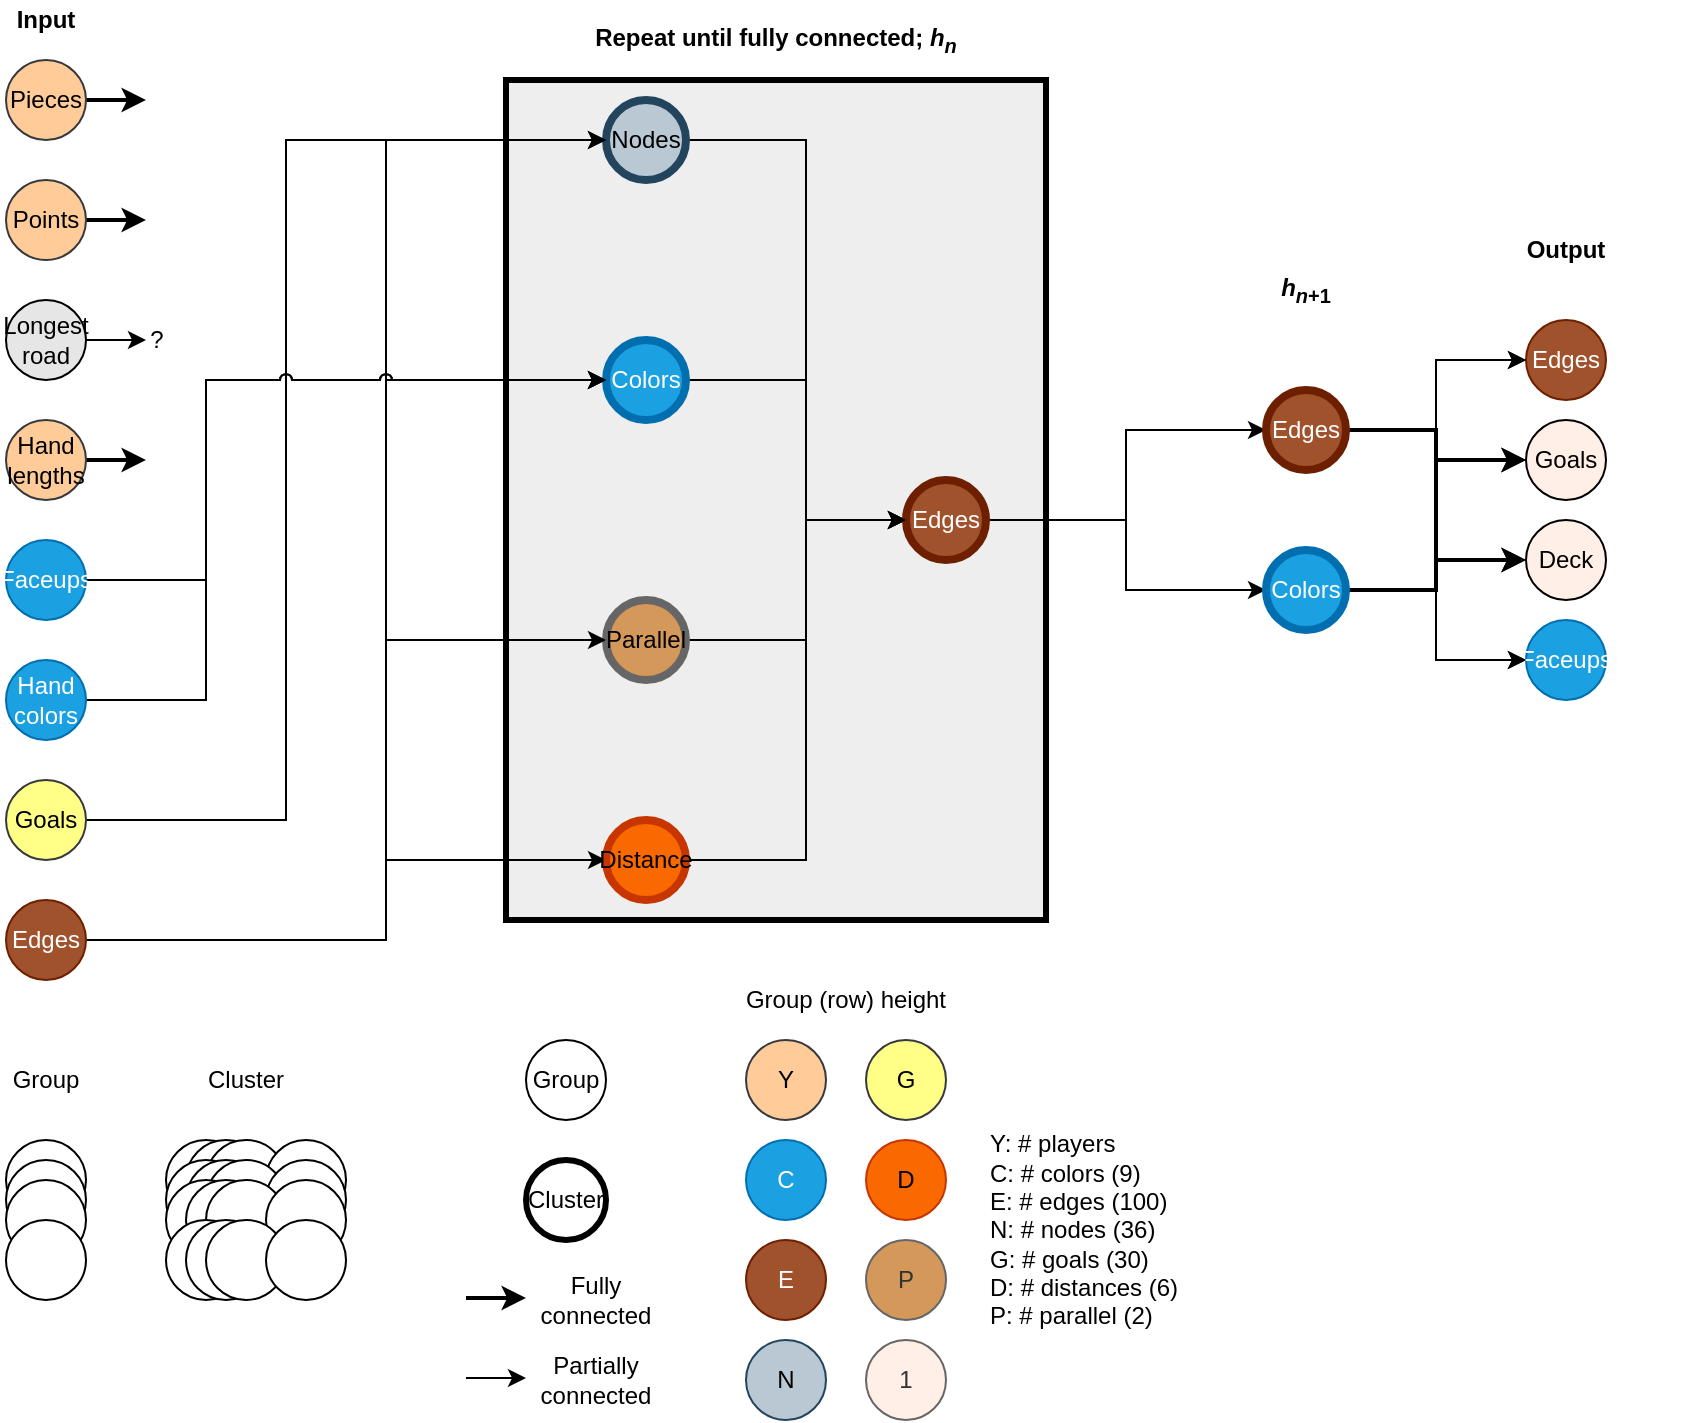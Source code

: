 <mxfile version="13.0.3" type="device" pages="2"><diagram id="qOfNhwygHJs3ESaW1IXp" name="Page-1"><mxGraphModel dx="1106" dy="776" grid="1" gridSize="10" guides="1" tooltips="1" connect="1" arrows="1" fold="1" page="1" pageScale="1" pageWidth="1200" pageHeight="1600" math="0" shadow="0"><root><mxCell id="0"/><mxCell id="1" parent="0"/><mxCell id="rySgC2zGy2FzqQLopssC-200" value="" style="rounded=0;whiteSpace=wrap;html=1;shadow=0;glass=0;comic=0;strokeColor=#000000;strokeWidth=3;fillColor=#EEEEEE;imageAspect=0;fillOpacity=100;" parent="1" vertex="1"><mxGeometry x="260" y="130" width="270" height="420" as="geometry"/></mxCell><mxCell id="rySgC2zGy2FzqQLopssC-80" style="edgeStyle=orthogonalEdgeStyle;rounded=0;jumpStyle=arc;orthogonalLoop=1;jettySize=auto;html=1;exitX=1;exitY=0.5;exitDx=0;exitDy=0;entryX=0;entryY=0.5;entryDx=0;entryDy=0;" parent="1" source="rySgC2zGy2FzqQLopssC-43" target="rySgC2zGy2FzqQLopssC-79" edge="1"><mxGeometry relative="1" as="geometry"><mxPoint x="430" y="350" as="targetPoint"/><Array as="points"><mxPoint x="410" y="160"/><mxPoint x="410" y="350"/></Array></mxGeometry></mxCell><mxCell id="rySgC2zGy2FzqQLopssC-43" value="Nodes" style="ellipse;whiteSpace=wrap;html=1;aspect=fixed;rounded=0;shadow=0;glass=0;comic=0;strokeWidth=4;fillColor=#bac8d3;strokeColor=#23445d;" parent="1" vertex="1"><mxGeometry x="310" y="140" width="40" height="40" as="geometry"/></mxCell><mxCell id="rySgC2zGy2FzqQLopssC-84" style="edgeStyle=orthogonalEdgeStyle;rounded=0;jumpStyle=arc;orthogonalLoop=1;jettySize=auto;html=1;exitX=1;exitY=0.5;exitDx=0;exitDy=0;entryX=0;entryY=0.5;entryDx=0;entryDy=0;" parent="1" source="rySgC2zGy2FzqQLopssC-55" target="rySgC2zGy2FzqQLopssC-79" edge="1"><mxGeometry relative="1" as="geometry"><Array as="points"><mxPoint x="410" y="280"/><mxPoint x="410" y="350"/></Array></mxGeometry></mxCell><mxCell id="rySgC2zGy2FzqQLopssC-55" value="Colors" style="ellipse;whiteSpace=wrap;html=1;aspect=fixed;rounded=0;shadow=0;glass=0;comic=0;strokeWidth=4;fillColor=#1ba1e2;strokeColor=#006EAF;fontColor=#ffffff;" parent="1" vertex="1"><mxGeometry x="310" y="260" width="40" height="40" as="geometry"/></mxCell><mxCell id="rySgC2zGy2FzqQLopssC-82" style="rounded=0;jumpStyle=arc;orthogonalLoop=1;jettySize=auto;html=1;exitX=1;exitY=0.5;exitDx=0;exitDy=0;edgeStyle=orthogonalEdgeStyle;entryX=0;entryY=0.5;entryDx=0;entryDy=0;" parent="1" source="rySgC2zGy2FzqQLopssC-57" target="rySgC2zGy2FzqQLopssC-79" edge="1"><mxGeometry relative="1" as="geometry"><Array as="points"><mxPoint x="410" y="410"/><mxPoint x="410" y="350"/></Array><mxPoint x="450" y="350" as="targetPoint"/></mxGeometry></mxCell><mxCell id="rySgC2zGy2FzqQLopssC-57" value="Parallel" style="ellipse;whiteSpace=wrap;html=1;aspect=fixed;rounded=0;shadow=0;glass=0;comic=0;strokeWidth=4;fillColor=#D4985B;strokeColor=#666666;fontColor=#000000;" parent="1" vertex="1"><mxGeometry x="310" y="390" width="40" height="40" as="geometry"/></mxCell><mxCell id="mlZiDxXu0FRDPtAbP41d-16" style="edgeStyle=orthogonalEdgeStyle;rounded=0;orthogonalLoop=1;jettySize=auto;html=1;exitX=1;exitY=0.5;exitDx=0;exitDy=0;strokeWidth=2;" parent="1" source="rySgC2zGy2FzqQLopssC-59" edge="1"><mxGeometry relative="1" as="geometry"><mxPoint x="80" y="320" as="targetPoint"/></mxGeometry></mxCell><mxCell id="rySgC2zGy2FzqQLopssC-59" value="Hand&lt;br&gt;lengths" style="ellipse;whiteSpace=wrap;html=1;aspect=fixed;rounded=0;shadow=0;glass=0;comic=0;fillColor=#ffcc99;strokeColor=#36393d;" parent="1" vertex="1"><mxGeometry x="10" y="300" width="40" height="40" as="geometry"/></mxCell><mxCell id="6rTvlw5dwJTig9S5IhsY-2" value="" style="edgeStyle=orthogonalEdgeStyle;rounded=0;orthogonalLoop=1;jettySize=auto;html=1;strokeWidth=1;" edge="1" parent="1" source="rySgC2zGy2FzqQLopssC-63"><mxGeometry relative="1" as="geometry"><mxPoint x="80" y="260" as="targetPoint"/></mxGeometry></mxCell><mxCell id="rySgC2zGy2FzqQLopssC-63" value="Longest road" style="ellipse;whiteSpace=wrap;html=1;aspect=fixed;rounded=0;shadow=0;glass=0;comic=0;fillColor=#E6E6E6;overflow=visible;" parent="1" vertex="1"><mxGeometry x="10" y="240" width="40" height="40" as="geometry"/></mxCell><mxCell id="mlZiDxXu0FRDPtAbP41d-17" style="edgeStyle=orthogonalEdgeStyle;rounded=0;orthogonalLoop=1;jettySize=auto;html=1;exitX=1;exitY=0.5;exitDx=0;exitDy=0;strokeWidth=2;" parent="1" source="rySgC2zGy2FzqQLopssC-64" edge="1"><mxGeometry relative="1" as="geometry"><mxPoint x="80" y="200" as="targetPoint"/></mxGeometry></mxCell><mxCell id="rySgC2zGy2FzqQLopssC-64" value="Points" style="ellipse;whiteSpace=wrap;html=1;aspect=fixed;rounded=0;shadow=0;glass=0;comic=0;fillColor=#ffcc99;strokeColor=#36393d;" parent="1" vertex="1"><mxGeometry x="10" y="180" width="40" height="40" as="geometry"/></mxCell><mxCell id="rySgC2zGy2FzqQLopssC-70" style="edgeStyle=orthogonalEdgeStyle;orthogonalLoop=1;jettySize=auto;html=1;exitX=1;exitY=0.5;exitDx=0;exitDy=0;entryX=0;entryY=0.5;entryDx=0;entryDy=0;rounded=0;jumpStyle=arc;" parent="1" source="rySgC2zGy2FzqQLopssC-65" target="rySgC2zGy2FzqQLopssC-57" edge="1"><mxGeometry relative="1" as="geometry"><Array as="points"><mxPoint x="200" y="560"/><mxPoint x="200" y="410"/></Array></mxGeometry></mxCell><mxCell id="rySgC2zGy2FzqQLopssC-71" style="edgeStyle=orthogonalEdgeStyle;orthogonalLoop=1;jettySize=auto;html=1;exitX=1;exitY=0.5;exitDx=0;exitDy=0;entryX=0;entryY=0.5;entryDx=0;entryDy=0;rounded=0;" parent="1" source="rySgC2zGy2FzqQLopssC-65" target="rySgC2zGy2FzqQLopssC-55" edge="1"><mxGeometry relative="1" as="geometry"><Array as="points"><mxPoint x="200" y="560"/><mxPoint x="200" y="280"/></Array></mxGeometry></mxCell><mxCell id="rySgC2zGy2FzqQLopssC-73" style="edgeStyle=orthogonalEdgeStyle;orthogonalLoop=1;jettySize=auto;html=1;exitX=1;exitY=0.5;exitDx=0;exitDy=0;entryX=0;entryY=0.5;entryDx=0;entryDy=0;rounded=0;jumpStyle=arc;" parent="1" source="rySgC2zGy2FzqQLopssC-65" target="rySgC2zGy2FzqQLopssC-43" edge="1"><mxGeometry relative="1" as="geometry"><Array as="points"><mxPoint x="200" y="560"/><mxPoint x="200" y="160"/></Array></mxGeometry></mxCell><mxCell id="P8uBi3Wg5GWKqCQAdyN7-112" style="edgeStyle=orthogonalEdgeStyle;rounded=0;orthogonalLoop=1;jettySize=auto;html=1;exitX=1;exitY=0.5;exitDx=0;exitDy=0;entryX=0;entryY=0.5;entryDx=0;entryDy=0;fontColor=#000000;jumpStyle=arc;" parent="1" source="rySgC2zGy2FzqQLopssC-65" target="P8uBi3Wg5GWKqCQAdyN7-110" edge="1"><mxGeometry relative="1" as="geometry"><Array as="points"><mxPoint x="200" y="560"/><mxPoint x="200" y="520"/></Array></mxGeometry></mxCell><mxCell id="rySgC2zGy2FzqQLopssC-65" value="Edges" style="ellipse;whiteSpace=wrap;html=1;aspect=fixed;rounded=0;shadow=0;glass=0;comic=0;fillColor=#a0522d;strokeColor=#6D1F00;fontColor=#ffffff;" parent="1" vertex="1"><mxGeometry x="10" y="540" width="40" height="40" as="geometry"/></mxCell><mxCell id="P8uBi3Wg5GWKqCQAdyN7-116" style="edgeStyle=orthogonalEdgeStyle;rounded=0;jumpStyle=arc;orthogonalLoop=1;jettySize=auto;html=1;exitX=1;exitY=0.5;exitDx=0;exitDy=0;entryX=0;entryY=0.5;entryDx=0;entryDy=0;fontColor=#000000;" parent="1" source="rySgC2zGy2FzqQLopssC-66" target="rySgC2zGy2FzqQLopssC-43" edge="1"><mxGeometry relative="1" as="geometry"><Array as="points"><mxPoint x="150" y="500"/><mxPoint x="150" y="160"/></Array></mxGeometry></mxCell><mxCell id="rySgC2zGy2FzqQLopssC-66" value="Goals" style="ellipse;whiteSpace=wrap;html=1;aspect=fixed;rounded=0;shadow=0;glass=0;comic=0;fillColor=#ffff88;strokeColor=#36393d;" parent="1" vertex="1"><mxGeometry x="10" y="480" width="40" height="40" as="geometry"/></mxCell><mxCell id="P8uBi3Wg5GWKqCQAdyN7-114" style="edgeStyle=orthogonalEdgeStyle;rounded=0;jumpStyle=arc;orthogonalLoop=1;jettySize=auto;html=1;exitX=1;exitY=0.5;exitDx=0;exitDy=0;entryX=0;entryY=0.5;entryDx=0;entryDy=0;fontColor=#000000;" parent="1" source="rySgC2zGy2FzqQLopssC-67" target="rySgC2zGy2FzqQLopssC-55" edge="1"><mxGeometry relative="1" as="geometry"><Array as="points"><mxPoint x="110" y="440"/><mxPoint x="110" y="280"/></Array></mxGeometry></mxCell><mxCell id="rySgC2zGy2FzqQLopssC-67" value="Hand colors" style="ellipse;whiteSpace=wrap;html=1;aspect=fixed;rounded=0;shadow=0;glass=0;comic=0;fillColor=#1ba1e2;strokeColor=#006EAF;fontColor=#ffffff;" parent="1" vertex="1"><mxGeometry x="10" y="420" width="40" height="40" as="geometry"/></mxCell><mxCell id="AgC1-aO81uXvkAF7Rfdw-8" style="edgeStyle=orthogonalEdgeStyle;rounded=0;orthogonalLoop=1;jettySize=auto;html=1;exitX=1;exitY=0.5;exitDx=0;exitDy=0;jumpStyle=arc;entryX=0;entryY=0.5;entryDx=0;entryDy=0;" parent="1" source="rySgC2zGy2FzqQLopssC-68" target="rySgC2zGy2FzqQLopssC-55" edge="1"><mxGeometry relative="1" as="geometry"><mxPoint x="210" y="280" as="targetPoint"/><Array as="points"><mxPoint x="110" y="380"/><mxPoint x="110" y="280"/></Array></mxGeometry></mxCell><mxCell id="rySgC2zGy2FzqQLopssC-68" value="Faceups" style="ellipse;whiteSpace=wrap;html=1;aspect=fixed;rounded=0;shadow=0;glass=0;comic=0;fillColor=#1ba1e2;strokeColor=#006EAF;fontColor=#ffffff;" parent="1" vertex="1"><mxGeometry x="10" y="360" width="40" height="40" as="geometry"/></mxCell><mxCell id="mlZiDxXu0FRDPtAbP41d-18" style="edgeStyle=orthogonalEdgeStyle;rounded=0;orthogonalLoop=1;jettySize=auto;html=1;exitX=1;exitY=0.5;exitDx=0;exitDy=0;strokeWidth=2;" parent="1" source="rySgC2zGy2FzqQLopssC-69" edge="1"><mxGeometry relative="1" as="geometry"><mxPoint x="80" y="140" as="targetPoint"/></mxGeometry></mxCell><mxCell id="rySgC2zGy2FzqQLopssC-69" value="Pieces" style="ellipse;whiteSpace=wrap;html=1;aspect=fixed;rounded=0;shadow=0;glass=0;comic=0;fillColor=#ffcc99;strokeColor=#36393d;" parent="1" vertex="1"><mxGeometry x="10" y="120" width="40" height="40" as="geometry"/></mxCell><mxCell id="T4R4wzd2nXRGB5NuH_r3-1" style="edgeStyle=orthogonalEdgeStyle;rounded=0;orthogonalLoop=1;jettySize=auto;html=1;exitX=1;exitY=0.5;exitDx=0;exitDy=0;entryX=0;entryY=0.5;entryDx=0;entryDy=0;" parent="1" source="rySgC2zGy2FzqQLopssC-79" target="rySgC2zGy2FzqQLopssC-108" edge="1"><mxGeometry relative="1" as="geometry"/></mxCell><mxCell id="T4R4wzd2nXRGB5NuH_r3-2" style="edgeStyle=orthogonalEdgeStyle;rounded=0;orthogonalLoop=1;jettySize=auto;html=1;exitX=1;exitY=0.5;exitDx=0;exitDy=0;entryX=0;entryY=0.5;entryDx=0;entryDy=0;" parent="1" source="rySgC2zGy2FzqQLopssC-79" target="rySgC2zGy2FzqQLopssC-109" edge="1"><mxGeometry relative="1" as="geometry"/></mxCell><mxCell id="rySgC2zGy2FzqQLopssC-79" value="Edges" style="ellipse;whiteSpace=wrap;html=1;aspect=fixed;rounded=0;shadow=0;glass=0;comic=0;strokeWidth=4;fillColor=#a0522d;strokeColor=#6D1F00;fontColor=#ffffff;" parent="1" vertex="1"><mxGeometry x="460" y="330" width="40" height="40" as="geometry"/></mxCell><mxCell id="rySgC2zGy2FzqQLopssC-85" value="Edges" style="ellipse;whiteSpace=wrap;html=1;aspect=fixed;rounded=0;shadow=0;glass=0;comic=0;fillColor=#a0522d;strokeColor=#6D1F00;fontColor=#ffffff;" parent="1" vertex="1"><mxGeometry x="770" y="250" width="40" height="40" as="geometry"/></mxCell><mxCell id="rySgC2zGy2FzqQLopssC-86" value="Faceups" style="ellipse;whiteSpace=wrap;html=1;aspect=fixed;rounded=0;shadow=0;glass=0;comic=0;fillColor=#1ba1e2;strokeColor=#006EAF;fontColor=#ffffff;" parent="1" vertex="1"><mxGeometry x="770" y="400" width="40" height="40" as="geometry"/></mxCell><mxCell id="rySgC2zGy2FzqQLopssC-87" value="Deck" style="ellipse;whiteSpace=wrap;html=1;aspect=fixed;rounded=0;shadow=0;glass=0;comic=0;fillColor=#FFEFE6;" parent="1" vertex="1"><mxGeometry x="770" y="350" width="40" height="40" as="geometry"/></mxCell><mxCell id="rySgC2zGy2FzqQLopssC-88" value="Goals" style="ellipse;whiteSpace=wrap;html=1;aspect=fixed;rounded=0;shadow=0;glass=0;comic=0;fillColor=#FFEFE6;" parent="1" vertex="1"><mxGeometry x="770" y="300" width="40" height="40" as="geometry"/></mxCell><mxCell id="rySgC2zGy2FzqQLopssC-106" value="Group" style="ellipse;whiteSpace=wrap;html=1;aspect=fixed;rounded=0;shadow=0;glass=0;comic=0;" parent="1" vertex="1"><mxGeometry x="270" y="610" width="40" height="40" as="geometry"/></mxCell><mxCell id="rySgC2zGy2FzqQLopssC-107" value="Cluster" style="ellipse;whiteSpace=wrap;html=1;aspect=fixed;rounded=0;shadow=0;glass=0;comic=0;strokeWidth=3;" parent="1" vertex="1"><mxGeometry x="270" y="670" width="40" height="40" as="geometry"/></mxCell><mxCell id="rySgC2zGy2FzqQLopssC-118" style="edgeStyle=orthogonalEdgeStyle;rounded=0;jumpStyle=arc;orthogonalLoop=1;jettySize=auto;html=1;exitX=1;exitY=0.5;exitDx=0;exitDy=0;entryX=0;entryY=0.5;entryDx=0;entryDy=0;" parent="1" source="rySgC2zGy2FzqQLopssC-108" target="rySgC2zGy2FzqQLopssC-85" edge="1"><mxGeometry relative="1" as="geometry"/></mxCell><mxCell id="rySgC2zGy2FzqQLopssC-119" style="edgeStyle=orthogonalEdgeStyle;rounded=0;jumpStyle=arc;orthogonalLoop=1;jettySize=auto;html=1;exitX=1;exitY=0.5;exitDx=0;exitDy=0;entryX=0;entryY=0.5;entryDx=0;entryDy=0;strokeWidth=2;" parent="1" source="rySgC2zGy2FzqQLopssC-108" target="rySgC2zGy2FzqQLopssC-88" edge="1"><mxGeometry relative="1" as="geometry"/></mxCell><mxCell id="rySgC2zGy2FzqQLopssC-120" style="edgeStyle=orthogonalEdgeStyle;rounded=0;jumpStyle=arc;orthogonalLoop=1;jettySize=auto;html=1;exitX=1;exitY=0.5;exitDx=0;exitDy=0;entryX=0;entryY=0.5;entryDx=0;entryDy=0;strokeWidth=2;" parent="1" source="rySgC2zGy2FzqQLopssC-108" target="rySgC2zGy2FzqQLopssC-87" edge="1"><mxGeometry relative="1" as="geometry"/></mxCell><mxCell id="rySgC2zGy2FzqQLopssC-121" style="edgeStyle=orthogonalEdgeStyle;rounded=0;jumpStyle=arc;orthogonalLoop=1;jettySize=auto;html=1;exitX=1;exitY=0.5;exitDx=0;exitDy=0;entryX=0;entryY=0.5;entryDx=0;entryDy=0;" parent="1" source="rySgC2zGy2FzqQLopssC-108" target="rySgC2zGy2FzqQLopssC-86" edge="1"><mxGeometry relative="1" as="geometry"/></mxCell><mxCell id="rySgC2zGy2FzqQLopssC-108" value="Edges" style="ellipse;whiteSpace=wrap;html=1;aspect=fixed;rounded=0;shadow=0;glass=0;comic=0;strokeWidth=4;fillColor=#a0522d;strokeColor=#6D1F00;fontColor=#ffffff;" parent="1" vertex="1"><mxGeometry x="640" y="285" width="40" height="40" as="geometry"/></mxCell><mxCell id="rySgC2zGy2FzqQLopssC-122" style="edgeStyle=orthogonalEdgeStyle;rounded=0;jumpStyle=arc;orthogonalLoop=1;jettySize=auto;html=1;exitX=1;exitY=0.5;exitDx=0;exitDy=0;entryX=0;entryY=0.5;entryDx=0;entryDy=0;" parent="1" source="rySgC2zGy2FzqQLopssC-109" target="rySgC2zGy2FzqQLopssC-86" edge="1"><mxGeometry relative="1" as="geometry"/></mxCell><mxCell id="rySgC2zGy2FzqQLopssC-123" style="edgeStyle=orthogonalEdgeStyle;rounded=0;jumpStyle=arc;orthogonalLoop=1;jettySize=auto;html=1;exitX=1;exitY=0.5;exitDx=0;exitDy=0;entryX=0;entryY=0.5;entryDx=0;entryDy=0;strokeWidth=2;" parent="1" source="rySgC2zGy2FzqQLopssC-109" target="rySgC2zGy2FzqQLopssC-87" edge="1"><mxGeometry relative="1" as="geometry"/></mxCell><mxCell id="rySgC2zGy2FzqQLopssC-124" style="edgeStyle=orthogonalEdgeStyle;rounded=0;jumpStyle=arc;orthogonalLoop=1;jettySize=auto;html=1;exitX=1;exitY=0.5;exitDx=0;exitDy=0;entryX=0;entryY=0.5;entryDx=0;entryDy=0;strokeWidth=2;" parent="1" source="rySgC2zGy2FzqQLopssC-109" target="rySgC2zGy2FzqQLopssC-88" edge="1"><mxGeometry relative="1" as="geometry"/></mxCell><mxCell id="rySgC2zGy2FzqQLopssC-125" style="edgeStyle=orthogonalEdgeStyle;rounded=0;jumpStyle=arc;orthogonalLoop=1;jettySize=auto;html=1;exitX=1;exitY=0.5;exitDx=0;exitDy=0;entryX=0;entryY=0.5;entryDx=0;entryDy=0;" parent="1" source="rySgC2zGy2FzqQLopssC-109" target="rySgC2zGy2FzqQLopssC-85" edge="1"><mxGeometry relative="1" as="geometry"/></mxCell><mxCell id="rySgC2zGy2FzqQLopssC-109" value="Colors" style="ellipse;whiteSpace=wrap;html=1;aspect=fixed;rounded=0;shadow=0;glass=0;comic=0;strokeWidth=4;fillColor=#1ba1e2;strokeColor=#006EAF;fontColor=#ffffff;" parent="1" vertex="1"><mxGeometry x="640" y="365" width="40" height="40" as="geometry"/></mxCell><mxCell id="rySgC2zGy2FzqQLopssC-126" value="" style="ellipse;whiteSpace=wrap;html=1;aspect=fixed;rounded=0;shadow=0;glass=0;comic=0;" parent="1" vertex="1"><mxGeometry x="10" y="660" width="40" height="40" as="geometry"/></mxCell><mxCell id="rySgC2zGy2FzqQLopssC-127" value="" style="ellipse;whiteSpace=wrap;html=1;aspect=fixed;rounded=0;shadow=0;glass=0;comic=0;" parent="1" vertex="1"><mxGeometry x="10" y="670" width="40" height="40" as="geometry"/></mxCell><mxCell id="rySgC2zGy2FzqQLopssC-128" value="" style="ellipse;whiteSpace=wrap;html=1;aspect=fixed;rounded=0;shadow=0;glass=0;comic=0;" parent="1" vertex="1"><mxGeometry x="10" y="680" width="40" height="40" as="geometry"/></mxCell><mxCell id="rySgC2zGy2FzqQLopssC-129" value="" style="ellipse;whiteSpace=wrap;html=1;aspect=fixed;rounded=0;shadow=0;glass=0;comic=0;" parent="1" vertex="1"><mxGeometry x="10" y="700" width="40" height="40" as="geometry"/></mxCell><mxCell id="rySgC2zGy2FzqQLopssC-130" value="Group" style="text;html=1;strokeColor=none;fillColor=none;align=center;verticalAlign=middle;whiteSpace=wrap;rounded=0;shadow=0;glass=0;comic=0;" parent="1" vertex="1"><mxGeometry x="10" y="620" width="40" height="20" as="geometry"/></mxCell><mxCell id="rySgC2zGy2FzqQLopssC-135" value="Cluster" style="text;html=1;strokeColor=none;fillColor=none;align=center;verticalAlign=middle;whiteSpace=wrap;rounded=0;shadow=0;glass=0;comic=0;" parent="1" vertex="1"><mxGeometry x="110" y="620" width="40" height="20" as="geometry"/></mxCell><mxCell id="rySgC2zGy2FzqQLopssC-131" value="" style="ellipse;whiteSpace=wrap;html=1;aspect=fixed;rounded=0;shadow=0;glass=0;comic=0;" parent="1" vertex="1"><mxGeometry x="90" y="660" width="40" height="40" as="geometry"/></mxCell><mxCell id="rySgC2zGy2FzqQLopssC-136" value="" style="ellipse;whiteSpace=wrap;html=1;aspect=fixed;rounded=0;shadow=0;glass=0;comic=0;" parent="1" vertex="1"><mxGeometry x="100" y="660" width="40" height="40" as="geometry"/></mxCell><mxCell id="rySgC2zGy2FzqQLopssC-140" value="" style="ellipse;whiteSpace=wrap;html=1;aspect=fixed;rounded=0;shadow=0;glass=0;comic=0;" parent="1" vertex="1"><mxGeometry x="110" y="660" width="40" height="40" as="geometry"/></mxCell><mxCell id="rySgC2zGy2FzqQLopssC-144" value="" style="ellipse;whiteSpace=wrap;html=1;aspect=fixed;rounded=0;shadow=0;glass=0;comic=0;" parent="1" vertex="1"><mxGeometry x="140" y="660" width="40" height="40" as="geometry"/></mxCell><mxCell id="rySgC2zGy2FzqQLopssC-132" value="" style="ellipse;whiteSpace=wrap;html=1;aspect=fixed;rounded=0;shadow=0;glass=0;comic=0;" parent="1" vertex="1"><mxGeometry x="90" y="670" width="40" height="40" as="geometry"/></mxCell><mxCell id="rySgC2zGy2FzqQLopssC-137" value="" style="ellipse;whiteSpace=wrap;html=1;aspect=fixed;rounded=0;shadow=0;glass=0;comic=0;" parent="1" vertex="1"><mxGeometry x="100" y="670" width="40" height="40" as="geometry"/></mxCell><mxCell id="rySgC2zGy2FzqQLopssC-141" value="" style="ellipse;whiteSpace=wrap;html=1;aspect=fixed;rounded=0;shadow=0;glass=0;comic=0;" parent="1" vertex="1"><mxGeometry x="110" y="670" width="40" height="40" as="geometry"/></mxCell><mxCell id="rySgC2zGy2FzqQLopssC-145" value="" style="ellipse;whiteSpace=wrap;html=1;aspect=fixed;rounded=0;shadow=0;glass=0;comic=0;" parent="1" vertex="1"><mxGeometry x="140" y="670" width="40" height="40" as="geometry"/></mxCell><mxCell id="rySgC2zGy2FzqQLopssC-133" value="" style="ellipse;whiteSpace=wrap;html=1;aspect=fixed;rounded=0;shadow=0;glass=0;comic=0;" parent="1" vertex="1"><mxGeometry x="90" y="680" width="40" height="40" as="geometry"/></mxCell><mxCell id="rySgC2zGy2FzqQLopssC-138" value="" style="ellipse;whiteSpace=wrap;html=1;aspect=fixed;rounded=0;shadow=0;glass=0;comic=0;" parent="1" vertex="1"><mxGeometry x="100" y="680" width="40" height="40" as="geometry"/></mxCell><mxCell id="rySgC2zGy2FzqQLopssC-142" value="" style="ellipse;whiteSpace=wrap;html=1;aspect=fixed;rounded=0;shadow=0;glass=0;comic=0;" parent="1" vertex="1"><mxGeometry x="110" y="680" width="40" height="40" as="geometry"/></mxCell><mxCell id="rySgC2zGy2FzqQLopssC-146" value="" style="ellipse;whiteSpace=wrap;html=1;aspect=fixed;rounded=0;shadow=0;glass=0;comic=0;" parent="1" vertex="1"><mxGeometry x="140" y="680" width="40" height="40" as="geometry"/></mxCell><mxCell id="rySgC2zGy2FzqQLopssC-134" value="" style="ellipse;whiteSpace=wrap;html=1;aspect=fixed;rounded=0;shadow=0;glass=0;comic=0;" parent="1" vertex="1"><mxGeometry x="90" y="700" width="40" height="40" as="geometry"/></mxCell><mxCell id="rySgC2zGy2FzqQLopssC-139" value="" style="ellipse;whiteSpace=wrap;html=1;aspect=fixed;rounded=0;shadow=0;glass=0;comic=0;" parent="1" vertex="1"><mxGeometry x="100" y="700" width="40" height="40" as="geometry"/></mxCell><mxCell id="rySgC2zGy2FzqQLopssC-143" value="" style="ellipse;whiteSpace=wrap;html=1;aspect=fixed;rounded=0;shadow=0;glass=0;comic=0;" parent="1" vertex="1"><mxGeometry x="110" y="700" width="40" height="40" as="geometry"/></mxCell><mxCell id="rySgC2zGy2FzqQLopssC-147" value="" style="ellipse;whiteSpace=wrap;html=1;aspect=fixed;rounded=0;shadow=0;glass=0;comic=0;" parent="1" vertex="1"><mxGeometry x="140" y="700" width="40" height="40" as="geometry"/></mxCell><mxCell id="rySgC2zGy2FzqQLopssC-149" value="Fully connected" style="text;html=1;strokeColor=none;fillColor=none;align=center;verticalAlign=middle;whiteSpace=wrap;rounded=0;shadow=0;glass=0;comic=0;" parent="1" vertex="1"><mxGeometry x="265" y="730" width="80" height="20" as="geometry"/></mxCell><mxCell id="rySgC2zGy2FzqQLopssC-150" value="Y" style="ellipse;whiteSpace=wrap;html=1;aspect=fixed;rounded=0;shadow=0;glass=0;comic=0;fillColor=#ffcc99;strokeColor=#36393d;" parent="1" vertex="1"><mxGeometry x="380" y="610" width="40" height="40" as="geometry"/></mxCell><mxCell id="rySgC2zGy2FzqQLopssC-152" value="Y: # players&lt;br&gt;C: # colors (9)&lt;br&gt;E: # edges (100)&lt;br&gt;N: # nodes (36)&lt;br&gt;G: # goals (30)&lt;br&gt;D: # distances (6)&lt;br&gt;P: # parallel (2)" style="text;html=1;strokeColor=none;fillColor=none;align=left;verticalAlign=middle;whiteSpace=wrap;rounded=0;shadow=0;glass=0;comic=0;" parent="1" vertex="1"><mxGeometry x="500" y="610" width="110" height="190" as="geometry"/></mxCell><mxCell id="rySgC2zGy2FzqQLopssC-154" value="Group (row) height" style="text;html=1;strokeColor=none;fillColor=none;align=center;verticalAlign=middle;whiteSpace=wrap;rounded=0;shadow=0;glass=0;comic=0;" parent="1" vertex="1"><mxGeometry x="370" y="580" width="120" height="20" as="geometry"/></mxCell><mxCell id="rySgC2zGy2FzqQLopssC-155" value="C" style="ellipse;whiteSpace=wrap;html=1;aspect=fixed;rounded=0;shadow=0;glass=0;comic=0;fillColor=#1ba1e2;strokeColor=#006EAF;fontColor=#ffffff;" parent="1" vertex="1"><mxGeometry x="380" y="660" width="40" height="40" as="geometry"/></mxCell><mxCell id="rySgC2zGy2FzqQLopssC-156" value="E" style="ellipse;whiteSpace=wrap;html=1;aspect=fixed;rounded=0;shadow=0;glass=0;comic=0;fillColor=#a0522d;strokeColor=#6D1F00;fontColor=#ffffff;" parent="1" vertex="1"><mxGeometry x="380" y="710" width="40" height="40" as="geometry"/></mxCell><mxCell id="rySgC2zGy2FzqQLopssC-157" value="N" style="ellipse;whiteSpace=wrap;html=1;aspect=fixed;rounded=0;shadow=0;glass=0;comic=0;fillColor=#bac8d3;strokeColor=#23445d;" parent="1" vertex="1"><mxGeometry x="380" y="760" width="40" height="40" as="geometry"/></mxCell><mxCell id="rySgC2zGy2FzqQLopssC-158" value="1" style="ellipse;whiteSpace=wrap;html=1;aspect=fixed;rounded=0;shadow=0;glass=0;comic=0;fillColor=#FFEFE6;strokeColor=#666666;fontColor=#333333;" parent="1" vertex="1"><mxGeometry x="440" y="760" width="40" height="40" as="geometry"/></mxCell><mxCell id="rySgC2zGy2FzqQLopssC-159" value="P" style="ellipse;whiteSpace=wrap;html=1;aspect=fixed;rounded=0;shadow=0;glass=0;comic=0;fillColor=#D4985B;strokeColor=#666666;fontColor=#333333;" parent="1" vertex="1"><mxGeometry x="440" y="710" width="40" height="40" as="geometry"/></mxCell><mxCell id="rySgC2zGy2FzqQLopssC-160" value="D" style="ellipse;whiteSpace=wrap;html=1;aspect=fixed;rounded=0;shadow=0;glass=0;comic=0;fillColor=#fa6800;strokeColor=#C73500;fontColor=#000000;" parent="1" vertex="1"><mxGeometry x="440" y="660" width="40" height="40" as="geometry"/></mxCell><mxCell id="rySgC2zGy2FzqQLopssC-161" value="G" style="ellipse;whiteSpace=wrap;html=1;aspect=fixed;rounded=0;shadow=0;glass=0;comic=0;fillColor=#ffff88;strokeColor=#36393d;" parent="1" vertex="1"><mxGeometry x="440" y="610" width="40" height="40" as="geometry"/></mxCell><mxCell id="rySgC2zGy2FzqQLopssC-195" value="&lt;b&gt;Output&lt;/b&gt;" style="text;html=1;strokeColor=none;fillColor=none;align=center;verticalAlign=middle;whiteSpace=wrap;rounded=0;shadow=0;glass=0;comic=0;" parent="1" vertex="1"><mxGeometry x="730" y="205" width="120" height="20" as="geometry"/></mxCell><mxCell id="rySgC2zGy2FzqQLopssC-196" value="&lt;b&gt;Input&lt;/b&gt;" style="text;html=1;strokeColor=none;fillColor=none;align=center;verticalAlign=middle;whiteSpace=wrap;rounded=0;shadow=0;glass=0;comic=0;" parent="1" vertex="1"><mxGeometry x="10" y="90" width="40" height="20" as="geometry"/></mxCell><mxCell id="rySgC2zGy2FzqQLopssC-197" value="&lt;b&gt;Repeat until fully connected; &lt;i&gt;h&lt;sub&gt;n&lt;/sub&gt;&lt;/i&gt;&lt;/b&gt;" style="text;html=1;strokeColor=none;fillColor=none;align=center;verticalAlign=middle;whiteSpace=wrap;rounded=0;shadow=0;glass=0;comic=0;" parent="1" vertex="1"><mxGeometry x="260" y="100" width="270" height="20" as="geometry"/></mxCell><mxCell id="rySgC2zGy2FzqQLopssC-204" value="&lt;b&gt;&lt;i&gt;h&lt;sub&gt;n&lt;/sub&gt;&lt;/i&gt;&lt;sub&gt;+1&lt;/sub&gt;&lt;/b&gt;" style="text;html=1;strokeColor=none;fillColor=none;align=center;verticalAlign=middle;whiteSpace=wrap;rounded=0;shadow=0;glass=0;comic=0;" parent="1" vertex="1"><mxGeometry x="600" y="225" width="120" height="20" as="geometry"/></mxCell><mxCell id="P8uBi3Wg5GWKqCQAdyN7-111" style="edgeStyle=orthogonalEdgeStyle;rounded=0;orthogonalLoop=1;jettySize=auto;html=1;exitX=1;exitY=0.5;exitDx=0;exitDy=0;entryX=0;entryY=0.5;entryDx=0;entryDy=0;fontColor=#000000;" parent="1" source="P8uBi3Wg5GWKqCQAdyN7-110" target="rySgC2zGy2FzqQLopssC-79" edge="1"><mxGeometry relative="1" as="geometry"><Array as="points"><mxPoint x="410" y="520"/><mxPoint x="410" y="350"/></Array></mxGeometry></mxCell><mxCell id="P8uBi3Wg5GWKqCQAdyN7-110" value="Distance" style="ellipse;whiteSpace=wrap;html=1;aspect=fixed;rounded=0;shadow=0;glass=0;comic=0;fillColor=#FA6800;strokeColor=#C73500;fontColor=#000000;strokeWidth=4;" parent="1" vertex="1"><mxGeometry x="310" y="500" width="40" height="40" as="geometry"/></mxCell><mxCell id="9ExXGB4JL_KuA5DkCJqy-1" style="edgeStyle=orthogonalEdgeStyle;rounded=0;orthogonalLoop=1;jettySize=auto;html=1;exitX=1;exitY=0.5;exitDx=0;exitDy=0;strokeWidth=2;" edge="1" parent="1"><mxGeometry relative="1" as="geometry"><mxPoint x="270" y="739" as="targetPoint"/><mxPoint x="240" y="739" as="sourcePoint"/></mxGeometry></mxCell><mxCell id="9ExXGB4JL_KuA5DkCJqy-2" value="Partially connected" style="text;html=1;strokeColor=none;fillColor=none;align=center;verticalAlign=middle;whiteSpace=wrap;rounded=0;shadow=0;glass=0;comic=0;" vertex="1" parent="1"><mxGeometry x="265" y="770" width="80" height="20" as="geometry"/></mxCell><mxCell id="9ExXGB4JL_KuA5DkCJqy-3" style="edgeStyle=orthogonalEdgeStyle;rounded=0;orthogonalLoop=1;jettySize=auto;html=1;exitX=1;exitY=0.5;exitDx=0;exitDy=0;strokeWidth=1;" edge="1" parent="1"><mxGeometry relative="1" as="geometry"><mxPoint x="270" y="779" as="targetPoint"/><mxPoint x="240" y="779" as="sourcePoint"/></mxGeometry></mxCell><mxCell id="6rTvlw5dwJTig9S5IhsY-3" value="?" style="text;html=1;align=center;verticalAlign=middle;resizable=0;points=[];autosize=1;" vertex="1" parent="1"><mxGeometry x="75" y="250" width="20" height="20" as="geometry"/></mxCell></root></mxGraphModel></diagram><diagram name="Copy of Page-1" id="4pigyNA1QOtYTbyeNiIB"><mxGraphModel dx="2306" dy="2376" grid="1" gridSize="10" guides="1" tooltips="1" connect="1" arrows="1" fold="1" page="1" pageScale="1" pageWidth="1200" pageHeight="1600" math="0" shadow="0"><root><mxCell id="vR6Zi9eEd3f7AQ1wID_D-0"/><mxCell id="vR6Zi9eEd3f7AQ1wID_D-1" parent="vR6Zi9eEd3f7AQ1wID_D-0"/><mxCell id="vR6Zi9eEd3f7AQ1wID_D-2" value="" style="rounded=0;whiteSpace=wrap;html=1;shadow=0;glass=0;comic=0;strokeColor=#000000;strokeWidth=3;fillColor=#EEEEEE;imageAspect=0;fillOpacity=100;" parent="vR6Zi9eEd3f7AQ1wID_D-1" vertex="1"><mxGeometry x="460" y="840" width="400" height="390" as="geometry"/></mxCell><mxCell id="vR6Zi9eEd3f7AQ1wID_D-3" value="" style="rounded=0;whiteSpace=wrap;html=1;shadow=0;glass=0;comic=0;strokeColor=#000000;strokeWidth=3;fillColor=#EEEEEE;imageAspect=0;fillOpacity=100;" parent="vR6Zi9eEd3f7AQ1wID_D-1" vertex="1"><mxGeometry x="390" y="130" width="240" height="420" as="geometry"/></mxCell><mxCell id="vR6Zi9eEd3f7AQ1wID_D-4" style="edgeStyle=orthogonalEdgeStyle;rounded=0;jumpStyle=arc;orthogonalLoop=1;jettySize=auto;html=1;exitX=1;exitY=0.5;exitDx=0;exitDy=0;entryX=0.5;entryY=0;entryDx=0;entryDy=0;" parent="vR6Zi9eEd3f7AQ1wID_D-1" source="vR6Zi9eEd3f7AQ1wID_D-5" target="vR6Zi9eEd3f7AQ1wID_D-28" edge="1"><mxGeometry relative="1" as="geometry"/></mxCell><mxCell id="vR6Zi9eEd3f7AQ1wID_D-5" value="Nodes" style="ellipse;whiteSpace=wrap;html=1;aspect=fixed;rounded=0;shadow=0;glass=0;comic=0;strokeWidth=3;fillColor=#bac8d3;strokeColor=#23445d;" parent="vR6Zi9eEd3f7AQ1wID_D-1" vertex="1"><mxGeometry x="210" y="140" width="40" height="40" as="geometry"/></mxCell><mxCell id="vR6Zi9eEd3f7AQ1wID_D-6" style="edgeStyle=none;rounded=0;jumpStyle=arc;orthogonalLoop=1;jettySize=auto;html=1;exitX=1;exitY=0.5;exitDx=0;exitDy=0;entryX=0;entryY=0;entryDx=0;entryDy=0;" parent="vR6Zi9eEd3f7AQ1wID_D-1" source="vR6Zi9eEd3f7AQ1wID_D-7" target="vR6Zi9eEd3f7AQ1wID_D-28" edge="1"><mxGeometry relative="1" as="geometry"><Array as="points"><mxPoint x="280" y="280"/></Array></mxGeometry></mxCell><mxCell id="vR6Zi9eEd3f7AQ1wID_D-7" value="Colors" style="ellipse;whiteSpace=wrap;html=1;aspect=fixed;rounded=0;shadow=0;glass=0;comic=0;strokeWidth=3;fillColor=#1ba1e2;strokeColor=#006EAF;fontColor=#ffffff;" parent="vR6Zi9eEd3f7AQ1wID_D-1" vertex="1"><mxGeometry x="210" y="260" width="40" height="40" as="geometry"/></mxCell><mxCell id="vR6Zi9eEd3f7AQ1wID_D-8" style="rounded=0;jumpStyle=arc;orthogonalLoop=1;jettySize=auto;html=1;exitX=1;exitY=0.5;exitDx=0;exitDy=0;entryX=0;entryY=1;entryDx=0;entryDy=0;" parent="vR6Zi9eEd3f7AQ1wID_D-1" source="vR6Zi9eEd3f7AQ1wID_D-9" target="vR6Zi9eEd3f7AQ1wID_D-28" edge="1"><mxGeometry relative="1" as="geometry"><Array as="points"><mxPoint x="280" y="410"/></Array></mxGeometry></mxCell><mxCell id="vR6Zi9eEd3f7AQ1wID_D-9" value="Parallel" style="ellipse;whiteSpace=wrap;html=1;aspect=fixed;rounded=0;shadow=0;glass=0;comic=0;strokeWidth=3;fillColor=#D4985B;strokeColor=#666666;fontColor=#000000;" parent="vR6Zi9eEd3f7AQ1wID_D-1" vertex="1"><mxGeometry x="210" y="390" width="40" height="40" as="geometry"/></mxCell><mxCell id="vR6Zi9eEd3f7AQ1wID_D-10" value="Hand&lt;br&gt;lengths" style="ellipse;whiteSpace=wrap;html=1;aspect=fixed;rounded=0;shadow=0;glass=0;comic=0;fillColor=#ffcc99;strokeColor=#36393d;" parent="vR6Zi9eEd3f7AQ1wID_D-1" vertex="1"><mxGeometry x="10" y="300" width="40" height="40" as="geometry"/></mxCell><mxCell id="vR6Zi9eEd3f7AQ1wID_D-11" value="Longest road" style="ellipse;whiteSpace=wrap;html=1;aspect=fixed;rounded=0;shadow=0;glass=0;comic=0;fillColor=#E6E6E6;overflow=visible;" parent="vR6Zi9eEd3f7AQ1wID_D-1" vertex="1"><mxGeometry x="10" y="240" width="40" height="40" as="geometry"/></mxCell><mxCell id="vR6Zi9eEd3f7AQ1wID_D-12" value="Points" style="ellipse;whiteSpace=wrap;html=1;aspect=fixed;rounded=0;shadow=0;glass=0;comic=0;fillColor=#ffcc99;strokeColor=#36393d;" parent="vR6Zi9eEd3f7AQ1wID_D-1" vertex="1"><mxGeometry x="10" y="180" width="40" height="40" as="geometry"/></mxCell><mxCell id="vR6Zi9eEd3f7AQ1wID_D-13" style="edgeStyle=orthogonalEdgeStyle;orthogonalLoop=1;jettySize=auto;html=1;exitX=1;exitY=0.5;exitDx=0;exitDy=0;entryX=0;entryY=0.5;entryDx=0;entryDy=0;rounded=0;jumpStyle=arc;" parent="vR6Zi9eEd3f7AQ1wID_D-1" source="vR6Zi9eEd3f7AQ1wID_D-17" target="vR6Zi9eEd3f7AQ1wID_D-9" edge="1"><mxGeometry relative="1" as="geometry"><Array as="points"><mxPoint x="140" y="560"/><mxPoint x="140" y="410"/></Array></mxGeometry></mxCell><mxCell id="vR6Zi9eEd3f7AQ1wID_D-14" style="edgeStyle=orthogonalEdgeStyle;orthogonalLoop=1;jettySize=auto;html=1;exitX=1;exitY=0.5;exitDx=0;exitDy=0;entryX=0;entryY=0.5;entryDx=0;entryDy=0;rounded=0;" parent="vR6Zi9eEd3f7AQ1wID_D-1" source="vR6Zi9eEd3f7AQ1wID_D-17" target="vR6Zi9eEd3f7AQ1wID_D-7" edge="1"><mxGeometry relative="1" as="geometry"><Array as="points"><mxPoint x="140" y="560"/><mxPoint x="140" y="280"/></Array></mxGeometry></mxCell><mxCell id="vR6Zi9eEd3f7AQ1wID_D-15" style="edgeStyle=orthogonalEdgeStyle;orthogonalLoop=1;jettySize=auto;html=1;exitX=1;exitY=0.5;exitDx=0;exitDy=0;entryX=0;entryY=0.5;entryDx=0;entryDy=0;rounded=0;jumpStyle=arc;" parent="vR6Zi9eEd3f7AQ1wID_D-1" source="vR6Zi9eEd3f7AQ1wID_D-17" target="vR6Zi9eEd3f7AQ1wID_D-5" edge="1"><mxGeometry relative="1" as="geometry"><Array as="points"><mxPoint x="140" y="560"/><mxPoint x="140" y="160"/></Array></mxGeometry></mxCell><mxCell id="vR6Zi9eEd3f7AQ1wID_D-16" style="edgeStyle=orthogonalEdgeStyle;rounded=0;orthogonalLoop=1;jettySize=auto;html=1;exitX=1;exitY=0.5;exitDx=0;exitDy=0;entryX=0;entryY=0.5;entryDx=0;entryDy=0;fontColor=#000000;jumpStyle=arc;" parent="vR6Zi9eEd3f7AQ1wID_D-1" source="vR6Zi9eEd3f7AQ1wID_D-17" target="vR6Zi9eEd3f7AQ1wID_D-175" edge="1"><mxGeometry relative="1" as="geometry"><Array as="points"><mxPoint x="140" y="560"/><mxPoint x="140" y="520"/></Array></mxGeometry></mxCell><mxCell id="vR6Zi9eEd3f7AQ1wID_D-17" value="Edges" style="ellipse;whiteSpace=wrap;html=1;aspect=fixed;rounded=0;shadow=0;glass=0;comic=0;fillColor=#a0522d;strokeColor=#6D1F00;fontColor=#ffffff;" parent="vR6Zi9eEd3f7AQ1wID_D-1" vertex="1"><mxGeometry x="10" y="540" width="40" height="40" as="geometry"/></mxCell><mxCell id="vR6Zi9eEd3f7AQ1wID_D-18" style="edgeStyle=orthogonalEdgeStyle;rounded=0;jumpStyle=arc;orthogonalLoop=1;jettySize=auto;html=1;exitX=1;exitY=0.5;exitDx=0;exitDy=0;entryX=0;entryY=0.5;entryDx=0;entryDy=0;fontColor=#000000;" parent="vR6Zi9eEd3f7AQ1wID_D-1" source="vR6Zi9eEd3f7AQ1wID_D-19" target="vR6Zi9eEd3f7AQ1wID_D-5" edge="1"><mxGeometry relative="1" as="geometry"><Array as="points"><mxPoint x="110" y="500"/><mxPoint x="110" y="160"/></Array></mxGeometry></mxCell><mxCell id="vR6Zi9eEd3f7AQ1wID_D-19" value="Goals" style="ellipse;whiteSpace=wrap;html=1;aspect=fixed;rounded=0;shadow=0;glass=0;comic=0;fillColor=#ffff88;strokeColor=#36393d;" parent="vR6Zi9eEd3f7AQ1wID_D-1" vertex="1"><mxGeometry x="10" y="480" width="40" height="40" as="geometry"/></mxCell><mxCell id="vR6Zi9eEd3f7AQ1wID_D-20" style="edgeStyle=orthogonalEdgeStyle;rounded=0;jumpStyle=arc;orthogonalLoop=1;jettySize=auto;html=1;exitX=1;exitY=0.5;exitDx=0;exitDy=0;entryX=0;entryY=0.5;entryDx=0;entryDy=0;fontColor=#000000;" parent="vR6Zi9eEd3f7AQ1wID_D-1" source="vR6Zi9eEd3f7AQ1wID_D-21" target="vR6Zi9eEd3f7AQ1wID_D-7" edge="1"><mxGeometry relative="1" as="geometry"><Array as="points"><mxPoint x="80" y="440"/><mxPoint x="80" y="280"/></Array></mxGeometry></mxCell><mxCell id="vR6Zi9eEd3f7AQ1wID_D-21" value="Hand colors" style="ellipse;whiteSpace=wrap;html=1;aspect=fixed;rounded=0;shadow=0;glass=0;comic=0;fillColor=#1ba1e2;strokeColor=#006EAF;fontColor=#ffffff;" parent="vR6Zi9eEd3f7AQ1wID_D-1" vertex="1"><mxGeometry x="10" y="420" width="40" height="40" as="geometry"/></mxCell><mxCell id="vR6Zi9eEd3f7AQ1wID_D-22" style="edgeStyle=orthogonalEdgeStyle;rounded=0;orthogonalLoop=1;jettySize=auto;html=1;exitX=1;exitY=0.5;exitDx=0;exitDy=0;jumpStyle=arc;" parent="vR6Zi9eEd3f7AQ1wID_D-1" source="vR6Zi9eEd3f7AQ1wID_D-23" edge="1"><mxGeometry relative="1" as="geometry"><mxPoint x="210" y="280" as="targetPoint"/><Array as="points"><mxPoint x="80" y="380"/><mxPoint x="80" y="280"/></Array></mxGeometry></mxCell><mxCell id="vR6Zi9eEd3f7AQ1wID_D-23" value="Faceups" style="ellipse;whiteSpace=wrap;html=1;aspect=fixed;rounded=0;shadow=0;glass=0;comic=0;fillColor=#1ba1e2;strokeColor=#006EAF;fontColor=#ffffff;" parent="vR6Zi9eEd3f7AQ1wID_D-1" vertex="1"><mxGeometry x="10" y="360" width="40" height="40" as="geometry"/></mxCell><mxCell id="vR6Zi9eEd3f7AQ1wID_D-24" value="Pieces" style="ellipse;whiteSpace=wrap;html=1;aspect=fixed;rounded=0;shadow=0;glass=0;comic=0;fillColor=#ffcc99;strokeColor=#36393d;" parent="vR6Zi9eEd3f7AQ1wID_D-1" vertex="1"><mxGeometry x="10" y="120" width="40" height="40" as="geometry"/></mxCell><mxCell id="vR6Zi9eEd3f7AQ1wID_D-25" style="edgeStyle=elbowEdgeStyle;rounded=0;jumpStyle=arc;orthogonalLoop=1;jettySize=auto;html=1;exitX=1;exitY=0.5;exitDx=0;exitDy=0;entryX=0;entryY=0.5;entryDx=0;entryDy=0;" parent="vR6Zi9eEd3f7AQ1wID_D-1" source="vR6Zi9eEd3f7AQ1wID_D-28" target="vR6Zi9eEd3f7AQ1wID_D-36" edge="1"><mxGeometry relative="1" as="geometry"/></mxCell><mxCell id="vR6Zi9eEd3f7AQ1wID_D-26" style="edgeStyle=elbowEdgeStyle;rounded=0;jumpStyle=arc;orthogonalLoop=1;jettySize=auto;html=1;exitX=1;exitY=0.5;exitDx=0;exitDy=0;entryX=0;entryY=0.5;entryDx=0;entryDy=0;" parent="vR6Zi9eEd3f7AQ1wID_D-1" source="vR6Zi9eEd3f7AQ1wID_D-28" target="vR6Zi9eEd3f7AQ1wID_D-38" edge="1"><mxGeometry relative="1" as="geometry"/></mxCell><mxCell id="vR6Zi9eEd3f7AQ1wID_D-27" style="edgeStyle=elbowEdgeStyle;rounded=0;jumpStyle=arc;orthogonalLoop=1;jettySize=auto;html=1;exitX=1;exitY=0.5;exitDx=0;exitDy=0;entryX=0;entryY=0.5;entryDx=0;entryDy=0;" parent="vR6Zi9eEd3f7AQ1wID_D-1" source="vR6Zi9eEd3f7AQ1wID_D-28" target="vR6Zi9eEd3f7AQ1wID_D-40" edge="1"><mxGeometry relative="1" as="geometry"/></mxCell><mxCell id="vR6Zi9eEd3f7AQ1wID_D-28" value="Edges" style="ellipse;whiteSpace=wrap;html=1;aspect=fixed;rounded=0;shadow=0;glass=0;comic=0;strokeWidth=3;fillColor=#a0522d;strokeColor=#6D1F00;fontColor=#ffffff;" parent="vR6Zi9eEd3f7AQ1wID_D-1" vertex="1"><mxGeometry x="330" y="330" width="40" height="40" as="geometry"/></mxCell><mxCell id="vR6Zi9eEd3f7AQ1wID_D-29" value="Edges" style="ellipse;whiteSpace=wrap;html=1;aspect=fixed;rounded=0;shadow=0;glass=0;comic=0;fillColor=#a0522d;strokeColor=#6D1F00;fontColor=#ffffff;" parent="vR6Zi9eEd3f7AQ1wID_D-1" vertex="1"><mxGeometry x="830" y="240" width="40" height="40" as="geometry"/></mxCell><mxCell id="vR6Zi9eEd3f7AQ1wID_D-30" value="Faceups" style="ellipse;whiteSpace=wrap;html=1;aspect=fixed;rounded=0;shadow=0;glass=0;comic=0;fillColor=#1ba1e2;strokeColor=#006EAF;fontColor=#ffffff;" parent="vR6Zi9eEd3f7AQ1wID_D-1" vertex="1"><mxGeometry x="830" y="420" width="40" height="40" as="geometry"/></mxCell><mxCell id="vR6Zi9eEd3f7AQ1wID_D-31" value="Deck" style="ellipse;whiteSpace=wrap;html=1;aspect=fixed;rounded=0;shadow=0;glass=0;comic=0;fillColor=#FFEFE6;" parent="vR6Zi9eEd3f7AQ1wID_D-1" vertex="1"><mxGeometry x="830" y="360" width="40" height="40" as="geometry"/></mxCell><mxCell id="vR6Zi9eEd3f7AQ1wID_D-32" value="Goals" style="ellipse;whiteSpace=wrap;html=1;aspect=fixed;rounded=0;shadow=0;glass=0;comic=0;fillColor=#FFEFE6;" parent="vR6Zi9eEd3f7AQ1wID_D-1" vertex="1"><mxGeometry x="830" y="300" width="40" height="40" as="geometry"/></mxCell><mxCell id="vR6Zi9eEd3f7AQ1wID_D-33" style="edgeStyle=orthogonalEdgeStyle;rounded=0;jumpStyle=arc;orthogonalLoop=1;jettySize=auto;html=1;exitX=1;exitY=0.5;exitDx=0;exitDy=0;entryX=0.5;entryY=0;entryDx=0;entryDy=0;" parent="vR6Zi9eEd3f7AQ1wID_D-1" source="vR6Zi9eEd3f7AQ1wID_D-34" target="vR6Zi9eEd3f7AQ1wID_D-43" edge="1"><mxGeometry relative="1" as="geometry"/></mxCell><mxCell id="vR6Zi9eEd3f7AQ1wID_D-34" value="Nodes" style="ellipse;whiteSpace=wrap;html=1;aspect=fixed;rounded=0;shadow=0;glass=0;comic=0;strokeWidth=3;fillColor=#bac8d3;strokeColor=#23445d;" parent="vR6Zi9eEd3f7AQ1wID_D-1" vertex="1"><mxGeometry x="460" y="140" width="40" height="40" as="geometry"/></mxCell><mxCell id="vR6Zi9eEd3f7AQ1wID_D-35" style="edgeStyle=none;rounded=0;jumpStyle=arc;orthogonalLoop=1;jettySize=auto;html=1;exitX=1;exitY=0.5;exitDx=0;exitDy=0;entryX=0;entryY=0;entryDx=0;entryDy=0;" parent="vR6Zi9eEd3f7AQ1wID_D-1" source="vR6Zi9eEd3f7AQ1wID_D-36" target="vR6Zi9eEd3f7AQ1wID_D-43" edge="1"><mxGeometry relative="1" as="geometry"><Array as="points"><mxPoint x="520" y="280"/></Array></mxGeometry></mxCell><mxCell id="vR6Zi9eEd3f7AQ1wID_D-36" value="Colors" style="ellipse;whiteSpace=wrap;html=1;aspect=fixed;rounded=0;shadow=0;glass=0;comic=0;strokeWidth=3;fillColor=#1ba1e2;strokeColor=#006EAF;fontColor=#ffffff;" parent="vR6Zi9eEd3f7AQ1wID_D-1" vertex="1"><mxGeometry x="460" y="260" width="40" height="40" as="geometry"/></mxCell><mxCell id="vR6Zi9eEd3f7AQ1wID_D-37" style="rounded=0;jumpStyle=arc;orthogonalLoop=1;jettySize=auto;html=1;exitX=1;exitY=0.5;exitDx=0;exitDy=0;entryX=0;entryY=1;entryDx=0;entryDy=0;" parent="vR6Zi9eEd3f7AQ1wID_D-1" source="vR6Zi9eEd3f7AQ1wID_D-38" target="vR6Zi9eEd3f7AQ1wID_D-43" edge="1"><mxGeometry relative="1" as="geometry"><Array as="points"><mxPoint x="520" y="410"/></Array></mxGeometry></mxCell><mxCell id="vR6Zi9eEd3f7AQ1wID_D-38" value="Parallel" style="ellipse;whiteSpace=wrap;html=1;aspect=fixed;rounded=0;shadow=0;glass=0;comic=0;strokeWidth=3;fillColor=#D4985B;strokeColor=#666666;fontColor=#000000;" parent="vR6Zi9eEd3f7AQ1wID_D-1" vertex="1"><mxGeometry x="460" y="390" width="40" height="40" as="geometry"/></mxCell><mxCell id="vR6Zi9eEd3f7AQ1wID_D-39" style="edgeStyle=orthogonalEdgeStyle;rounded=0;jumpStyle=arc;orthogonalLoop=1;jettySize=auto;html=1;exitX=1;exitY=0.5;exitDx=0;exitDy=0;entryX=0.5;entryY=1;entryDx=0;entryDy=0;" parent="vR6Zi9eEd3f7AQ1wID_D-1" source="vR6Zi9eEd3f7AQ1wID_D-40" target="vR6Zi9eEd3f7AQ1wID_D-43" edge="1"><mxGeometry relative="1" as="geometry"/></mxCell><mxCell id="vR6Zi9eEd3f7AQ1wID_D-40" value="Distance" style="ellipse;whiteSpace=wrap;html=1;aspect=fixed;rounded=0;shadow=0;glass=0;comic=0;strokeWidth=3;fillColor=#FA6800;strokeColor=#C73500;fontColor=#000000;" parent="vR6Zi9eEd3f7AQ1wID_D-1" vertex="1"><mxGeometry x="460" y="500" width="40" height="40" as="geometry"/></mxCell><mxCell id="vR6Zi9eEd3f7AQ1wID_D-41" style="edgeStyle=orthogonalEdgeStyle;rounded=0;jumpStyle=arc;orthogonalLoop=1;jettySize=auto;html=1;exitX=1;exitY=0.5;exitDx=0;exitDy=0;entryX=0;entryY=0.5;entryDx=0;entryDy=0;" parent="vR6Zi9eEd3f7AQ1wID_D-1" source="vR6Zi9eEd3f7AQ1wID_D-43" target="vR6Zi9eEd3f7AQ1wID_D-55" edge="1"><mxGeometry relative="1" as="geometry"/></mxCell><mxCell id="vR6Zi9eEd3f7AQ1wID_D-42" style="edgeStyle=orthogonalEdgeStyle;rounded=0;jumpStyle=arc;orthogonalLoop=1;jettySize=auto;html=1;exitX=1;exitY=0.5;exitDx=0;exitDy=0;entryX=0;entryY=0.5;entryDx=0;entryDy=0;" parent="vR6Zi9eEd3f7AQ1wID_D-1" source="vR6Zi9eEd3f7AQ1wID_D-43" target="vR6Zi9eEd3f7AQ1wID_D-50" edge="1"><mxGeometry relative="1" as="geometry"/></mxCell><mxCell id="vR6Zi9eEd3f7AQ1wID_D-43" value="Edges" style="ellipse;whiteSpace=wrap;html=1;aspect=fixed;rounded=0;shadow=0;glass=0;comic=0;strokeWidth=3;fillColor=#a0522d;strokeColor=#6D1F00;fontColor=#ffffff;" parent="vR6Zi9eEd3f7AQ1wID_D-1" vertex="1"><mxGeometry x="570" y="330" width="40" height="40" as="geometry"/></mxCell><mxCell id="vR6Zi9eEd3f7AQ1wID_D-44" value="Group" style="ellipse;whiteSpace=wrap;html=1;aspect=fixed;rounded=0;shadow=0;glass=0;comic=0;" parent="vR6Zi9eEd3f7AQ1wID_D-1" vertex="1"><mxGeometry x="540" y="590" width="40" height="40" as="geometry"/></mxCell><mxCell id="vR6Zi9eEd3f7AQ1wID_D-45" value="Cluster" style="ellipse;whiteSpace=wrap;html=1;aspect=fixed;rounded=0;shadow=0;glass=0;comic=0;strokeWidth=3;" parent="vR6Zi9eEd3f7AQ1wID_D-1" vertex="1"><mxGeometry x="540" y="650" width="40" height="40" as="geometry"/></mxCell><mxCell id="vR6Zi9eEd3f7AQ1wID_D-46" style="edgeStyle=orthogonalEdgeStyle;rounded=0;jumpStyle=arc;orthogonalLoop=1;jettySize=auto;html=1;exitX=1;exitY=0.5;exitDx=0;exitDy=0;entryX=0;entryY=0.5;entryDx=0;entryDy=0;" parent="vR6Zi9eEd3f7AQ1wID_D-1" source="vR6Zi9eEd3f7AQ1wID_D-50" target="vR6Zi9eEd3f7AQ1wID_D-29" edge="1"><mxGeometry relative="1" as="geometry"/></mxCell><mxCell id="vR6Zi9eEd3f7AQ1wID_D-47" style="edgeStyle=orthogonalEdgeStyle;rounded=0;jumpStyle=arc;orthogonalLoop=1;jettySize=auto;html=1;exitX=1;exitY=0.5;exitDx=0;exitDy=0;entryX=0;entryY=0.5;entryDx=0;entryDy=0;" parent="vR6Zi9eEd3f7AQ1wID_D-1" source="vR6Zi9eEd3f7AQ1wID_D-50" target="vR6Zi9eEd3f7AQ1wID_D-32" edge="1"><mxGeometry relative="1" as="geometry"/></mxCell><mxCell id="vR6Zi9eEd3f7AQ1wID_D-48" style="edgeStyle=orthogonalEdgeStyle;rounded=0;jumpStyle=arc;orthogonalLoop=1;jettySize=auto;html=1;exitX=1;exitY=0.5;exitDx=0;exitDy=0;entryX=0;entryY=0.5;entryDx=0;entryDy=0;" parent="vR6Zi9eEd3f7AQ1wID_D-1" source="vR6Zi9eEd3f7AQ1wID_D-50" target="vR6Zi9eEd3f7AQ1wID_D-31" edge="1"><mxGeometry relative="1" as="geometry"/></mxCell><mxCell id="vR6Zi9eEd3f7AQ1wID_D-49" style="edgeStyle=orthogonalEdgeStyle;rounded=0;jumpStyle=arc;orthogonalLoop=1;jettySize=auto;html=1;exitX=1;exitY=0.5;exitDx=0;exitDy=0;entryX=0;entryY=0.5;entryDx=0;entryDy=0;" parent="vR6Zi9eEd3f7AQ1wID_D-1" source="vR6Zi9eEd3f7AQ1wID_D-50" target="vR6Zi9eEd3f7AQ1wID_D-30" edge="1"><mxGeometry relative="1" as="geometry"/></mxCell><mxCell id="vR6Zi9eEd3f7AQ1wID_D-50" value="Edges" style="ellipse;whiteSpace=wrap;html=1;aspect=fixed;rounded=0;shadow=0;glass=0;comic=0;strokeWidth=3;fillColor=#a0522d;strokeColor=#6D1F00;fontColor=#ffffff;" parent="vR6Zi9eEd3f7AQ1wID_D-1" vertex="1"><mxGeometry x="700" y="270" width="40" height="40" as="geometry"/></mxCell><mxCell id="vR6Zi9eEd3f7AQ1wID_D-51" style="edgeStyle=orthogonalEdgeStyle;rounded=0;jumpStyle=arc;orthogonalLoop=1;jettySize=auto;html=1;exitX=1;exitY=0.5;exitDx=0;exitDy=0;entryX=0;entryY=0.5;entryDx=0;entryDy=0;" parent="vR6Zi9eEd3f7AQ1wID_D-1" source="vR6Zi9eEd3f7AQ1wID_D-55" target="vR6Zi9eEd3f7AQ1wID_D-30" edge="1"><mxGeometry relative="1" as="geometry"/></mxCell><mxCell id="vR6Zi9eEd3f7AQ1wID_D-52" style="edgeStyle=orthogonalEdgeStyle;rounded=0;jumpStyle=arc;orthogonalLoop=1;jettySize=auto;html=1;exitX=1;exitY=0.5;exitDx=0;exitDy=0;entryX=0;entryY=0.5;entryDx=0;entryDy=0;" parent="vR6Zi9eEd3f7AQ1wID_D-1" source="vR6Zi9eEd3f7AQ1wID_D-55" target="vR6Zi9eEd3f7AQ1wID_D-31" edge="1"><mxGeometry relative="1" as="geometry"/></mxCell><mxCell id="vR6Zi9eEd3f7AQ1wID_D-53" style="edgeStyle=orthogonalEdgeStyle;rounded=0;jumpStyle=arc;orthogonalLoop=1;jettySize=auto;html=1;exitX=1;exitY=0.5;exitDx=0;exitDy=0;entryX=0;entryY=0.5;entryDx=0;entryDy=0;" parent="vR6Zi9eEd3f7AQ1wID_D-1" source="vR6Zi9eEd3f7AQ1wID_D-55" target="vR6Zi9eEd3f7AQ1wID_D-32" edge="1"><mxGeometry relative="1" as="geometry"/></mxCell><mxCell id="vR6Zi9eEd3f7AQ1wID_D-54" style="edgeStyle=orthogonalEdgeStyle;rounded=0;jumpStyle=arc;orthogonalLoop=1;jettySize=auto;html=1;exitX=1;exitY=0.5;exitDx=0;exitDy=0;entryX=0;entryY=0.5;entryDx=0;entryDy=0;" parent="vR6Zi9eEd3f7AQ1wID_D-1" source="vR6Zi9eEd3f7AQ1wID_D-55" target="vR6Zi9eEd3f7AQ1wID_D-29" edge="1"><mxGeometry relative="1" as="geometry"/></mxCell><mxCell id="vR6Zi9eEd3f7AQ1wID_D-55" value="Colors" style="ellipse;whiteSpace=wrap;html=1;aspect=fixed;rounded=0;shadow=0;glass=0;comic=0;strokeWidth=3;fillColor=#1ba1e2;strokeColor=#006EAF;fontColor=#ffffff;" parent="vR6Zi9eEd3f7AQ1wID_D-1" vertex="1"><mxGeometry x="700" y="390" width="40" height="40" as="geometry"/></mxCell><mxCell id="vR6Zi9eEd3f7AQ1wID_D-56" value="" style="ellipse;whiteSpace=wrap;html=1;aspect=fixed;rounded=0;shadow=0;glass=0;comic=0;" parent="vR6Zi9eEd3f7AQ1wID_D-1" vertex="1"><mxGeometry x="280" y="640" width="40" height="40" as="geometry"/></mxCell><mxCell id="vR6Zi9eEd3f7AQ1wID_D-57" value="" style="ellipse;whiteSpace=wrap;html=1;aspect=fixed;rounded=0;shadow=0;glass=0;comic=0;" parent="vR6Zi9eEd3f7AQ1wID_D-1" vertex="1"><mxGeometry x="280" y="650" width="40" height="40" as="geometry"/></mxCell><mxCell id="vR6Zi9eEd3f7AQ1wID_D-58" value="" style="ellipse;whiteSpace=wrap;html=1;aspect=fixed;rounded=0;shadow=0;glass=0;comic=0;" parent="vR6Zi9eEd3f7AQ1wID_D-1" vertex="1"><mxGeometry x="280" y="660" width="40" height="40" as="geometry"/></mxCell><mxCell id="vR6Zi9eEd3f7AQ1wID_D-59" value="" style="ellipse;whiteSpace=wrap;html=1;aspect=fixed;rounded=0;shadow=0;glass=0;comic=0;" parent="vR6Zi9eEd3f7AQ1wID_D-1" vertex="1"><mxGeometry x="280" y="680" width="40" height="40" as="geometry"/></mxCell><mxCell id="vR6Zi9eEd3f7AQ1wID_D-60" value="Group" style="text;html=1;strokeColor=none;fillColor=none;align=center;verticalAlign=middle;whiteSpace=wrap;rounded=0;shadow=0;glass=0;comic=0;" parent="vR6Zi9eEd3f7AQ1wID_D-1" vertex="1"><mxGeometry x="280" y="600" width="40" height="20" as="geometry"/></mxCell><mxCell id="vR6Zi9eEd3f7AQ1wID_D-61" value="Cluster" style="text;html=1;strokeColor=none;fillColor=none;align=center;verticalAlign=middle;whiteSpace=wrap;rounded=0;shadow=0;glass=0;comic=0;" parent="vR6Zi9eEd3f7AQ1wID_D-1" vertex="1"><mxGeometry x="380" y="600" width="40" height="20" as="geometry"/></mxCell><mxCell id="vR6Zi9eEd3f7AQ1wID_D-62" value="" style="ellipse;whiteSpace=wrap;html=1;aspect=fixed;rounded=0;shadow=0;glass=0;comic=0;" parent="vR6Zi9eEd3f7AQ1wID_D-1" vertex="1"><mxGeometry x="360" y="640" width="40" height="40" as="geometry"/></mxCell><mxCell id="vR6Zi9eEd3f7AQ1wID_D-63" value="" style="ellipse;whiteSpace=wrap;html=1;aspect=fixed;rounded=0;shadow=0;glass=0;comic=0;" parent="vR6Zi9eEd3f7AQ1wID_D-1" vertex="1"><mxGeometry x="370" y="640" width="40" height="40" as="geometry"/></mxCell><mxCell id="vR6Zi9eEd3f7AQ1wID_D-64" value="" style="ellipse;whiteSpace=wrap;html=1;aspect=fixed;rounded=0;shadow=0;glass=0;comic=0;" parent="vR6Zi9eEd3f7AQ1wID_D-1" vertex="1"><mxGeometry x="380" y="640" width="40" height="40" as="geometry"/></mxCell><mxCell id="vR6Zi9eEd3f7AQ1wID_D-65" value="" style="ellipse;whiteSpace=wrap;html=1;aspect=fixed;rounded=0;shadow=0;glass=0;comic=0;" parent="vR6Zi9eEd3f7AQ1wID_D-1" vertex="1"><mxGeometry x="410" y="640" width="40" height="40" as="geometry"/></mxCell><mxCell id="vR6Zi9eEd3f7AQ1wID_D-66" value="" style="ellipse;whiteSpace=wrap;html=1;aspect=fixed;rounded=0;shadow=0;glass=0;comic=0;" parent="vR6Zi9eEd3f7AQ1wID_D-1" vertex="1"><mxGeometry x="360" y="650" width="40" height="40" as="geometry"/></mxCell><mxCell id="vR6Zi9eEd3f7AQ1wID_D-67" value="" style="ellipse;whiteSpace=wrap;html=1;aspect=fixed;rounded=0;shadow=0;glass=0;comic=0;" parent="vR6Zi9eEd3f7AQ1wID_D-1" vertex="1"><mxGeometry x="370" y="650" width="40" height="40" as="geometry"/></mxCell><mxCell id="vR6Zi9eEd3f7AQ1wID_D-68" value="" style="ellipse;whiteSpace=wrap;html=1;aspect=fixed;rounded=0;shadow=0;glass=0;comic=0;" parent="vR6Zi9eEd3f7AQ1wID_D-1" vertex="1"><mxGeometry x="380" y="650" width="40" height="40" as="geometry"/></mxCell><mxCell id="vR6Zi9eEd3f7AQ1wID_D-69" value="" style="ellipse;whiteSpace=wrap;html=1;aspect=fixed;rounded=0;shadow=0;glass=0;comic=0;" parent="vR6Zi9eEd3f7AQ1wID_D-1" vertex="1"><mxGeometry x="410" y="650" width="40" height="40" as="geometry"/></mxCell><mxCell id="vR6Zi9eEd3f7AQ1wID_D-70" value="" style="ellipse;whiteSpace=wrap;html=1;aspect=fixed;rounded=0;shadow=0;glass=0;comic=0;" parent="vR6Zi9eEd3f7AQ1wID_D-1" vertex="1"><mxGeometry x="360" y="660" width="40" height="40" as="geometry"/></mxCell><mxCell id="vR6Zi9eEd3f7AQ1wID_D-71" value="" style="ellipse;whiteSpace=wrap;html=1;aspect=fixed;rounded=0;shadow=0;glass=0;comic=0;" parent="vR6Zi9eEd3f7AQ1wID_D-1" vertex="1"><mxGeometry x="370" y="660" width="40" height="40" as="geometry"/></mxCell><mxCell id="vR6Zi9eEd3f7AQ1wID_D-72" value="" style="ellipse;whiteSpace=wrap;html=1;aspect=fixed;rounded=0;shadow=0;glass=0;comic=0;" parent="vR6Zi9eEd3f7AQ1wID_D-1" vertex="1"><mxGeometry x="380" y="660" width="40" height="40" as="geometry"/></mxCell><mxCell id="vR6Zi9eEd3f7AQ1wID_D-73" value="" style="ellipse;whiteSpace=wrap;html=1;aspect=fixed;rounded=0;shadow=0;glass=0;comic=0;" parent="vR6Zi9eEd3f7AQ1wID_D-1" vertex="1"><mxGeometry x="410" y="660" width="40" height="40" as="geometry"/></mxCell><mxCell id="vR6Zi9eEd3f7AQ1wID_D-74" value="" style="ellipse;whiteSpace=wrap;html=1;aspect=fixed;rounded=0;shadow=0;glass=0;comic=0;" parent="vR6Zi9eEd3f7AQ1wID_D-1" vertex="1"><mxGeometry x="360" y="680" width="40" height="40" as="geometry"/></mxCell><mxCell id="vR6Zi9eEd3f7AQ1wID_D-75" value="" style="ellipse;whiteSpace=wrap;html=1;aspect=fixed;rounded=0;shadow=0;glass=0;comic=0;" parent="vR6Zi9eEd3f7AQ1wID_D-1" vertex="1"><mxGeometry x="370" y="680" width="40" height="40" as="geometry"/></mxCell><mxCell id="vR6Zi9eEd3f7AQ1wID_D-76" value="" style="ellipse;whiteSpace=wrap;html=1;aspect=fixed;rounded=0;shadow=0;glass=0;comic=0;" parent="vR6Zi9eEd3f7AQ1wID_D-1" vertex="1"><mxGeometry x="380" y="680" width="40" height="40" as="geometry"/></mxCell><mxCell id="vR6Zi9eEd3f7AQ1wID_D-77" value="" style="ellipse;whiteSpace=wrap;html=1;aspect=fixed;rounded=0;shadow=0;glass=0;comic=0;" parent="vR6Zi9eEd3f7AQ1wID_D-1" vertex="1"><mxGeometry x="410" y="680" width="40" height="40" as="geometry"/></mxCell><mxCell id="vR6Zi9eEd3f7AQ1wID_D-78" value="" style="endArrow=none;dashed=1;html=1;" parent="vR6Zi9eEd3f7AQ1wID_D-1" edge="1"><mxGeometry width="50" height="50" relative="1" as="geometry"><mxPoint x="505" y="720" as="sourcePoint"/><mxPoint x="535" y="720" as="targetPoint"/></mxGeometry></mxCell><mxCell id="vR6Zi9eEd3f7AQ1wID_D-79" value="Only relevant connections" style="text;html=1;strokeColor=none;fillColor=none;align=center;verticalAlign=middle;whiteSpace=wrap;rounded=0;shadow=0;glass=0;comic=0;" parent="vR6Zi9eEd3f7AQ1wID_D-1" vertex="1"><mxGeometry x="535" y="710" width="80" height="20" as="geometry"/></mxCell><mxCell id="vR6Zi9eEd3f7AQ1wID_D-80" value="Y" style="ellipse;whiteSpace=wrap;html=1;aspect=fixed;rounded=0;shadow=0;glass=0;comic=0;fillColor=#ffcc99;strokeColor=#36393d;" parent="vR6Zi9eEd3f7AQ1wID_D-1" vertex="1"><mxGeometry x="760" y="590" width="40" height="40" as="geometry"/></mxCell><mxCell id="vR6Zi9eEd3f7AQ1wID_D-81" value="Y: # players&lt;br&gt;C: # colors (9)&lt;br&gt;E: # edges (100)&lt;br&gt;N: # nodes (36)&lt;br&gt;G: # goals (30)&lt;br&gt;D: # distances (6)&lt;br&gt;P: # parallel (2)" style="text;html=1;strokeColor=none;fillColor=none;align=center;verticalAlign=middle;whiteSpace=wrap;rounded=0;shadow=0;glass=0;comic=0;" parent="vR6Zi9eEd3f7AQ1wID_D-1" vertex="1"><mxGeometry x="630" y="590" width="110" height="190" as="geometry"/></mxCell><mxCell id="vR6Zi9eEd3f7AQ1wID_D-82" value="Group (row) length" style="text;html=1;strokeColor=none;fillColor=none;align=center;verticalAlign=middle;whiteSpace=wrap;rounded=0;shadow=0;glass=0;comic=0;" parent="vR6Zi9eEd3f7AQ1wID_D-1" vertex="1"><mxGeometry x="750" y="560" width="120" height="20" as="geometry"/></mxCell><mxCell id="vR6Zi9eEd3f7AQ1wID_D-83" value="C" style="ellipse;whiteSpace=wrap;html=1;aspect=fixed;rounded=0;shadow=0;glass=0;comic=0;fillColor=#1ba1e2;strokeColor=#006EAF;fontColor=#ffffff;" parent="vR6Zi9eEd3f7AQ1wID_D-1" vertex="1"><mxGeometry x="760" y="640" width="40" height="40" as="geometry"/></mxCell><mxCell id="vR6Zi9eEd3f7AQ1wID_D-84" value="E" style="ellipse;whiteSpace=wrap;html=1;aspect=fixed;rounded=0;shadow=0;glass=0;comic=0;fillColor=#a0522d;strokeColor=#6D1F00;fontColor=#ffffff;" parent="vR6Zi9eEd3f7AQ1wID_D-1" vertex="1"><mxGeometry x="760" y="690" width="40" height="40" as="geometry"/></mxCell><mxCell id="vR6Zi9eEd3f7AQ1wID_D-85" value="N" style="ellipse;whiteSpace=wrap;html=1;aspect=fixed;rounded=0;shadow=0;glass=0;comic=0;fillColor=#bac8d3;strokeColor=#23445d;" parent="vR6Zi9eEd3f7AQ1wID_D-1" vertex="1"><mxGeometry x="760" y="740" width="40" height="40" as="geometry"/></mxCell><mxCell id="vR6Zi9eEd3f7AQ1wID_D-86" value="1" style="ellipse;whiteSpace=wrap;html=1;aspect=fixed;rounded=0;shadow=0;glass=0;comic=0;fillColor=#FFEFE6;strokeColor=#666666;fontColor=#333333;" parent="vR6Zi9eEd3f7AQ1wID_D-1" vertex="1"><mxGeometry x="820" y="740" width="40" height="40" as="geometry"/></mxCell><mxCell id="vR6Zi9eEd3f7AQ1wID_D-87" value="P" style="ellipse;whiteSpace=wrap;html=1;aspect=fixed;rounded=0;shadow=0;glass=0;comic=0;fillColor=#D4985B;strokeColor=#666666;fontColor=#333333;" parent="vR6Zi9eEd3f7AQ1wID_D-1" vertex="1"><mxGeometry x="820" y="690" width="40" height="40" as="geometry"/></mxCell><mxCell id="vR6Zi9eEd3f7AQ1wID_D-88" value="D" style="ellipse;whiteSpace=wrap;html=1;aspect=fixed;rounded=0;shadow=0;glass=0;comic=0;fillColor=#fa6800;strokeColor=#C73500;fontColor=#000000;" parent="vR6Zi9eEd3f7AQ1wID_D-1" vertex="1"><mxGeometry x="820" y="640" width="40" height="40" as="geometry"/></mxCell><mxCell id="vR6Zi9eEd3f7AQ1wID_D-89" value="G" style="ellipse;whiteSpace=wrap;html=1;aspect=fixed;rounded=0;shadow=0;glass=0;comic=0;fillColor=#ffff88;strokeColor=#36393d;" parent="vR6Zi9eEd3f7AQ1wID_D-1" vertex="1"><mxGeometry x="820" y="590" width="40" height="40" as="geometry"/></mxCell><mxCell id="vR6Zi9eEd3f7AQ1wID_D-90" value="What should the output be for faceups? Or fixed connections?&lt;br&gt;&lt;br&gt;Where do the first 3 or 4 inputs get used?&lt;br&gt;&lt;br&gt;What exactly is &quot;fixed?&quot;&lt;br&gt;&lt;br&gt;Should there be edges units in the wide layer?" style="text;html=1;strokeColor=none;fillColor=none;align=center;verticalAlign=middle;whiteSpace=wrap;rounded=0;shadow=0;glass=0;comic=0;" parent="vR6Zi9eEd3f7AQ1wID_D-1" vertex="1"><mxGeometry x="30" y="645" width="180" height="175" as="geometry"/></mxCell><mxCell id="vR6Zi9eEd3f7AQ1wID_D-91" value="&lt;b&gt;Output&lt;/b&gt;" style="text;html=1;strokeColor=none;fillColor=none;align=center;verticalAlign=middle;whiteSpace=wrap;rounded=0;shadow=0;glass=0;comic=0;" parent="vR6Zi9eEd3f7AQ1wID_D-1" vertex="1"><mxGeometry x="790" y="210" width="120" height="20" as="geometry"/></mxCell><mxCell id="vR6Zi9eEd3f7AQ1wID_D-92" value="&lt;b&gt;Input&lt;/b&gt;" style="text;html=1;strokeColor=none;fillColor=none;align=center;verticalAlign=middle;whiteSpace=wrap;rounded=0;shadow=0;glass=0;comic=0;" parent="vR6Zi9eEd3f7AQ1wID_D-1" vertex="1"><mxGeometry x="10" y="90" width="40" height="20" as="geometry"/></mxCell><mxCell id="vR6Zi9eEd3f7AQ1wID_D-93" value="&lt;b&gt;Repeat until fully connected; &lt;i&gt;h&lt;sub&gt;n&lt;/sub&gt;&lt;/i&gt;&lt;/b&gt;" style="text;html=1;strokeColor=none;fillColor=none;align=center;verticalAlign=middle;whiteSpace=wrap;rounded=0;shadow=0;glass=0;comic=0;" parent="vR6Zi9eEd3f7AQ1wID_D-1" vertex="1"><mxGeometry x="390" y="100" width="240" height="20" as="geometry"/></mxCell><mxCell id="vR6Zi9eEd3f7AQ1wID_D-94" style="edgeStyle=elbowEdgeStyle;rounded=0;jumpStyle=arc;orthogonalLoop=1;jettySize=auto;html=1;exitX=1;exitY=0.5;exitDx=0;exitDy=0;entryX=0;entryY=0.5;entryDx=0;entryDy=0;" parent="vR6Zi9eEd3f7AQ1wID_D-1" source="vR6Zi9eEd3f7AQ1wID_D-28" target="vR6Zi9eEd3f7AQ1wID_D-34" edge="1"><mxGeometry relative="1" as="geometry"><mxPoint x="370" y="350" as="sourcePoint"/><mxPoint x="390" y="330" as="targetPoint"/></mxGeometry></mxCell><mxCell id="vR6Zi9eEd3f7AQ1wID_D-95" value="&lt;b&gt;&lt;i&gt;h&lt;/i&gt;&lt;sub&gt;0&lt;/sub&gt;&lt;/b&gt;" style="text;html=1;strokeColor=none;fillColor=none;align=center;verticalAlign=middle;whiteSpace=wrap;rounded=0;shadow=0;glass=0;comic=0;" parent="vR6Zi9eEd3f7AQ1wID_D-1" vertex="1"><mxGeometry x="230" y="90" width="120" height="20" as="geometry"/></mxCell><mxCell id="vR6Zi9eEd3f7AQ1wID_D-96" value="&lt;b&gt;&lt;i&gt;h&lt;sub&gt;n&lt;/sub&gt;&lt;/i&gt;&lt;sub&gt;+1&lt;/sub&gt;&lt;/b&gt;" style="text;html=1;strokeColor=none;fillColor=none;align=center;verticalAlign=middle;whiteSpace=wrap;rounded=0;shadow=0;glass=0;comic=0;" parent="vR6Zi9eEd3f7AQ1wID_D-1" vertex="1"><mxGeometry x="660" y="230" width="120" height="20" as="geometry"/></mxCell><mxCell id="vR6Zi9eEd3f7AQ1wID_D-97" value="int" style="whiteSpace=wrap;html=1;aspect=fixed;rounded=0;shadow=0;glass=0;comic=0;strokeColor=#000000;strokeWidth=1;fillColor=#EEEEEE;" parent="vR6Zi9eEd3f7AQ1wID_D-1" vertex="1"><mxGeometry x="530" y="960" width="40" height="40" as="geometry"/></mxCell><mxCell id="vR6Zi9eEd3f7AQ1wID_D-98" value="Example:&amp;nbsp;&lt;b&gt;&lt;i&gt;h&lt;/i&gt;&lt;sub&gt;0&lt;/sub&gt;&lt;/b&gt;&amp;nbsp;Color &quot;black&quot;" style="text;html=1;strokeColor=none;fillColor=none;align=center;verticalAlign=middle;whiteSpace=wrap;rounded=0;shadow=0;glass=0;comic=0;fontStyle=1" parent="vR6Zi9eEd3f7AQ1wID_D-1" vertex="1"><mxGeometry x="500" y="840" width="320" height="20" as="geometry"/></mxCell><mxCell id="vR6Zi9eEd3f7AQ1wID_D-99" value="Faceup&lt;br&gt;(# &quot;blue&quot;)" style="text;html=1;strokeColor=none;fillColor=none;align=center;verticalAlign=middle;whiteSpace=wrap;rounded=0;shadow=0;glass=0;comic=0;" parent="vR6Zi9eEd3f7AQ1wID_D-1" vertex="1"><mxGeometry x="460" y="970" width="70" height="20" as="geometry"/></mxCell><mxCell id="vR6Zi9eEd3f7AQ1wID_D-100" value="int" style="whiteSpace=wrap;html=1;aspect=fixed;rounded=0;shadow=0;glass=0;comic=0;strokeColor=#000000;strokeWidth=1;fillColor=#EEEEEE;" parent="vR6Zi9eEd3f7AQ1wID_D-1" vertex="1"><mxGeometry x="530" y="1010" width="40" height="40" as="geometry"/></mxCell><mxCell id="vR6Zi9eEd3f7AQ1wID_D-101" value="Hand&lt;br&gt;(# &quot;blue&quot;)" style="text;html=1;strokeColor=none;fillColor=none;align=center;verticalAlign=middle;whiteSpace=wrap;rounded=0;shadow=0;glass=0;comic=0;" parent="vR6Zi9eEd3f7AQ1wID_D-1" vertex="1"><mxGeometry x="460" y="1020" width="70" height="20" as="geometry"/></mxCell><mxCell id="vR6Zi9eEd3f7AQ1wID_D-102" value="cat" style="whiteSpace=wrap;html=1;aspect=fixed;rounded=0;shadow=0;glass=0;comic=0;strokeColor=#000000;strokeWidth=1;fillColor=#EEEEEE;" parent="vR6Zi9eEd3f7AQ1wID_D-1" vertex="1"><mxGeometry x="530" y="1060" width="40" height="40" as="geometry"/></mxCell><mxCell id="vR6Zi9eEd3f7AQ1wID_D-103" value="Edge 1&lt;br&gt;(plyr taken)" style="text;html=1;strokeColor=none;fillColor=none;align=center;verticalAlign=middle;whiteSpace=wrap;rounded=0;shadow=0;glass=0;comic=0;" parent="vR6Zi9eEd3f7AQ1wID_D-1" vertex="1"><mxGeometry x="460" y="1070" width="70" height="20" as="geometry"/></mxCell><mxCell id="vR6Zi9eEd3f7AQ1wID_D-104" value="cat" style="whiteSpace=wrap;html=1;aspect=fixed;rounded=0;shadow=0;glass=0;comic=0;strokeColor=#000000;strokeWidth=1;fillColor=#EEEEEE;" parent="vR6Zi9eEd3f7AQ1wID_D-1" vertex="1"><mxGeometry x="530" y="1110" width="40" height="40" as="geometry"/></mxCell><mxCell id="vR6Zi9eEd3f7AQ1wID_D-105" value="Edge 2&lt;br&gt;(plyr taken)" style="text;html=1;strokeColor=none;fillColor=none;align=center;verticalAlign=middle;whiteSpace=wrap;rounded=0;shadow=0;glass=0;comic=0;" parent="vR6Zi9eEd3f7AQ1wID_D-1" vertex="1"><mxGeometry x="460" y="1120" width="70" height="20" as="geometry"/></mxCell><mxCell id="vR6Zi9eEd3f7AQ1wID_D-106" value="cat" style="whiteSpace=wrap;html=1;aspect=fixed;rounded=0;shadow=0;glass=0;comic=0;strokeColor=#000000;strokeWidth=1;fillColor=#EEEEEE;" parent="vR6Zi9eEd3f7AQ1wID_D-1" vertex="1"><mxGeometry x="530" y="1180" width="40" height="40" as="geometry"/></mxCell><mxCell id="vR6Zi9eEd3f7AQ1wID_D-107" value="Edge E&lt;font style=&quot;font-size: 12px&quot;&gt;&lt;sub&gt;color&lt;/sub&gt;&lt;/font&gt;&lt;br&gt;(plyr taken)" style="text;html=1;strokeColor=none;fillColor=none;align=center;verticalAlign=middle;whiteSpace=wrap;rounded=0;shadow=0;glass=0;comic=0;" parent="vR6Zi9eEd3f7AQ1wID_D-1" vertex="1"><mxGeometry x="460" y="1190" width="70" height="20" as="geometry"/></mxCell><mxCell id="vR6Zi9eEd3f7AQ1wID_D-108" value="1" style="whiteSpace=wrap;html=1;aspect=fixed;rounded=0;shadow=0;glass=0;comic=0;strokeColor=#000000;strokeWidth=1;fillColor=#EEEEEE;" parent="vR6Zi9eEd3f7AQ1wID_D-1" vertex="1"><mxGeometry x="530" y="910" width="40" height="40" as="geometry"/></mxCell><mxCell id="vR6Zi9eEd3f7AQ1wID_D-109" value="Bias" style="text;html=1;strokeColor=none;fillColor=none;align=center;verticalAlign=middle;whiteSpace=wrap;rounded=0;shadow=0;glass=0;comic=0;" parent="vR6Zi9eEd3f7AQ1wID_D-1" vertex="1"><mxGeometry x="460" y="920" width="70" height="20" as="geometry"/></mxCell><mxCell id="vR6Zi9eEd3f7AQ1wID_D-110" value="&lt;span style=&quot;font-weight: normal&quot;&gt;X = Mx1&lt;br&gt;(one row in group)&lt;br&gt;&lt;/span&gt;" style="text;html=1;strokeColor=none;fillColor=none;align=center;verticalAlign=top;whiteSpace=wrap;rounded=0;shadow=0;glass=0;comic=0;fontStyle=1" parent="vR6Zi9eEd3f7AQ1wID_D-1" vertex="1"><mxGeometry x="490" y="860" width="120" height="40" as="geometry"/></mxCell><mxCell id="vR6Zi9eEd3f7AQ1wID_D-111" value="&lt;span style=&quot;font-weight: 400&quot;&gt;W = MxR&lt;br&gt;&lt;/span&gt;" style="text;html=1;strokeColor=none;fillColor=none;align=center;verticalAlign=top;whiteSpace=wrap;rounded=0;shadow=0;glass=0;comic=0;fontStyle=1" parent="vR6Zi9eEd3f7AQ1wID_D-1" vertex="1"><mxGeometry x="610" y="860" width="100" height="40" as="geometry"/></mxCell><mxCell id="vR6Zi9eEd3f7AQ1wID_D-112" value="&lt;span style=&quot;font-weight: 400&quot;&gt;Y = &lt;i&gt;f&lt;/i&gt;(X' * W) = 1xR&lt;br&gt;(one row in cluster)&lt;br&gt;&lt;/span&gt;" style="text;html=1;strokeColor=none;fillColor=none;align=center;verticalAlign=top;whiteSpace=wrap;rounded=0;shadow=0;glass=0;comic=0;fontStyle=1" parent="vR6Zi9eEd3f7AQ1wID_D-1" vertex="1"><mxGeometry x="740" y="860" width="110" height="40" as="geometry"/></mxCell><mxCell id="vR6Zi9eEd3f7AQ1wID_D-113" value="real" style="rounded=0;whiteSpace=wrap;html=1;shadow=0;glass=0;comic=0;strokeColor=#000000;strokeWidth=1;fillColor=#EEEEEE;" parent="vR6Zi9eEd3f7AQ1wID_D-1" vertex="1"><mxGeometry x="610" y="910" width="100" height="310" as="geometry"/></mxCell><mxCell id="vR6Zi9eEd3f7AQ1wID_D-114" value="real" style="rounded=0;whiteSpace=wrap;html=1;shadow=0;glass=0;comic=0;strokeColor=#000000;strokeWidth=1;fillColor=#EEEEEE;" parent="vR6Zi9eEd3f7AQ1wID_D-1" vertex="1"><mxGeometry x="745" y="910" width="100" height="30" as="geometry"/></mxCell><mxCell id="vR6Zi9eEd3f7AQ1wID_D-115" value="..." style="text;html=1;strokeColor=none;fillColor=none;align=center;verticalAlign=middle;whiteSpace=wrap;rounded=0;shadow=0;glass=0;comic=0;rotation=90;" parent="vR6Zi9eEd3f7AQ1wID_D-1" vertex="1"><mxGeometry x="538.25" y="1138.75" width="30" height="52.5" as="geometry"/></mxCell><mxCell id="vR6Zi9eEd3f7AQ1wID_D-116" value="" style="rounded=0;whiteSpace=wrap;html=1;shadow=0;glass=0;comic=0;strokeColor=#000000;strokeWidth=3;fillColor=#EEEEEE;imageAspect=0;fillOpacity=100;" parent="vR6Zi9eEd3f7AQ1wID_D-1" vertex="1"><mxGeometry x="20" y="840" width="400" height="460" as="geometry"/></mxCell><mxCell id="vR6Zi9eEd3f7AQ1wID_D-117" value="int" style="whiteSpace=wrap;html=1;aspect=fixed;rounded=0;shadow=0;glass=0;comic=0;strokeColor=#000000;strokeWidth=1;fillColor=#EEEEEE;" parent="vR6Zi9eEd3f7AQ1wID_D-1" vertex="1"><mxGeometry x="90" y="960" width="40" height="40" as="geometry"/></mxCell><mxCell id="vR6Zi9eEd3f7AQ1wID_D-118" value="Example:&amp;nbsp;&lt;b&gt;&lt;i&gt;h&lt;/i&gt;&lt;sub&gt;0&lt;/sub&gt;&lt;/b&gt;&amp;nbsp;Node &quot;Boston&quot;" style="text;html=1;strokeColor=none;fillColor=none;align=center;verticalAlign=middle;whiteSpace=wrap;rounded=0;shadow=0;glass=0;comic=0;fontStyle=1" parent="vR6Zi9eEd3f7AQ1wID_D-1" vertex="1"><mxGeometry x="60" y="840" width="320" height="20" as="geometry"/></mxCell><mxCell id="vR6Zi9eEd3f7AQ1wID_D-119" value="Goal 1&lt;br&gt;(plyr has)" style="text;html=1;strokeColor=none;fillColor=none;align=center;verticalAlign=middle;whiteSpace=wrap;rounded=0;shadow=0;glass=0;comic=0;" parent="vR6Zi9eEd3f7AQ1wID_D-1" vertex="1"><mxGeometry x="20" y="970" width="70" height="20" as="geometry"/></mxCell><mxCell id="vR6Zi9eEd3f7AQ1wID_D-120" value="int" style="whiteSpace=wrap;html=1;aspect=fixed;rounded=0;shadow=0;glass=0;comic=0;strokeColor=#000000;strokeWidth=1;fillColor=#EEEEEE;" parent="vR6Zi9eEd3f7AQ1wID_D-1" vertex="1"><mxGeometry x="90" y="1010" width="40" height="40" as="geometry"/></mxCell><mxCell id="vR6Zi9eEd3f7AQ1wID_D-121" value="Goal 2&lt;br&gt;(plyr has)" style="text;html=1;strokeColor=none;fillColor=none;align=center;verticalAlign=middle;whiteSpace=wrap;rounded=0;shadow=0;glass=0;comic=0;" parent="vR6Zi9eEd3f7AQ1wID_D-1" vertex="1"><mxGeometry x="20" y="1020" width="70" height="20" as="geometry"/></mxCell><mxCell id="vR6Zi9eEd3f7AQ1wID_D-122" value="int" style="whiteSpace=wrap;html=1;aspect=fixed;rounded=0;shadow=0;glass=0;comic=0;strokeColor=#000000;strokeWidth=1;fillColor=#EEEEEE;" parent="vR6Zi9eEd3f7AQ1wID_D-1" vertex="1"><mxGeometry x="90" y="1080" width="40" height="40" as="geometry"/></mxCell><mxCell id="vR6Zi9eEd3f7AQ1wID_D-123" value="Goal G&lt;sub&gt;node&lt;/sub&gt;&lt;br&gt;(plyr has)" style="text;html=1;strokeColor=none;fillColor=none;align=center;verticalAlign=middle;whiteSpace=wrap;rounded=0;shadow=0;glass=0;comic=0;" parent="vR6Zi9eEd3f7AQ1wID_D-1" vertex="1"><mxGeometry x="20" y="1090" width="70" height="20" as="geometry"/></mxCell><mxCell id="vR6Zi9eEd3f7AQ1wID_D-124" value="cat" style="whiteSpace=wrap;html=1;aspect=fixed;rounded=0;shadow=0;glass=0;comic=0;strokeColor=#000000;strokeWidth=1;fillColor=#EEEEEE;" parent="vR6Zi9eEd3f7AQ1wID_D-1" vertex="1"><mxGeometry x="90" y="1130" width="40" height="40" as="geometry"/></mxCell><mxCell id="vR6Zi9eEd3f7AQ1wID_D-125" value="Edge 1&lt;br&gt;(plyr taken)" style="text;html=1;strokeColor=none;fillColor=none;align=center;verticalAlign=middle;whiteSpace=wrap;rounded=0;shadow=0;glass=0;comic=0;" parent="vR6Zi9eEd3f7AQ1wID_D-1" vertex="1"><mxGeometry x="20" y="1140" width="70" height="20" as="geometry"/></mxCell><mxCell id="vR6Zi9eEd3f7AQ1wID_D-126" value="cat" style="whiteSpace=wrap;html=1;aspect=fixed;rounded=0;shadow=0;glass=0;comic=0;strokeColor=#000000;strokeWidth=1;fillColor=#EEEEEE;" parent="vR6Zi9eEd3f7AQ1wID_D-1" vertex="1"><mxGeometry x="90" y="1180" width="40" height="40" as="geometry"/></mxCell><mxCell id="vR6Zi9eEd3f7AQ1wID_D-127" value="Edge 2&lt;br&gt;(plyr taken)" style="text;html=1;strokeColor=none;fillColor=none;align=center;verticalAlign=middle;whiteSpace=wrap;rounded=0;shadow=0;glass=0;comic=0;" parent="vR6Zi9eEd3f7AQ1wID_D-1" vertex="1"><mxGeometry x="20" y="1190" width="70" height="20" as="geometry"/></mxCell><mxCell id="vR6Zi9eEd3f7AQ1wID_D-128" value="1" style="whiteSpace=wrap;html=1;aspect=fixed;rounded=0;shadow=0;glass=0;comic=0;strokeColor=#000000;strokeWidth=1;fillColor=#EEEEEE;" parent="vR6Zi9eEd3f7AQ1wID_D-1" vertex="1"><mxGeometry x="90" y="910" width="40" height="40" as="geometry"/></mxCell><mxCell id="vR6Zi9eEd3f7AQ1wID_D-129" value="Bias" style="text;html=1;strokeColor=none;fillColor=none;align=center;verticalAlign=middle;whiteSpace=wrap;rounded=0;shadow=0;glass=0;comic=0;" parent="vR6Zi9eEd3f7AQ1wID_D-1" vertex="1"><mxGeometry x="20" y="920" width="70" height="20" as="geometry"/></mxCell><mxCell id="vR6Zi9eEd3f7AQ1wID_D-130" value="&lt;span style=&quot;font-weight: normal&quot;&gt;X = Mx1&lt;br&gt;(one row in group)&lt;br&gt;&lt;/span&gt;" style="text;html=1;strokeColor=none;fillColor=none;align=center;verticalAlign=top;whiteSpace=wrap;rounded=0;shadow=0;glass=0;comic=0;fontStyle=1" parent="vR6Zi9eEd3f7AQ1wID_D-1" vertex="1"><mxGeometry x="50" y="860" width="120" height="40" as="geometry"/></mxCell><mxCell id="vR6Zi9eEd3f7AQ1wID_D-131" value="&lt;span style=&quot;font-weight: 400&quot;&gt;W = MxR&lt;br&gt;&lt;/span&gt;" style="text;html=1;strokeColor=none;fillColor=none;align=center;verticalAlign=top;whiteSpace=wrap;rounded=0;shadow=0;glass=0;comic=0;fontStyle=1" parent="vR6Zi9eEd3f7AQ1wID_D-1" vertex="1"><mxGeometry x="170" y="860" width="100" height="40" as="geometry"/></mxCell><mxCell id="vR6Zi9eEd3f7AQ1wID_D-132" value="&lt;span style=&quot;font-weight: 400&quot;&gt;Y = &lt;i&gt;f&lt;/i&gt;(X' * W) = 1xR&lt;br&gt;(one row in cluster)&lt;br&gt;&lt;/span&gt;" style="text;html=1;strokeColor=none;fillColor=none;align=center;verticalAlign=top;whiteSpace=wrap;rounded=0;shadow=0;glass=0;comic=0;fontStyle=1" parent="vR6Zi9eEd3f7AQ1wID_D-1" vertex="1"><mxGeometry x="300" y="860" width="110" height="40" as="geometry"/></mxCell><mxCell id="vR6Zi9eEd3f7AQ1wID_D-133" value="real" style="rounded=0;whiteSpace=wrap;html=1;shadow=0;glass=0;comic=0;strokeColor=#000000;strokeWidth=1;fillColor=#EEEEEE;" parent="vR6Zi9eEd3f7AQ1wID_D-1" vertex="1"><mxGeometry x="170" y="910" width="100" height="380" as="geometry"/></mxCell><mxCell id="vR6Zi9eEd3f7AQ1wID_D-134" value="real" style="rounded=0;whiteSpace=wrap;html=1;shadow=0;glass=0;comic=0;strokeColor=#000000;strokeWidth=1;fillColor=#EEEEEE;" parent="vR6Zi9eEd3f7AQ1wID_D-1" vertex="1"><mxGeometry x="305" y="910" width="100" height="30" as="geometry"/></mxCell><mxCell id="vR6Zi9eEd3f7AQ1wID_D-135" value="..." style="text;html=1;strokeColor=none;fillColor=none;align=center;verticalAlign=middle;whiteSpace=wrap;rounded=0;shadow=0;glass=0;comic=0;rotation=90;" parent="vR6Zi9eEd3f7AQ1wID_D-1" vertex="1"><mxGeometry x="98.25" y="1208.75" width="30" height="52.5" as="geometry"/></mxCell><mxCell id="vR6Zi9eEd3f7AQ1wID_D-136" value="..." style="text;html=1;strokeColor=none;fillColor=none;align=center;verticalAlign=middle;whiteSpace=wrap;rounded=0;shadow=0;glass=0;comic=0;rotation=90;" parent="vR6Zi9eEd3f7AQ1wID_D-1" vertex="1"><mxGeometry x="98.25" y="1038.75" width="30" height="52.5" as="geometry"/></mxCell><mxCell id="vR6Zi9eEd3f7AQ1wID_D-137" value="cat" style="whiteSpace=wrap;html=1;aspect=fixed;rounded=0;shadow=0;glass=0;comic=0;strokeColor=#000000;strokeWidth=1;fillColor=#EEEEEE;" parent="vR6Zi9eEd3f7AQ1wID_D-1" vertex="1"><mxGeometry x="90" y="1250" width="40" height="40" as="geometry"/></mxCell><mxCell id="vR6Zi9eEd3f7AQ1wID_D-138" value="Edge E&lt;sub&gt;node&lt;/sub&gt;&lt;br&gt;(plyr taken)" style="text;html=1;strokeColor=none;fillColor=none;align=center;verticalAlign=middle;whiteSpace=wrap;rounded=0;shadow=0;glass=0;comic=0;" parent="vR6Zi9eEd3f7AQ1wID_D-1" vertex="1"><mxGeometry x="20" y="1260" width="70" height="20" as="geometry"/></mxCell><mxCell id="vR6Zi9eEd3f7AQ1wID_D-139" value="" style="rounded=0;whiteSpace=wrap;html=1;shadow=0;glass=0;comic=0;strokeColor=#000000;strokeWidth=3;fillColor=#EEEEEE;imageAspect=0;fillOpacity=100;" parent="vR6Zi9eEd3f7AQ1wID_D-1" vertex="1"><mxGeometry x="460" y="1270" width="400" height="290" as="geometry"/></mxCell><mxCell id="vR6Zi9eEd3f7AQ1wID_D-140" value="cat" style="whiteSpace=wrap;html=1;aspect=fixed;rounded=0;shadow=0;glass=0;comic=0;strokeColor=#000000;strokeWidth=1;fillColor=#EEEEEE;" parent="vR6Zi9eEd3f7AQ1wID_D-1" vertex="1"><mxGeometry x="530" y="1390" width="40" height="40" as="geometry"/></mxCell><mxCell id="vR6Zi9eEd3f7AQ1wID_D-141" value="Example:&amp;nbsp;&lt;b&gt;&lt;i&gt;h&lt;/i&gt;&lt;sub&gt;0&lt;/sub&gt;&lt;/b&gt;&amp;nbsp;Parallel True" style="text;html=1;strokeColor=none;fillColor=none;align=center;verticalAlign=middle;whiteSpace=wrap;rounded=0;shadow=0;glass=0;comic=0;fontStyle=1" parent="vR6Zi9eEd3f7AQ1wID_D-1" vertex="1"><mxGeometry x="500" y="1270" width="320" height="20" as="geometry"/></mxCell><mxCell id="vR6Zi9eEd3f7AQ1wID_D-142" value="Edge 1&lt;br&gt;(plyr taken)" style="text;html=1;strokeColor=none;fillColor=none;align=center;verticalAlign=middle;whiteSpace=wrap;rounded=0;shadow=0;glass=0;comic=0;" parent="vR6Zi9eEd3f7AQ1wID_D-1" vertex="1"><mxGeometry x="460" y="1400" width="70" height="20" as="geometry"/></mxCell><mxCell id="vR6Zi9eEd3f7AQ1wID_D-143" value="cat" style="whiteSpace=wrap;html=1;aspect=fixed;rounded=0;shadow=0;glass=0;comic=0;strokeColor=#000000;strokeWidth=1;fillColor=#EEEEEE;" parent="vR6Zi9eEd3f7AQ1wID_D-1" vertex="1"><mxGeometry x="530" y="1440" width="40" height="40" as="geometry"/></mxCell><mxCell id="vR6Zi9eEd3f7AQ1wID_D-144" value="Edge 2&lt;br&gt;(plyr taken)" style="text;html=1;strokeColor=none;fillColor=none;align=center;verticalAlign=middle;whiteSpace=wrap;rounded=0;shadow=0;glass=0;comic=0;" parent="vR6Zi9eEd3f7AQ1wID_D-1" vertex="1"><mxGeometry x="460" y="1450" width="70" height="20" as="geometry"/></mxCell><mxCell id="vR6Zi9eEd3f7AQ1wID_D-145" value="cat" style="whiteSpace=wrap;html=1;aspect=fixed;rounded=0;shadow=0;glass=0;comic=0;strokeColor=#000000;strokeWidth=1;fillColor=#EEEEEE;" parent="vR6Zi9eEd3f7AQ1wID_D-1" vertex="1"><mxGeometry x="530" y="1510" width="40" height="40" as="geometry"/></mxCell><mxCell id="vR6Zi9eEd3f7AQ1wID_D-146" value="Edge E&lt;sub&gt;par&lt;/sub&gt;&lt;br&gt;(plyr taken)" style="text;html=1;strokeColor=none;fillColor=none;align=center;verticalAlign=middle;whiteSpace=wrap;rounded=0;shadow=0;glass=0;comic=0;" parent="vR6Zi9eEd3f7AQ1wID_D-1" vertex="1"><mxGeometry x="460" y="1520" width="70" height="20" as="geometry"/></mxCell><mxCell id="vR6Zi9eEd3f7AQ1wID_D-147" value="1" style="whiteSpace=wrap;html=1;aspect=fixed;rounded=0;shadow=0;glass=0;comic=0;strokeColor=#000000;strokeWidth=1;fillColor=#EEEEEE;" parent="vR6Zi9eEd3f7AQ1wID_D-1" vertex="1"><mxGeometry x="530" y="1340" width="40" height="40" as="geometry"/></mxCell><mxCell id="vR6Zi9eEd3f7AQ1wID_D-148" value="Bias" style="text;html=1;strokeColor=none;fillColor=none;align=center;verticalAlign=middle;whiteSpace=wrap;rounded=0;shadow=0;glass=0;comic=0;" parent="vR6Zi9eEd3f7AQ1wID_D-1" vertex="1"><mxGeometry x="460" y="1350" width="70" height="20" as="geometry"/></mxCell><mxCell id="vR6Zi9eEd3f7AQ1wID_D-149" value="&lt;span style=&quot;font-weight: normal&quot;&gt;X = Mx1&lt;br&gt;(one row in group)&lt;br&gt;&lt;/span&gt;" style="text;html=1;strokeColor=none;fillColor=none;align=center;verticalAlign=top;whiteSpace=wrap;rounded=0;shadow=0;glass=0;comic=0;fontStyle=1" parent="vR6Zi9eEd3f7AQ1wID_D-1" vertex="1"><mxGeometry x="490" y="1290" width="120" height="40" as="geometry"/></mxCell><mxCell id="vR6Zi9eEd3f7AQ1wID_D-150" value="&lt;span style=&quot;font-weight: 400&quot;&gt;W = MxR&lt;br&gt;&lt;/span&gt;" style="text;html=1;strokeColor=none;fillColor=none;align=center;verticalAlign=top;whiteSpace=wrap;rounded=0;shadow=0;glass=0;comic=0;fontStyle=1" parent="vR6Zi9eEd3f7AQ1wID_D-1" vertex="1"><mxGeometry x="610" y="1290" width="100" height="40" as="geometry"/></mxCell><mxCell id="vR6Zi9eEd3f7AQ1wID_D-151" value="&lt;span style=&quot;font-weight: 400&quot;&gt;Y = &lt;i&gt;f&lt;/i&gt;(X' * W) = 1xR&lt;br&gt;(one row in cluster)&lt;br&gt;&lt;/span&gt;" style="text;html=1;strokeColor=none;fillColor=none;align=center;verticalAlign=top;whiteSpace=wrap;rounded=0;shadow=0;glass=0;comic=0;fontStyle=1" parent="vR6Zi9eEd3f7AQ1wID_D-1" vertex="1"><mxGeometry x="740" y="1290" width="110" height="40" as="geometry"/></mxCell><mxCell id="vR6Zi9eEd3f7AQ1wID_D-152" value="real" style="rounded=0;whiteSpace=wrap;html=1;shadow=0;glass=0;comic=0;strokeColor=#000000;strokeWidth=1;fillColor=#EEEEEE;" parent="vR6Zi9eEd3f7AQ1wID_D-1" vertex="1"><mxGeometry x="610" y="1340" width="100" height="210" as="geometry"/></mxCell><mxCell id="vR6Zi9eEd3f7AQ1wID_D-153" value="real" style="rounded=0;whiteSpace=wrap;html=1;shadow=0;glass=0;comic=0;strokeColor=#000000;strokeWidth=1;fillColor=#EEEEEE;" parent="vR6Zi9eEd3f7AQ1wID_D-1" vertex="1"><mxGeometry x="745" y="1340" width="100" height="30" as="geometry"/></mxCell><mxCell id="vR6Zi9eEd3f7AQ1wID_D-154" value="..." style="text;html=1;strokeColor=none;fillColor=none;align=center;verticalAlign=middle;whiteSpace=wrap;rounded=0;shadow=0;glass=0;comic=0;rotation=90;" parent="vR6Zi9eEd3f7AQ1wID_D-1" vertex="1"><mxGeometry x="538.25" y="1468.75" width="30" height="52.5" as="geometry"/></mxCell><mxCell id="vR6Zi9eEd3f7AQ1wID_D-155" value="" style="rounded=0;whiteSpace=wrap;html=1;shadow=0;glass=0;comic=0;strokeColor=#000000;strokeWidth=3;fillColor=#EEEEEE;imageAspect=0;fillOpacity=100;" parent="vR6Zi9eEd3f7AQ1wID_D-1" vertex="1"><mxGeometry x="230" y="1670" width="400" height="370" as="geometry"/></mxCell><mxCell id="vR6Zi9eEd3f7AQ1wID_D-156" value="real" style="whiteSpace=wrap;html=1;rounded=0;shadow=0;glass=0;comic=0;strokeColor=#000000;strokeWidth=1;fillColor=#EEEEEE;" parent="vR6Zi9eEd3f7AQ1wID_D-1" vertex="1"><mxGeometry x="300" y="1790" width="70" height="40" as="geometry"/></mxCell><mxCell id="vR6Zi9eEd3f7AQ1wID_D-157" value="Example: &lt;i&gt;h&lt;/i&gt;&lt;sub&gt;0&lt;/sub&gt; Edge &quot;Boston&quot; - &quot;New York&quot; (compressed)" style="text;html=1;strokeColor=none;fillColor=none;align=center;verticalAlign=middle;whiteSpace=wrap;rounded=0;shadow=0;glass=0;comic=0;fontStyle=1" parent="vR6Zi9eEd3f7AQ1wID_D-1" vertex="1"><mxGeometry x="270" y="1670" width="320" height="20" as="geometry"/></mxCell><mxCell id="vR6Zi9eEd3f7AQ1wID_D-158" value="Node &quot;Boston&quot;" style="text;html=1;strokeColor=none;fillColor=none;align=center;verticalAlign=middle;whiteSpace=wrap;rounded=0;shadow=0;glass=0;comic=0;" parent="vR6Zi9eEd3f7AQ1wID_D-1" vertex="1"><mxGeometry x="230" y="1800" width="70" height="20" as="geometry"/></mxCell><mxCell id="vR6Zi9eEd3f7AQ1wID_D-159" value="real" style="whiteSpace=wrap;html=1;rounded=0;shadow=0;glass=0;comic=0;strokeColor=#000000;strokeWidth=1;fillColor=#EEEEEE;" parent="vR6Zi9eEd3f7AQ1wID_D-1" vertex="1"><mxGeometry x="300" y="1840" width="70" height="40" as="geometry"/></mxCell><mxCell id="vR6Zi9eEd3f7AQ1wID_D-160" value="Node&lt;br&gt;&quot;New York&quot;" style="text;html=1;strokeColor=none;fillColor=none;align=center;verticalAlign=middle;whiteSpace=wrap;rounded=0;shadow=0;glass=0;comic=0;" parent="vR6Zi9eEd3f7AQ1wID_D-1" vertex="1"><mxGeometry x="230" y="1850" width="70" height="20" as="geometry"/></mxCell><mxCell id="vR6Zi9eEd3f7AQ1wID_D-161" value="real" style="whiteSpace=wrap;html=1;rounded=0;shadow=0;glass=0;comic=0;strokeColor=#000000;strokeWidth=1;fillColor=#EEEEEE;" parent="vR6Zi9eEd3f7AQ1wID_D-1" vertex="1"><mxGeometry x="300" y="1890" width="70" height="40" as="geometry"/></mxCell><mxCell id="vR6Zi9eEd3f7AQ1wID_D-162" value="Color &quot;black&quot;" style="text;html=1;strokeColor=none;fillColor=none;align=center;verticalAlign=middle;whiteSpace=wrap;rounded=0;shadow=0;glass=0;comic=0;" parent="vR6Zi9eEd3f7AQ1wID_D-1" vertex="1"><mxGeometry x="230" y="1900" width="70" height="20" as="geometry"/></mxCell><mxCell id="vR6Zi9eEd3f7AQ1wID_D-163" value="real" style="whiteSpace=wrap;html=1;rounded=0;shadow=0;glass=0;comic=0;strokeColor=#000000;strokeWidth=1;fillColor=#EEEEEE;" parent="vR6Zi9eEd3f7AQ1wID_D-1" vertex="1"><mxGeometry x="300" y="1940" width="70" height="40" as="geometry"/></mxCell><mxCell id="vR6Zi9eEd3f7AQ1wID_D-164" value="Parallel&lt;br&gt;True" style="text;html=1;strokeColor=none;fillColor=none;align=center;verticalAlign=middle;whiteSpace=wrap;rounded=0;shadow=0;glass=0;comic=0;" parent="vR6Zi9eEd3f7AQ1wID_D-1" vertex="1"><mxGeometry x="230" y="1950" width="70" height="20" as="geometry"/></mxCell><mxCell id="vR6Zi9eEd3f7AQ1wID_D-165" value="1" style="whiteSpace=wrap;html=1;rounded=0;shadow=0;glass=0;comic=0;strokeColor=#000000;strokeWidth=1;fillColor=#EEEEEE;imageAspect=0;" parent="vR6Zi9eEd3f7AQ1wID_D-1" vertex="1"><mxGeometry x="300" y="1740" width="70" height="40" as="geometry"/></mxCell><mxCell id="vR6Zi9eEd3f7AQ1wID_D-166" value="Bias" style="text;html=1;strokeColor=none;fillColor=none;align=center;verticalAlign=middle;whiteSpace=wrap;rounded=0;shadow=0;glass=0;comic=0;" parent="vR6Zi9eEd3f7AQ1wID_D-1" vertex="1"><mxGeometry x="230" y="1750" width="70" height="20" as="geometry"/></mxCell><mxCell id="vR6Zi9eEd3f7AQ1wID_D-167" value="&lt;span style=&quot;font-weight: normal&quot;&gt;X = 7xR; M = 7R&lt;br&gt;(one row in group)&lt;br&gt;&lt;/span&gt;" style="text;html=1;strokeColor=none;fillColor=none;align=center;verticalAlign=top;whiteSpace=wrap;rounded=0;shadow=0;glass=0;comic=0;fontStyle=1" parent="vR6Zi9eEd3f7AQ1wID_D-1" vertex="1"><mxGeometry x="275" y="1690" width="120" height="40" as="geometry"/></mxCell><mxCell id="vR6Zi9eEd3f7AQ1wID_D-168" value="&lt;span style=&quot;font-weight: 400&quot;&gt;W = MxR&lt;br&gt;&lt;/span&gt;" style="text;html=1;strokeColor=none;fillColor=none;align=center;verticalAlign=top;whiteSpace=wrap;rounded=0;shadow=0;glass=0;comic=0;fontStyle=1" parent="vR6Zi9eEd3f7AQ1wID_D-1" vertex="1"><mxGeometry x="395" y="1690" width="100" height="40" as="geometry"/></mxCell><mxCell id="vR6Zi9eEd3f7AQ1wID_D-169" value="&lt;span style=&quot;font-weight: 400&quot;&gt;Y = &lt;i&gt;f&lt;/i&gt;(X' * W) = 1xR&lt;br&gt;(one row in cluster)&lt;br&gt;&lt;/span&gt;" style="text;html=1;strokeColor=none;fillColor=none;align=center;verticalAlign=top;whiteSpace=wrap;rounded=0;shadow=0;glass=0;comic=0;fontStyle=1" parent="vR6Zi9eEd3f7AQ1wID_D-1" vertex="1"><mxGeometry x="500" y="1690" width="130" height="40" as="geometry"/></mxCell><mxCell id="vR6Zi9eEd3f7AQ1wID_D-170" value="real" style="rounded=0;whiteSpace=wrap;html=1;shadow=0;glass=0;comic=0;strokeColor=#000000;strokeWidth=1;fillColor=#EEEEEE;" parent="vR6Zi9eEd3f7AQ1wID_D-1" vertex="1"><mxGeometry x="395" y="1740" width="100" height="290" as="geometry"/></mxCell><mxCell id="vR6Zi9eEd3f7AQ1wID_D-171" value="real" style="rounded=0;whiteSpace=wrap;html=1;shadow=0;glass=0;comic=0;strokeColor=#000000;strokeWidth=1;fillColor=#EEEEEE;" parent="vR6Zi9eEd3f7AQ1wID_D-1" vertex="1"><mxGeometry x="515" y="1740" width="100" height="30" as="geometry"/></mxCell><mxCell id="vR6Zi9eEd3f7AQ1wID_D-172" value="real" style="whiteSpace=wrap;html=1;rounded=0;shadow=0;glass=0;comic=0;strokeColor=#000000;strokeWidth=1;fillColor=#EEEEEE;" parent="vR6Zi9eEd3f7AQ1wID_D-1" vertex="1"><mxGeometry x="300" y="1990" width="70" height="40" as="geometry"/></mxCell><mxCell id="vR6Zi9eEd3f7AQ1wID_D-173" value="Distance&lt;br&gt;2" style="text;html=1;strokeColor=none;fillColor=none;align=center;verticalAlign=middle;whiteSpace=wrap;rounded=0;shadow=0;glass=0;comic=0;" parent="vR6Zi9eEd3f7AQ1wID_D-1" vertex="1"><mxGeometry x="230" y="2000" width="70" height="20" as="geometry"/></mxCell><mxCell id="vR6Zi9eEd3f7AQ1wID_D-174" style="edgeStyle=none;rounded=0;orthogonalLoop=1;jettySize=auto;html=1;exitX=1;exitY=0.5;exitDx=0;exitDy=0;entryX=0.5;entryY=1;entryDx=0;entryDy=0;fontColor=#000000;" parent="vR6Zi9eEd3f7AQ1wID_D-1" source="vR6Zi9eEd3f7AQ1wID_D-175" target="vR6Zi9eEd3f7AQ1wID_D-28" edge="1"><mxGeometry relative="1" as="geometry"><Array as="points"><mxPoint x="350" y="520"/></Array></mxGeometry></mxCell><mxCell id="vR6Zi9eEd3f7AQ1wID_D-175" value="Distance" style="ellipse;whiteSpace=wrap;html=1;aspect=fixed;rounded=0;shadow=0;glass=0;comic=0;fillColor=#FA6800;strokeColor=#C73500;fontColor=#000000;strokeWidth=3;" parent="vR6Zi9eEd3f7AQ1wID_D-1" vertex="1"><mxGeometry x="210" y="500" width="40" height="40" as="geometry"/></mxCell><mxCell id="vR6Zi9eEd3f7AQ1wID_D-176" value="" style="rounded=0;whiteSpace=wrap;html=1;shadow=0;glass=0;comic=0;strokeColor=#000000;strokeWidth=3;fillColor=#EEEEEE;imageAspect=0;fillOpacity=100;" parent="vR6Zi9eEd3f7AQ1wID_D-1" vertex="1"><mxGeometry x="20" y="1340" width="400" height="290" as="geometry"/></mxCell><mxCell id="vR6Zi9eEd3f7AQ1wID_D-177" value="int" style="whiteSpace=wrap;html=1;aspect=fixed;rounded=0;shadow=0;glass=0;comic=0;strokeColor=#000000;strokeWidth=1;fillColor=#EEEEEE;" parent="vR6Zi9eEd3f7AQ1wID_D-1" vertex="1"><mxGeometry x="90" y="1460" width="40" height="40" as="geometry"/></mxCell><mxCell id="vR6Zi9eEd3f7AQ1wID_D-178" value="Example:&amp;nbsp;&lt;b&gt;&lt;i&gt;h&lt;/i&gt;&lt;sub&gt;0&lt;/sub&gt;&lt;/b&gt;&amp;nbsp;Distance 2" style="text;html=1;strokeColor=none;fillColor=none;align=center;verticalAlign=middle;whiteSpace=wrap;rounded=0;shadow=0;glass=0;comic=0;fontStyle=1" parent="vR6Zi9eEd3f7AQ1wID_D-1" vertex="1"><mxGeometry x="60" y="1340" width="320" height="20" as="geometry"/></mxCell><mxCell id="vR6Zi9eEd3f7AQ1wID_D-179" value="Edge 1&lt;br&gt;(plyr taken)" style="text;html=1;strokeColor=none;fillColor=none;align=center;verticalAlign=middle;whiteSpace=wrap;rounded=0;shadow=0;glass=0;comic=0;" parent="vR6Zi9eEd3f7AQ1wID_D-1" vertex="1"><mxGeometry x="20" y="1470" width="70" height="20" as="geometry"/></mxCell><mxCell id="vR6Zi9eEd3f7AQ1wID_D-180" value="1" style="whiteSpace=wrap;html=1;aspect=fixed;rounded=0;shadow=0;glass=0;comic=0;strokeColor=#000000;strokeWidth=1;fillColor=#EEEEEE;" parent="vR6Zi9eEd3f7AQ1wID_D-1" vertex="1"><mxGeometry x="90" y="1410" width="40" height="40" as="geometry"/></mxCell><mxCell id="vR6Zi9eEd3f7AQ1wID_D-181" value="Bias" style="text;html=1;strokeColor=none;fillColor=none;align=center;verticalAlign=middle;whiteSpace=wrap;rounded=0;shadow=0;glass=0;comic=0;" parent="vR6Zi9eEd3f7AQ1wID_D-1" vertex="1"><mxGeometry x="20" y="1420" width="70" height="20" as="geometry"/></mxCell><mxCell id="vR6Zi9eEd3f7AQ1wID_D-182" value="&lt;span style=&quot;font-weight: normal&quot;&gt;X = Mx1&lt;br&gt;(one row in group)&lt;br&gt;&lt;/span&gt;" style="text;html=1;strokeColor=none;fillColor=none;align=center;verticalAlign=top;whiteSpace=wrap;rounded=0;shadow=0;glass=0;comic=0;fontStyle=1" parent="vR6Zi9eEd3f7AQ1wID_D-1" vertex="1"><mxGeometry x="50" y="1360" width="120" height="40" as="geometry"/></mxCell><mxCell id="vR6Zi9eEd3f7AQ1wID_D-183" value="&lt;span style=&quot;font-weight: 400&quot;&gt;W = MxR&lt;br&gt;&lt;/span&gt;" style="text;html=1;strokeColor=none;fillColor=none;align=center;verticalAlign=top;whiteSpace=wrap;rounded=0;shadow=0;glass=0;comic=0;fontStyle=1" parent="vR6Zi9eEd3f7AQ1wID_D-1" vertex="1"><mxGeometry x="170" y="1360" width="100" height="40" as="geometry"/></mxCell><mxCell id="vR6Zi9eEd3f7AQ1wID_D-184" value="&lt;span style=&quot;font-weight: 400&quot;&gt;Y = &lt;i&gt;f&lt;/i&gt;(X' * W) = 1xR&lt;br&gt;(one row in cluster)&lt;br&gt;&lt;/span&gt;" style="text;html=1;strokeColor=none;fillColor=none;align=center;verticalAlign=top;whiteSpace=wrap;rounded=0;shadow=0;glass=0;comic=0;fontStyle=1" parent="vR6Zi9eEd3f7AQ1wID_D-1" vertex="1"><mxGeometry x="300" y="1360" width="110" height="40" as="geometry"/></mxCell><mxCell id="vR6Zi9eEd3f7AQ1wID_D-185" value="real" style="rounded=0;whiteSpace=wrap;html=1;shadow=0;glass=0;comic=0;strokeColor=#000000;strokeWidth=1;fillColor=#EEEEEE;" parent="vR6Zi9eEd3f7AQ1wID_D-1" vertex="1"><mxGeometry x="170" y="1410" width="100" height="210" as="geometry"/></mxCell><mxCell id="vR6Zi9eEd3f7AQ1wID_D-186" value="real" style="rounded=0;whiteSpace=wrap;html=1;shadow=0;glass=0;comic=0;strokeColor=#000000;strokeWidth=1;fillColor=#EEEEEE;" parent="vR6Zi9eEd3f7AQ1wID_D-1" vertex="1"><mxGeometry x="305" y="1410" width="100" height="30" as="geometry"/></mxCell><mxCell id="vR6Zi9eEd3f7AQ1wID_D-187" value="&lt;span style=&quot;font-weight: 400&quot;&gt;Cluster = NxR&lt;br&gt;&lt;/span&gt;" style="text;html=1;strokeColor=none;fillColor=none;align=center;verticalAlign=top;whiteSpace=wrap;rounded=0;shadow=0;glass=0;comic=0;fontStyle=1" parent="vR6Zi9eEd3f7AQ1wID_D-1" vertex="1"><mxGeometry x="300" y="950" width="110" height="30" as="geometry"/></mxCell><mxCell id="vR6Zi9eEd3f7AQ1wID_D-188" value="&lt;span style=&quot;font-weight: 400&quot;&gt;Cluster = CxR&lt;br&gt;&lt;/span&gt;" style="text;html=1;strokeColor=none;fillColor=none;align=center;verticalAlign=top;whiteSpace=wrap;rounded=0;shadow=0;glass=0;comic=0;fontStyle=1" parent="vR6Zi9eEd3f7AQ1wID_D-1" vertex="1"><mxGeometry x="740" y="950" width="110" height="30" as="geometry"/></mxCell><mxCell id="vR6Zi9eEd3f7AQ1wID_D-189" value="&lt;span style=&quot;font-weight: 400&quot;&gt;Cluster = PxR&lt;br&gt;&lt;/span&gt;" style="text;html=1;strokeColor=none;fillColor=none;align=center;verticalAlign=top;whiteSpace=wrap;rounded=0;shadow=0;glass=0;comic=0;fontStyle=1" parent="vR6Zi9eEd3f7AQ1wID_D-1" vertex="1"><mxGeometry x="740" y="1380" width="110" height="30" as="geometry"/></mxCell><mxCell id="vR6Zi9eEd3f7AQ1wID_D-190" value="&lt;span style=&quot;font-weight: 400&quot;&gt;Cluster = DxR&lt;br&gt;&lt;/span&gt;" style="text;html=1;strokeColor=none;fillColor=none;align=center;verticalAlign=top;whiteSpace=wrap;rounded=0;shadow=0;glass=0;comic=0;fontStyle=1" parent="vR6Zi9eEd3f7AQ1wID_D-1" vertex="1"><mxGeometry x="300" y="1450" width="110" height="30" as="geometry"/></mxCell><mxCell id="vR6Zi9eEd3f7AQ1wID_D-191" value="&lt;span style=&quot;font-weight: 400&quot;&gt;Cluster = ExR&lt;/span&gt;&lt;span style=&quot;font-weight: 400&quot;&gt;&lt;br&gt;&lt;/span&gt;" style="text;html=1;strokeColor=none;fillColor=none;align=center;verticalAlign=top;whiteSpace=wrap;rounded=0;shadow=0;glass=0;comic=0;fontStyle=1" parent="vR6Zi9eEd3f7AQ1wID_D-1" vertex="1"><mxGeometry x="510" y="1780" width="110" height="30" as="geometry"/></mxCell><mxCell id="vR6Zi9eEd3f7AQ1wID_D-192" value="int" style="whiteSpace=wrap;html=1;aspect=fixed;rounded=0;shadow=0;glass=0;comic=0;strokeColor=#000000;strokeWidth=1;fillColor=#EEEEEE;" parent="vR6Zi9eEd3f7AQ1wID_D-1" vertex="1"><mxGeometry x="90" y="1510" width="40" height="40" as="geometry"/></mxCell><mxCell id="vR6Zi9eEd3f7AQ1wID_D-193" value="Edge 2&lt;br&gt;(plyr taken)" style="text;html=1;strokeColor=none;fillColor=none;align=center;verticalAlign=middle;whiteSpace=wrap;rounded=0;shadow=0;glass=0;comic=0;" parent="vR6Zi9eEd3f7AQ1wID_D-1" vertex="1"><mxGeometry x="20" y="1520" width="70" height="20" as="geometry"/></mxCell><mxCell id="vR6Zi9eEd3f7AQ1wID_D-194" value="int" style="whiteSpace=wrap;html=1;aspect=fixed;rounded=0;shadow=0;glass=0;comic=0;strokeColor=#000000;strokeWidth=1;fillColor=#EEEEEE;" parent="vR6Zi9eEd3f7AQ1wID_D-1" vertex="1"><mxGeometry x="90" y="1580" width="40" height="40" as="geometry"/></mxCell><mxCell id="vR6Zi9eEd3f7AQ1wID_D-195" value="Edge E&lt;sub&gt;dist&lt;/sub&gt;&lt;br&gt;(plyr taken)" style="text;html=1;strokeColor=none;fillColor=none;align=center;verticalAlign=middle;whiteSpace=wrap;rounded=0;shadow=0;glass=0;comic=0;" parent="vR6Zi9eEd3f7AQ1wID_D-1" vertex="1"><mxGeometry x="20" y="1590" width="70" height="20" as="geometry"/></mxCell><mxCell id="vR6Zi9eEd3f7AQ1wID_D-196" value="..." style="text;html=1;strokeColor=none;fillColor=none;align=center;verticalAlign=middle;whiteSpace=wrap;rounded=0;shadow=0;glass=0;comic=0;rotation=90;" parent="vR6Zi9eEd3f7AQ1wID_D-1" vertex="1"><mxGeometry x="98.25" y="1540" width="30" height="52.5" as="geometry"/></mxCell><mxCell id="vR6Zi9eEd3f7AQ1wID_D-197" value="" style="rounded=0;whiteSpace=wrap;html=1;shadow=0;glass=0;comic=0;strokeColor=#000000;strokeWidth=3;fillColor=#EEEEEE;imageAspect=0;fillOpacity=100;" parent="vR6Zi9eEd3f7AQ1wID_D-1" vertex="1"><mxGeometry x="460" y="2540" width="400" height="290" as="geometry"/></mxCell><mxCell id="vR6Zi9eEd3f7AQ1wID_D-198" value="real" style="whiteSpace=wrap;html=1;aspect=fixed;rounded=0;shadow=0;glass=0;comic=0;strokeColor=#000000;strokeWidth=1;fillColor=#EEEEEE;" parent="vR6Zi9eEd3f7AQ1wID_D-1" vertex="1"><mxGeometry x="530" y="2660" width="40" height="40" as="geometry"/></mxCell><mxCell id="vR6Zi9eEd3f7AQ1wID_D-199" value="Example:&amp;nbsp;&lt;b&gt;&lt;i&gt;h&lt;/i&gt;&lt;/b&gt;&lt;b&gt;&lt;sub&gt;&lt;i&gt;n&lt;/i&gt;&lt;/sub&gt;&lt;/b&gt;&amp;nbsp;Color &quot;black&quot;" style="text;html=1;strokeColor=none;fillColor=none;align=center;verticalAlign=middle;whiteSpace=wrap;rounded=0;shadow=0;glass=0;comic=0;fontStyle=1" parent="vR6Zi9eEd3f7AQ1wID_D-1" vertex="1"><mxGeometry x="500" y="2540" width="320" height="20" as="geometry"/></mxCell><mxCell id="vR6Zi9eEd3f7AQ1wID_D-200" value="Edge 1" style="text;html=1;strokeColor=none;fillColor=none;align=center;verticalAlign=middle;whiteSpace=wrap;rounded=0;shadow=0;glass=0;comic=0;" parent="vR6Zi9eEd3f7AQ1wID_D-1" vertex="1"><mxGeometry x="460" y="2670" width="70" height="20" as="geometry"/></mxCell><mxCell id="vR6Zi9eEd3f7AQ1wID_D-201" value="real" style="whiteSpace=wrap;html=1;aspect=fixed;rounded=0;shadow=0;glass=0;comic=0;strokeColor=#000000;strokeWidth=1;fillColor=#EEEEEE;" parent="vR6Zi9eEd3f7AQ1wID_D-1" vertex="1"><mxGeometry x="530" y="2710" width="40" height="40" as="geometry"/></mxCell><mxCell id="vR6Zi9eEd3f7AQ1wID_D-202" value="Edge 2" style="text;html=1;strokeColor=none;fillColor=none;align=center;verticalAlign=middle;whiteSpace=wrap;rounded=0;shadow=0;glass=0;comic=0;" parent="vR6Zi9eEd3f7AQ1wID_D-1" vertex="1"><mxGeometry x="460" y="2720" width="70" height="20" as="geometry"/></mxCell><mxCell id="vR6Zi9eEd3f7AQ1wID_D-203" value="real" style="whiteSpace=wrap;html=1;aspect=fixed;rounded=0;shadow=0;glass=0;comic=0;strokeColor=#000000;strokeWidth=1;fillColor=#EEEEEE;" parent="vR6Zi9eEd3f7AQ1wID_D-1" vertex="1"><mxGeometry x="530" y="2780" width="40" height="40" as="geometry"/></mxCell><mxCell id="vR6Zi9eEd3f7AQ1wID_D-204" value="Edge E&lt;font style=&quot;font-size: 12px&quot;&gt;&lt;sub&gt;color,extnd&lt;/sub&gt;&lt;/font&gt;" style="text;html=1;strokeColor=none;fillColor=none;align=center;verticalAlign=middle;whiteSpace=wrap;rounded=0;shadow=0;glass=0;comic=0;" parent="vR6Zi9eEd3f7AQ1wID_D-1" vertex="1"><mxGeometry x="460" y="2790" width="70" height="20" as="geometry"/></mxCell><mxCell id="vR6Zi9eEd3f7AQ1wID_D-205" value="1" style="whiteSpace=wrap;html=1;aspect=fixed;rounded=0;shadow=0;glass=0;comic=0;strokeColor=#000000;strokeWidth=1;fillColor=#EEEEEE;" parent="vR6Zi9eEd3f7AQ1wID_D-1" vertex="1"><mxGeometry x="530" y="2610" width="40" height="40" as="geometry"/></mxCell><mxCell id="vR6Zi9eEd3f7AQ1wID_D-206" value="Bias" style="text;html=1;strokeColor=none;fillColor=none;align=center;verticalAlign=middle;whiteSpace=wrap;rounded=0;shadow=0;glass=0;comic=0;" parent="vR6Zi9eEd3f7AQ1wID_D-1" vertex="1"><mxGeometry x="460" y="2620" width="70" height="20" as="geometry"/></mxCell><mxCell id="vR6Zi9eEd3f7AQ1wID_D-207" value="&lt;span style=&quot;font-weight: normal&quot;&gt;X = Mx1&lt;br&gt;(one row in group)&lt;br&gt;&lt;/span&gt;" style="text;html=1;strokeColor=none;fillColor=none;align=center;verticalAlign=top;whiteSpace=wrap;rounded=0;shadow=0;glass=0;comic=0;fontStyle=1" parent="vR6Zi9eEd3f7AQ1wID_D-1" vertex="1"><mxGeometry x="490" y="2560" width="120" height="40" as="geometry"/></mxCell><mxCell id="vR6Zi9eEd3f7AQ1wID_D-208" value="&lt;span style=&quot;font-weight: 400&quot;&gt;W = MxR&lt;br&gt;&lt;/span&gt;" style="text;html=1;strokeColor=none;fillColor=none;align=center;verticalAlign=top;whiteSpace=wrap;rounded=0;shadow=0;glass=0;comic=0;fontStyle=1" parent="vR6Zi9eEd3f7AQ1wID_D-1" vertex="1"><mxGeometry x="610" y="2560" width="100" height="40" as="geometry"/></mxCell><mxCell id="vR6Zi9eEd3f7AQ1wID_D-209" value="&lt;span style=&quot;font-weight: 400&quot;&gt;Y = &lt;i&gt;f&lt;/i&gt;(X' * W) = 1xR&lt;br&gt;(one row in cluster)&lt;br&gt;&lt;/span&gt;" style="text;html=1;strokeColor=none;fillColor=none;align=center;verticalAlign=top;whiteSpace=wrap;rounded=0;shadow=0;glass=0;comic=0;fontStyle=1" parent="vR6Zi9eEd3f7AQ1wID_D-1" vertex="1"><mxGeometry x="740" y="2560" width="110" height="40" as="geometry"/></mxCell><mxCell id="vR6Zi9eEd3f7AQ1wID_D-210" value="real" style="rounded=0;whiteSpace=wrap;html=1;shadow=0;glass=0;comic=0;strokeColor=#000000;strokeWidth=1;fillColor=#EEEEEE;" parent="vR6Zi9eEd3f7AQ1wID_D-1" vertex="1"><mxGeometry x="610" y="2610" width="100" height="210" as="geometry"/></mxCell><mxCell id="vR6Zi9eEd3f7AQ1wID_D-211" value="real" style="rounded=0;whiteSpace=wrap;html=1;shadow=0;glass=0;comic=0;strokeColor=#000000;strokeWidth=1;fillColor=#EEEEEE;" parent="vR6Zi9eEd3f7AQ1wID_D-1" vertex="1"><mxGeometry x="745" y="2610" width="100" height="30" as="geometry"/></mxCell><mxCell id="vR6Zi9eEd3f7AQ1wID_D-212" value="..." style="text;html=1;strokeColor=none;fillColor=none;align=center;verticalAlign=middle;whiteSpace=wrap;rounded=0;shadow=0;glass=0;comic=0;rotation=90;" parent="vR6Zi9eEd3f7AQ1wID_D-1" vertex="1"><mxGeometry x="538.25" y="2738.75" width="30" height="52.5" as="geometry"/></mxCell><mxCell id="vR6Zi9eEd3f7AQ1wID_D-213" value="" style="rounded=0;whiteSpace=wrap;html=1;shadow=0;glass=0;comic=0;strokeColor=#000000;strokeWidth=3;fillColor=#EEEEEE;imageAspect=0;fillOpacity=100;" parent="vR6Zi9eEd3f7AQ1wID_D-1" vertex="1"><mxGeometry x="460" y="2870" width="400" height="290" as="geometry"/></mxCell><mxCell id="vR6Zi9eEd3f7AQ1wID_D-214" value="real" style="whiteSpace=wrap;html=1;aspect=fixed;rounded=0;shadow=0;glass=0;comic=0;strokeColor=#000000;strokeWidth=1;fillColor=#EEEEEE;" parent="vR6Zi9eEd3f7AQ1wID_D-1" vertex="1"><mxGeometry x="530" y="2990" width="40" height="40" as="geometry"/></mxCell><mxCell id="vR6Zi9eEd3f7AQ1wID_D-215" value="Example:&amp;nbsp;&lt;b&gt;&lt;i&gt;h&lt;/i&gt;&lt;/b&gt;&lt;b&gt;&lt;sub&gt;&lt;i&gt;n&lt;/i&gt;&lt;/sub&gt;&lt;/b&gt;&amp;nbsp;Parallel True" style="text;html=1;strokeColor=none;fillColor=none;align=center;verticalAlign=middle;whiteSpace=wrap;rounded=0;shadow=0;glass=0;comic=0;fontStyle=1" parent="vR6Zi9eEd3f7AQ1wID_D-1" vertex="1"><mxGeometry x="500" y="2870" width="320" height="20" as="geometry"/></mxCell><mxCell id="vR6Zi9eEd3f7AQ1wID_D-216" value="Edge 1" style="text;html=1;strokeColor=none;fillColor=none;align=center;verticalAlign=middle;whiteSpace=wrap;rounded=0;shadow=0;glass=0;comic=0;" parent="vR6Zi9eEd3f7AQ1wID_D-1" vertex="1"><mxGeometry x="460" y="3000" width="70" height="20" as="geometry"/></mxCell><mxCell id="vR6Zi9eEd3f7AQ1wID_D-217" value="real" style="whiteSpace=wrap;html=1;aspect=fixed;rounded=0;shadow=0;glass=0;comic=0;strokeColor=#000000;strokeWidth=1;fillColor=#EEEEEE;" parent="vR6Zi9eEd3f7AQ1wID_D-1" vertex="1"><mxGeometry x="530" y="3040" width="40" height="40" as="geometry"/></mxCell><mxCell id="vR6Zi9eEd3f7AQ1wID_D-218" value="Edge 2" style="text;html=1;strokeColor=none;fillColor=none;align=center;verticalAlign=middle;whiteSpace=wrap;rounded=0;shadow=0;glass=0;comic=0;" parent="vR6Zi9eEd3f7AQ1wID_D-1" vertex="1"><mxGeometry x="460" y="3050" width="70" height="20" as="geometry"/></mxCell><mxCell id="vR6Zi9eEd3f7AQ1wID_D-219" value="real" style="whiteSpace=wrap;html=1;aspect=fixed;rounded=0;shadow=0;glass=0;comic=0;strokeColor=#000000;strokeWidth=1;fillColor=#EEEEEE;" parent="vR6Zi9eEd3f7AQ1wID_D-1" vertex="1"><mxGeometry x="530" y="3110" width="40" height="40" as="geometry"/></mxCell><mxCell id="vR6Zi9eEd3f7AQ1wID_D-220" value="Edge E&lt;sub&gt;par,extnd&lt;/sub&gt;" style="text;html=1;strokeColor=none;fillColor=none;align=center;verticalAlign=middle;whiteSpace=wrap;rounded=0;shadow=0;glass=0;comic=0;" parent="vR6Zi9eEd3f7AQ1wID_D-1" vertex="1"><mxGeometry x="460" y="3120" width="70" height="20" as="geometry"/></mxCell><mxCell id="vR6Zi9eEd3f7AQ1wID_D-221" value="1" style="whiteSpace=wrap;html=1;aspect=fixed;rounded=0;shadow=0;glass=0;comic=0;strokeColor=#000000;strokeWidth=1;fillColor=#EEEEEE;" parent="vR6Zi9eEd3f7AQ1wID_D-1" vertex="1"><mxGeometry x="530" y="2940" width="40" height="40" as="geometry"/></mxCell><mxCell id="vR6Zi9eEd3f7AQ1wID_D-222" value="Bias" style="text;html=1;strokeColor=none;fillColor=none;align=center;verticalAlign=middle;whiteSpace=wrap;rounded=0;shadow=0;glass=0;comic=0;" parent="vR6Zi9eEd3f7AQ1wID_D-1" vertex="1"><mxGeometry x="460" y="2950" width="70" height="20" as="geometry"/></mxCell><mxCell id="vR6Zi9eEd3f7AQ1wID_D-223" value="&lt;span style=&quot;font-weight: normal&quot;&gt;X = Mx1&lt;br&gt;(one row in group)&lt;br&gt;&lt;/span&gt;" style="text;html=1;strokeColor=none;fillColor=none;align=center;verticalAlign=top;whiteSpace=wrap;rounded=0;shadow=0;glass=0;comic=0;fontStyle=1" parent="vR6Zi9eEd3f7AQ1wID_D-1" vertex="1"><mxGeometry x="490" y="2890" width="120" height="40" as="geometry"/></mxCell><mxCell id="vR6Zi9eEd3f7AQ1wID_D-224" value="&lt;span style=&quot;font-weight: 400&quot;&gt;W = MxR&lt;br&gt;&lt;/span&gt;" style="text;html=1;strokeColor=none;fillColor=none;align=center;verticalAlign=top;whiteSpace=wrap;rounded=0;shadow=0;glass=0;comic=0;fontStyle=1" parent="vR6Zi9eEd3f7AQ1wID_D-1" vertex="1"><mxGeometry x="610" y="2890" width="100" height="40" as="geometry"/></mxCell><mxCell id="vR6Zi9eEd3f7AQ1wID_D-225" value="&lt;span style=&quot;font-weight: 400&quot;&gt;Y = &lt;i&gt;f&lt;/i&gt;(X' * W) = 1xR&lt;br&gt;(one row in cluster)&lt;br&gt;&lt;/span&gt;" style="text;html=1;strokeColor=none;fillColor=none;align=center;verticalAlign=top;whiteSpace=wrap;rounded=0;shadow=0;glass=0;comic=0;fontStyle=1" parent="vR6Zi9eEd3f7AQ1wID_D-1" vertex="1"><mxGeometry x="740" y="2890" width="110" height="40" as="geometry"/></mxCell><mxCell id="vR6Zi9eEd3f7AQ1wID_D-226" value="real" style="rounded=0;whiteSpace=wrap;html=1;shadow=0;glass=0;comic=0;strokeColor=#000000;strokeWidth=1;fillColor=#EEEEEE;" parent="vR6Zi9eEd3f7AQ1wID_D-1" vertex="1"><mxGeometry x="610" y="2940" width="100" height="210" as="geometry"/></mxCell><mxCell id="vR6Zi9eEd3f7AQ1wID_D-227" value="real" style="rounded=0;whiteSpace=wrap;html=1;shadow=0;glass=0;comic=0;strokeColor=#000000;strokeWidth=1;fillColor=#EEEEEE;" parent="vR6Zi9eEd3f7AQ1wID_D-1" vertex="1"><mxGeometry x="745" y="2940" width="100" height="30" as="geometry"/></mxCell><mxCell id="vR6Zi9eEd3f7AQ1wID_D-228" value="..." style="text;html=1;strokeColor=none;fillColor=none;align=center;verticalAlign=middle;whiteSpace=wrap;rounded=0;shadow=0;glass=0;comic=0;rotation=90;" parent="vR6Zi9eEd3f7AQ1wID_D-1" vertex="1"><mxGeometry x="538.25" y="3068.75" width="30" height="52.5" as="geometry"/></mxCell><mxCell id="vR6Zi9eEd3f7AQ1wID_D-229" value="" style="rounded=0;whiteSpace=wrap;html=1;shadow=0;glass=0;comic=0;strokeColor=#000000;strokeWidth=3;fillColor=#EEEEEE;imageAspect=0;fillOpacity=100;" parent="vR6Zi9eEd3f7AQ1wID_D-1" vertex="1"><mxGeometry x="20" y="2870" width="400" height="290" as="geometry"/></mxCell><mxCell id="vR6Zi9eEd3f7AQ1wID_D-230" value="real" style="whiteSpace=wrap;html=1;aspect=fixed;rounded=0;shadow=0;glass=0;comic=0;strokeColor=#000000;strokeWidth=1;fillColor=#EEEEEE;" parent="vR6Zi9eEd3f7AQ1wID_D-1" vertex="1"><mxGeometry x="90" y="2990" width="40" height="40" as="geometry"/></mxCell><mxCell id="vR6Zi9eEd3f7AQ1wID_D-231" value="Example:&amp;nbsp;&lt;b&gt;&lt;i&gt;h&lt;sub&gt;n&lt;/sub&gt;&lt;/i&gt;&lt;/b&gt;&amp;nbsp;Distance 2" style="text;html=1;strokeColor=none;fillColor=none;align=center;verticalAlign=middle;whiteSpace=wrap;rounded=0;shadow=0;glass=0;comic=0;fontStyle=1" parent="vR6Zi9eEd3f7AQ1wID_D-1" vertex="1"><mxGeometry x="60" y="2870" width="320" height="20" as="geometry"/></mxCell><mxCell id="vR6Zi9eEd3f7AQ1wID_D-232" value="Edge 1" style="text;html=1;strokeColor=none;fillColor=none;align=center;verticalAlign=middle;whiteSpace=wrap;rounded=0;shadow=0;glass=0;comic=0;" parent="vR6Zi9eEd3f7AQ1wID_D-1" vertex="1"><mxGeometry x="20" y="3000" width="70" height="20" as="geometry"/></mxCell><mxCell id="vR6Zi9eEd3f7AQ1wID_D-233" value="1" style="whiteSpace=wrap;html=1;aspect=fixed;rounded=0;shadow=0;glass=0;comic=0;strokeColor=#000000;strokeWidth=1;fillColor=#EEEEEE;" parent="vR6Zi9eEd3f7AQ1wID_D-1" vertex="1"><mxGeometry x="90" y="2940" width="40" height="40" as="geometry"/></mxCell><mxCell id="vR6Zi9eEd3f7AQ1wID_D-234" value="Bias" style="text;html=1;strokeColor=none;fillColor=none;align=center;verticalAlign=middle;whiteSpace=wrap;rounded=0;shadow=0;glass=0;comic=0;" parent="vR6Zi9eEd3f7AQ1wID_D-1" vertex="1"><mxGeometry x="20" y="2950" width="70" height="20" as="geometry"/></mxCell><mxCell id="vR6Zi9eEd3f7AQ1wID_D-235" value="&lt;span style=&quot;font-weight: normal&quot;&gt;X = Mx1&lt;br&gt;(one row in group)&lt;br&gt;&lt;/span&gt;" style="text;html=1;strokeColor=none;fillColor=none;align=center;verticalAlign=top;whiteSpace=wrap;rounded=0;shadow=0;glass=0;comic=0;fontStyle=1" parent="vR6Zi9eEd3f7AQ1wID_D-1" vertex="1"><mxGeometry x="50" y="2890" width="120" height="40" as="geometry"/></mxCell><mxCell id="vR6Zi9eEd3f7AQ1wID_D-236" value="&lt;span style=&quot;font-weight: 400&quot;&gt;W = MxR&lt;br&gt;&lt;/span&gt;" style="text;html=1;strokeColor=none;fillColor=none;align=center;verticalAlign=top;whiteSpace=wrap;rounded=0;shadow=0;glass=0;comic=0;fontStyle=1" parent="vR6Zi9eEd3f7AQ1wID_D-1" vertex="1"><mxGeometry x="170" y="2890" width="100" height="40" as="geometry"/></mxCell><mxCell id="vR6Zi9eEd3f7AQ1wID_D-237" value="&lt;span style=&quot;font-weight: 400&quot;&gt;Y = &lt;i&gt;f&lt;/i&gt;(X' * W) = 1xR&lt;br&gt;(one row in cluster)&lt;br&gt;&lt;/span&gt;" style="text;html=1;strokeColor=none;fillColor=none;align=center;verticalAlign=top;whiteSpace=wrap;rounded=0;shadow=0;glass=0;comic=0;fontStyle=1" parent="vR6Zi9eEd3f7AQ1wID_D-1" vertex="1"><mxGeometry x="300" y="2890" width="110" height="40" as="geometry"/></mxCell><mxCell id="vR6Zi9eEd3f7AQ1wID_D-238" value="real" style="rounded=0;whiteSpace=wrap;html=1;shadow=0;glass=0;comic=0;strokeColor=#000000;strokeWidth=1;fillColor=#EEEEEE;" parent="vR6Zi9eEd3f7AQ1wID_D-1" vertex="1"><mxGeometry x="170" y="2940" width="100" height="210" as="geometry"/></mxCell><mxCell id="vR6Zi9eEd3f7AQ1wID_D-239" value="real" style="rounded=0;whiteSpace=wrap;html=1;shadow=0;glass=0;comic=0;strokeColor=#000000;strokeWidth=1;fillColor=#EEEEEE;" parent="vR6Zi9eEd3f7AQ1wID_D-1" vertex="1"><mxGeometry x="305" y="2940" width="100" height="30" as="geometry"/></mxCell><mxCell id="vR6Zi9eEd3f7AQ1wID_D-240" value="&lt;span style=&quot;font-weight: 400&quot;&gt;Cluster = CxR&lt;br&gt;&lt;/span&gt;" style="text;html=1;strokeColor=none;fillColor=none;align=center;verticalAlign=top;whiteSpace=wrap;rounded=0;shadow=0;glass=0;comic=0;fontStyle=1" parent="vR6Zi9eEd3f7AQ1wID_D-1" vertex="1"><mxGeometry x="740" y="2650" width="110" height="30" as="geometry"/></mxCell><mxCell id="vR6Zi9eEd3f7AQ1wID_D-241" value="&lt;span style=&quot;font-weight: 400&quot;&gt;Cluster = PxR&lt;br&gt;&lt;/span&gt;" style="text;html=1;strokeColor=none;fillColor=none;align=center;verticalAlign=top;whiteSpace=wrap;rounded=0;shadow=0;glass=0;comic=0;fontStyle=1" parent="vR6Zi9eEd3f7AQ1wID_D-1" vertex="1"><mxGeometry x="740" y="2980" width="110" height="30" as="geometry"/></mxCell><mxCell id="vR6Zi9eEd3f7AQ1wID_D-242" value="&lt;span style=&quot;font-weight: 400&quot;&gt;Cluster = DxR&lt;br&gt;&lt;/span&gt;" style="text;html=1;strokeColor=none;fillColor=none;align=center;verticalAlign=top;whiteSpace=wrap;rounded=0;shadow=0;glass=0;comic=0;fontStyle=1" parent="vR6Zi9eEd3f7AQ1wID_D-1" vertex="1"><mxGeometry x="300" y="2980" width="110" height="30" as="geometry"/></mxCell><mxCell id="vR6Zi9eEd3f7AQ1wID_D-243" value="real" style="whiteSpace=wrap;html=1;aspect=fixed;rounded=0;shadow=0;glass=0;comic=0;strokeColor=#000000;strokeWidth=1;fillColor=#EEEEEE;" parent="vR6Zi9eEd3f7AQ1wID_D-1" vertex="1"><mxGeometry x="90" y="3040" width="40" height="40" as="geometry"/></mxCell><mxCell id="vR6Zi9eEd3f7AQ1wID_D-244" value="Edge 2" style="text;html=1;strokeColor=none;fillColor=none;align=center;verticalAlign=middle;whiteSpace=wrap;rounded=0;shadow=0;glass=0;comic=0;" parent="vR6Zi9eEd3f7AQ1wID_D-1" vertex="1"><mxGeometry x="20" y="3050" width="70" height="20" as="geometry"/></mxCell><mxCell id="vR6Zi9eEd3f7AQ1wID_D-245" value="real" style="whiteSpace=wrap;html=1;aspect=fixed;rounded=0;shadow=0;glass=0;comic=0;strokeColor=#000000;strokeWidth=1;fillColor=#EEEEEE;" parent="vR6Zi9eEd3f7AQ1wID_D-1" vertex="1"><mxGeometry x="90" y="3110" width="40" height="40" as="geometry"/></mxCell><mxCell id="vR6Zi9eEd3f7AQ1wID_D-246" value="Edge E&lt;sub&gt;dist,extnd&lt;/sub&gt;" style="text;html=1;strokeColor=none;fillColor=none;align=center;verticalAlign=middle;whiteSpace=wrap;rounded=0;shadow=0;glass=0;comic=0;" parent="vR6Zi9eEd3f7AQ1wID_D-1" vertex="1"><mxGeometry x="20" y="3120" width="70" height="20" as="geometry"/></mxCell><mxCell id="vR6Zi9eEd3f7AQ1wID_D-247" value="..." style="text;html=1;strokeColor=none;fillColor=none;align=center;verticalAlign=middle;whiteSpace=wrap;rounded=0;shadow=0;glass=0;comic=0;rotation=90;" parent="vR6Zi9eEd3f7AQ1wID_D-1" vertex="1"><mxGeometry x="98.25" y="3070" width="30" height="52.5" as="geometry"/></mxCell><mxCell id="vR6Zi9eEd3f7AQ1wID_D-248" value="" style="rounded=0;whiteSpace=wrap;html=1;shadow=0;glass=0;comic=0;strokeColor=#000000;strokeWidth=3;fillColor=#EEEEEE;imageAspect=0;fillOpacity=100;" parent="vR6Zi9eEd3f7AQ1wID_D-1" vertex="1"><mxGeometry x="230" y="3200" width="400" height="440" as="geometry"/></mxCell><mxCell id="vR6Zi9eEd3f7AQ1wID_D-249" value="real" style="whiteSpace=wrap;html=1;rounded=0;shadow=0;glass=0;comic=0;strokeColor=#000000;strokeWidth=1;fillColor=#EEEEEE;" parent="vR6Zi9eEd3f7AQ1wID_D-1" vertex="1"><mxGeometry x="300" y="3320" width="70" height="40" as="geometry"/></mxCell><mxCell id="vR6Zi9eEd3f7AQ1wID_D-250" value="Example: &lt;i&gt;h&lt;sub&gt;n&lt;/sub&gt;&lt;/i&gt; Edge &quot;Boston&quot; - &quot;New York&quot; (compressed)" style="text;html=1;strokeColor=none;fillColor=none;align=center;verticalAlign=middle;whiteSpace=wrap;rounded=0;shadow=0;glass=0;comic=0;fontStyle=1" parent="vR6Zi9eEd3f7AQ1wID_D-1" vertex="1"><mxGeometry x="270" y="3200" width="320" height="20" as="geometry"/></mxCell><mxCell id="vR6Zi9eEd3f7AQ1wID_D-251" value="Node &quot;Boston&quot;" style="text;html=1;strokeColor=none;fillColor=none;align=center;verticalAlign=middle;whiteSpace=wrap;rounded=0;shadow=0;glass=0;comic=0;" parent="vR6Zi9eEd3f7AQ1wID_D-1" vertex="1"><mxGeometry x="230" y="3330" width="70" height="20" as="geometry"/></mxCell><mxCell id="vR6Zi9eEd3f7AQ1wID_D-252" value="real" style="whiteSpace=wrap;html=1;rounded=0;shadow=0;glass=0;comic=0;strokeColor=#000000;strokeWidth=1;fillColor=#EEEEEE;" parent="vR6Zi9eEd3f7AQ1wID_D-1" vertex="1"><mxGeometry x="300" y="3370" width="70" height="40" as="geometry"/></mxCell><mxCell id="vR6Zi9eEd3f7AQ1wID_D-253" value="Node&lt;br&gt;&quot;New York&quot;" style="text;html=1;strokeColor=none;fillColor=none;align=center;verticalAlign=middle;whiteSpace=wrap;rounded=0;shadow=0;glass=0;comic=0;" parent="vR6Zi9eEd3f7AQ1wID_D-1" vertex="1"><mxGeometry x="230" y="3380" width="70" height="20" as="geometry"/></mxCell><mxCell id="vR6Zi9eEd3f7AQ1wID_D-254" value="real" style="whiteSpace=wrap;html=1;rounded=0;shadow=0;glass=0;comic=0;strokeColor=#000000;strokeWidth=1;fillColor=#EEEEEE;" parent="vR6Zi9eEd3f7AQ1wID_D-1" vertex="1"><mxGeometry x="300" y="3490" width="70" height="40" as="geometry"/></mxCell><mxCell id="vR6Zi9eEd3f7AQ1wID_D-255" value="Color &quot;black&quot;" style="text;html=1;strokeColor=none;fillColor=none;align=center;verticalAlign=middle;whiteSpace=wrap;rounded=0;shadow=0;glass=0;comic=0;" parent="vR6Zi9eEd3f7AQ1wID_D-1" vertex="1"><mxGeometry x="230" y="3500" width="70" height="20" as="geometry"/></mxCell><mxCell id="vR6Zi9eEd3f7AQ1wID_D-256" value="real" style="whiteSpace=wrap;html=1;rounded=0;shadow=0;glass=0;comic=0;strokeColor=#000000;strokeWidth=1;fillColor=#EEEEEE;" parent="vR6Zi9eEd3f7AQ1wID_D-1" vertex="1"><mxGeometry x="300" y="3540" width="70" height="40" as="geometry"/></mxCell><mxCell id="vR6Zi9eEd3f7AQ1wID_D-257" value="Parallel&lt;br&gt;True" style="text;html=1;strokeColor=none;fillColor=none;align=center;verticalAlign=middle;whiteSpace=wrap;rounded=0;shadow=0;glass=0;comic=0;" parent="vR6Zi9eEd3f7AQ1wID_D-1" vertex="1"><mxGeometry x="230" y="3550" width="70" height="20" as="geometry"/></mxCell><mxCell id="vR6Zi9eEd3f7AQ1wID_D-258" value="1" style="whiteSpace=wrap;html=1;rounded=0;shadow=0;glass=0;comic=0;strokeColor=#000000;strokeWidth=1;fillColor=#EEEEEE;imageAspect=0;" parent="vR6Zi9eEd3f7AQ1wID_D-1" vertex="1"><mxGeometry x="300" y="3270" width="70" height="40" as="geometry"/></mxCell><mxCell id="vR6Zi9eEd3f7AQ1wID_D-259" value="Bias" style="text;html=1;strokeColor=none;fillColor=none;align=center;verticalAlign=middle;whiteSpace=wrap;rounded=0;shadow=0;glass=0;comic=0;" parent="vR6Zi9eEd3f7AQ1wID_D-1" vertex="1"><mxGeometry x="230" y="3280" width="70" height="20" as="geometry"/></mxCell><mxCell id="vR6Zi9eEd3f7AQ1wID_D-260" value="&lt;span style=&quot;font-weight: normal&quot;&gt;X = SxR; M = SR&lt;br&gt;(one row in group)&lt;br&gt;&lt;/span&gt;" style="text;html=1;strokeColor=none;fillColor=none;align=center;verticalAlign=top;whiteSpace=wrap;rounded=0;shadow=0;glass=0;comic=0;fontStyle=1" parent="vR6Zi9eEd3f7AQ1wID_D-1" vertex="1"><mxGeometry x="275" y="3220" width="120" height="40" as="geometry"/></mxCell><mxCell id="vR6Zi9eEd3f7AQ1wID_D-261" value="&lt;span style=&quot;font-weight: 400&quot;&gt;W = MxR&lt;br&gt;&lt;/span&gt;" style="text;html=1;strokeColor=none;fillColor=none;align=center;verticalAlign=top;whiteSpace=wrap;rounded=0;shadow=0;glass=0;comic=0;fontStyle=1" parent="vR6Zi9eEd3f7AQ1wID_D-1" vertex="1"><mxGeometry x="395" y="3220" width="100" height="40" as="geometry"/></mxCell><mxCell id="vR6Zi9eEd3f7AQ1wID_D-262" value="&lt;span style=&quot;font-weight: 400&quot;&gt;Y = &lt;i&gt;f&lt;/i&gt;(X' * W) = 1xR&lt;br&gt;(one row in cluster)&lt;br&gt;&lt;/span&gt;" style="text;html=1;strokeColor=none;fillColor=none;align=center;verticalAlign=top;whiteSpace=wrap;rounded=0;shadow=0;glass=0;comic=0;fontStyle=1" parent="vR6Zi9eEd3f7AQ1wID_D-1" vertex="1"><mxGeometry x="500" y="3220" width="130" height="40" as="geometry"/></mxCell><mxCell id="vR6Zi9eEd3f7AQ1wID_D-263" value="real" style="rounded=0;whiteSpace=wrap;html=1;shadow=0;glass=0;comic=0;strokeColor=#000000;strokeWidth=1;fillColor=#EEEEEE;" parent="vR6Zi9eEd3f7AQ1wID_D-1" vertex="1"><mxGeometry x="395" y="3270" width="100" height="360" as="geometry"/></mxCell><mxCell id="vR6Zi9eEd3f7AQ1wID_D-264" value="real" style="rounded=0;whiteSpace=wrap;html=1;shadow=0;glass=0;comic=0;strokeColor=#000000;strokeWidth=1;fillColor=#EEEEEE;" parent="vR6Zi9eEd3f7AQ1wID_D-1" vertex="1"><mxGeometry x="515" y="3270" width="100" height="30" as="geometry"/></mxCell><mxCell id="vR6Zi9eEd3f7AQ1wID_D-265" value="real" style="whiteSpace=wrap;html=1;rounded=0;shadow=0;glass=0;comic=0;strokeColor=#000000;strokeWidth=1;fillColor=#EEEEEE;" parent="vR6Zi9eEd3f7AQ1wID_D-1" vertex="1"><mxGeometry x="300" y="3590" width="70" height="40" as="geometry"/></mxCell><mxCell id="vR6Zi9eEd3f7AQ1wID_D-266" value="Distance&lt;br&gt;2" style="text;html=1;strokeColor=none;fillColor=none;align=center;verticalAlign=middle;whiteSpace=wrap;rounded=0;shadow=0;glass=0;comic=0;" parent="vR6Zi9eEd3f7AQ1wID_D-1" vertex="1"><mxGeometry x="230" y="3600" width="70" height="20" as="geometry"/></mxCell><mxCell id="vR6Zi9eEd3f7AQ1wID_D-267" value="&lt;span style=&quot;font-weight: 400&quot;&gt;Cluster = ExR&lt;br&gt;&lt;/span&gt;" style="text;html=1;strokeColor=none;fillColor=none;align=center;verticalAlign=top;whiteSpace=wrap;rounded=0;shadow=0;glass=0;comic=0;fontStyle=1" parent="vR6Zi9eEd3f7AQ1wID_D-1" vertex="1"><mxGeometry x="510" y="3310" width="110" height="30" as="geometry"/></mxCell><mxCell id="vR6Zi9eEd3f7AQ1wID_D-268" value="Node N&lt;sub&gt;extnd&lt;/sub&gt;" style="text;html=1;strokeColor=none;fillColor=none;align=center;verticalAlign=middle;whiteSpace=wrap;rounded=0;shadow=0;glass=0;comic=0;" parent="vR6Zi9eEd3f7AQ1wID_D-1" vertex="1"><mxGeometry x="230" y="3450" width="70" height="20" as="geometry"/></mxCell><mxCell id="vR6Zi9eEd3f7AQ1wID_D-269" value="..." style="text;html=1;strokeColor=none;fillColor=none;align=center;verticalAlign=middle;whiteSpace=wrap;rounded=0;shadow=0;glass=0;comic=0;rotation=90;" parent="vR6Zi9eEd3f7AQ1wID_D-1" vertex="1"><mxGeometry x="320" y="3400" width="30" height="52.5" as="geometry"/></mxCell><mxCell id="vR6Zi9eEd3f7AQ1wID_D-270" value="real" style="whiteSpace=wrap;html=1;rounded=0;shadow=0;glass=0;comic=0;strokeColor=#000000;strokeWidth=1;fillColor=#EEEEEE;" parent="vR6Zi9eEd3f7AQ1wID_D-1" vertex="1"><mxGeometry x="300" y="3440" width="70" height="40" as="geometry"/></mxCell><mxCell id="vR6Zi9eEd3f7AQ1wID_D-271" value="" style="rounded=0;whiteSpace=wrap;html=1;shadow=0;glass=0;comic=0;strokeColor=#000000;strokeWidth=3;fillColor=#EEEEEE;imageAspect=0;fillOpacity=100;" parent="vR6Zi9eEd3f7AQ1wID_D-1" vertex="1"><mxGeometry x="20" y="2090" width="400" height="290" as="geometry"/></mxCell><mxCell id="vR6Zi9eEd3f7AQ1wID_D-272" value="real" style="whiteSpace=wrap;html=1;rounded=0;shadow=0;glass=0;comic=0;strokeColor=#000000;strokeWidth=1;fillColor=#EEEEEE;" parent="vR6Zi9eEd3f7AQ1wID_D-1" vertex="1"><mxGeometry x="90" y="2210" width="70" height="40" as="geometry"/></mxCell><mxCell id="vR6Zi9eEd3f7AQ1wID_D-273" value="Example:&amp;nbsp;&lt;b&gt;&lt;i&gt;h&lt;/i&gt;&lt;sub&gt;&lt;i&gt;n&lt;/i&gt;&lt;/sub&gt;&lt;/b&gt;&amp;nbsp;Node &quot;Boston&quot;" style="text;html=1;strokeColor=none;fillColor=none;align=center;verticalAlign=middle;whiteSpace=wrap;rounded=0;shadow=0;glass=0;comic=0;fontStyle=1" parent="vR6Zi9eEd3f7AQ1wID_D-1" vertex="1"><mxGeometry x="60" y="2090" width="320" height="20" as="geometry"/></mxCell><mxCell id="vR6Zi9eEd3f7AQ1wID_D-274" value="Edge 1" style="text;html=1;strokeColor=none;fillColor=none;align=center;verticalAlign=middle;whiteSpace=wrap;rounded=0;shadow=0;glass=0;comic=0;" parent="vR6Zi9eEd3f7AQ1wID_D-1" vertex="1"><mxGeometry x="20" y="2220" width="70" height="20" as="geometry"/></mxCell><mxCell id="vR6Zi9eEd3f7AQ1wID_D-275" value="real" style="whiteSpace=wrap;html=1;rounded=0;shadow=0;glass=0;comic=0;strokeColor=#000000;strokeWidth=1;fillColor=#EEEEEE;" parent="vR6Zi9eEd3f7AQ1wID_D-1" vertex="1"><mxGeometry x="90" y="2260" width="70" height="40" as="geometry"/></mxCell><mxCell id="vR6Zi9eEd3f7AQ1wID_D-276" value="Edge 2" style="text;html=1;strokeColor=none;fillColor=none;align=center;verticalAlign=middle;whiteSpace=wrap;rounded=0;shadow=0;glass=0;comic=0;" parent="vR6Zi9eEd3f7AQ1wID_D-1" vertex="1"><mxGeometry x="20" y="2270" width="70" height="20" as="geometry"/></mxCell><mxCell id="vR6Zi9eEd3f7AQ1wID_D-277" value="real" style="whiteSpace=wrap;html=1;rounded=0;shadow=0;glass=0;comic=0;strokeColor=#000000;strokeWidth=1;fillColor=#EEEEEE;" parent="vR6Zi9eEd3f7AQ1wID_D-1" vertex="1"><mxGeometry x="90" y="2330" width="70" height="40" as="geometry"/></mxCell><mxCell id="vR6Zi9eEd3f7AQ1wID_D-278" value="Edge E&lt;sub&gt;node,extnd&lt;/sub&gt;" style="text;html=1;strokeColor=none;fillColor=none;align=center;verticalAlign=middle;whiteSpace=wrap;rounded=0;shadow=0;glass=0;comic=0;" parent="vR6Zi9eEd3f7AQ1wID_D-1" vertex="1"><mxGeometry x="20" y="2340" width="70" height="20" as="geometry"/></mxCell><mxCell id="vR6Zi9eEd3f7AQ1wID_D-279" value="1" style="whiteSpace=wrap;html=1;rounded=0;shadow=0;glass=0;comic=0;strokeColor=#000000;strokeWidth=1;fillColor=#EEEEEE;imageAspect=0;" parent="vR6Zi9eEd3f7AQ1wID_D-1" vertex="1"><mxGeometry x="90" y="2160" width="70" height="40" as="geometry"/></mxCell><mxCell id="vR6Zi9eEd3f7AQ1wID_D-280" value="Bias" style="text;html=1;strokeColor=none;fillColor=none;align=center;verticalAlign=middle;whiteSpace=wrap;rounded=0;shadow=0;glass=0;comic=0;" parent="vR6Zi9eEd3f7AQ1wID_D-1" vertex="1"><mxGeometry x="20" y="2170" width="70" height="20" as="geometry"/></mxCell><mxCell id="vR6Zi9eEd3f7AQ1wID_D-281" value="&lt;span style=&quot;font-weight: normal&quot;&gt;X = SxR; M = SR&lt;br&gt;(one row in group)&lt;br&gt;&lt;/span&gt;" style="text;html=1;strokeColor=none;fillColor=none;align=center;verticalAlign=top;whiteSpace=wrap;rounded=0;shadow=0;glass=0;comic=0;fontStyle=1" parent="vR6Zi9eEd3f7AQ1wID_D-1" vertex="1"><mxGeometry x="65" y="2110" width="120" height="40" as="geometry"/></mxCell><mxCell id="vR6Zi9eEd3f7AQ1wID_D-282" value="&lt;span style=&quot;font-weight: 400&quot;&gt;W = MxR&lt;br&gt;&lt;/span&gt;" style="text;html=1;strokeColor=none;fillColor=none;align=center;verticalAlign=top;whiteSpace=wrap;rounded=0;shadow=0;glass=0;comic=0;fontStyle=1" parent="vR6Zi9eEd3f7AQ1wID_D-1" vertex="1"><mxGeometry x="185" y="2110" width="100" height="40" as="geometry"/></mxCell><mxCell id="vR6Zi9eEd3f7AQ1wID_D-283" value="&lt;span style=&quot;font-weight: 400&quot;&gt;Y = &lt;i&gt;f&lt;/i&gt;(X' * W) = 1xR&lt;br&gt;(one row in cluster)&lt;br&gt;&lt;/span&gt;" style="text;html=1;strokeColor=none;fillColor=none;align=center;verticalAlign=top;whiteSpace=wrap;rounded=0;shadow=0;glass=0;comic=0;fontStyle=1" parent="vR6Zi9eEd3f7AQ1wID_D-1" vertex="1"><mxGeometry x="290" y="2110" width="130" height="40" as="geometry"/></mxCell><mxCell id="vR6Zi9eEd3f7AQ1wID_D-284" value="real" style="rounded=0;whiteSpace=wrap;html=1;shadow=0;glass=0;comic=0;strokeColor=#000000;strokeWidth=1;fillColor=#EEEEEE;" parent="vR6Zi9eEd3f7AQ1wID_D-1" vertex="1"><mxGeometry x="185" y="2160" width="100" height="210" as="geometry"/></mxCell><mxCell id="vR6Zi9eEd3f7AQ1wID_D-285" value="real" style="rounded=0;whiteSpace=wrap;html=1;shadow=0;glass=0;comic=0;strokeColor=#000000;strokeWidth=1;fillColor=#EEEEEE;" parent="vR6Zi9eEd3f7AQ1wID_D-1" vertex="1"><mxGeometry x="305" y="2160" width="100" height="30" as="geometry"/></mxCell><mxCell id="vR6Zi9eEd3f7AQ1wID_D-286" value="&lt;span style=&quot;font-weight: 400&quot;&gt;Cluster = NxR&lt;/span&gt;&lt;span style=&quot;font-weight: 400&quot;&gt;&lt;br&gt;&lt;/span&gt;" style="text;html=1;strokeColor=none;fillColor=none;align=center;verticalAlign=top;whiteSpace=wrap;rounded=0;shadow=0;glass=0;comic=0;fontStyle=1" parent="vR6Zi9eEd3f7AQ1wID_D-1" vertex="1"><mxGeometry x="300" y="2200" width="110" height="30" as="geometry"/></mxCell><mxCell id="vR6Zi9eEd3f7AQ1wID_D-287" value="..." style="text;html=1;strokeColor=none;fillColor=none;align=center;verticalAlign=middle;whiteSpace=wrap;rounded=0;shadow=0;glass=0;comic=0;rotation=90;" parent="vR6Zi9eEd3f7AQ1wID_D-1" vertex="1"><mxGeometry x="110" y="2290" width="30" height="52.5" as="geometry"/></mxCell><mxCell id="vR6Zi9eEd3f7AQ1wID_D-288" value="" style="rounded=0;whiteSpace=wrap;html=1;shadow=0;glass=0;comic=0;strokeColor=#000000;strokeWidth=3;fillColor=#EEEEEE;imageAspect=0;fillOpacity=100;" parent="vR6Zi9eEd3f7AQ1wID_D-1" vertex="1"><mxGeometry x="460" y="2090" width="400" height="290" as="geometry"/></mxCell><mxCell id="vR6Zi9eEd3f7AQ1wID_D-289" value="real" style="whiteSpace=wrap;html=1;rounded=0;shadow=0;glass=0;comic=0;strokeColor=#000000;strokeWidth=1;fillColor=#EEEEEE;" parent="vR6Zi9eEd3f7AQ1wID_D-1" vertex="1"><mxGeometry x="530" y="2210" width="70" height="40" as="geometry"/></mxCell><mxCell id="vR6Zi9eEd3f7AQ1wID_D-290" value="Example:&amp;nbsp;&lt;b&gt;&lt;i&gt;h&lt;/i&gt;&lt;/b&gt;&lt;b&gt;&lt;sub&gt;&lt;i&gt;n&lt;/i&gt;&lt;/sub&gt;&lt;/b&gt;&amp;nbsp;Color &quot;black&quot;" style="text;html=1;strokeColor=none;fillColor=none;align=center;verticalAlign=middle;whiteSpace=wrap;rounded=0;shadow=0;glass=0;comic=0;fontStyle=1" parent="vR6Zi9eEd3f7AQ1wID_D-1" vertex="1"><mxGeometry x="500" y="2090" width="320" height="20" as="geometry"/></mxCell><mxCell id="vR6Zi9eEd3f7AQ1wID_D-291" value="Edge 1" style="text;html=1;strokeColor=none;fillColor=none;align=center;verticalAlign=middle;whiteSpace=wrap;rounded=0;shadow=0;glass=0;comic=0;" parent="vR6Zi9eEd3f7AQ1wID_D-1" vertex="1"><mxGeometry x="460" y="2220" width="70" height="20" as="geometry"/></mxCell><mxCell id="vR6Zi9eEd3f7AQ1wID_D-292" value="real" style="whiteSpace=wrap;html=1;rounded=0;shadow=0;glass=0;comic=0;strokeColor=#000000;strokeWidth=1;fillColor=#EEEEEE;" parent="vR6Zi9eEd3f7AQ1wID_D-1" vertex="1"><mxGeometry x="530" y="2260" width="70" height="40" as="geometry"/></mxCell><mxCell id="vR6Zi9eEd3f7AQ1wID_D-293" value="Edge 2" style="text;html=1;strokeColor=none;fillColor=none;align=center;verticalAlign=middle;whiteSpace=wrap;rounded=0;shadow=0;glass=0;comic=0;" parent="vR6Zi9eEd3f7AQ1wID_D-1" vertex="1"><mxGeometry x="460" y="2270" width="70" height="20" as="geometry"/></mxCell><mxCell id="vR6Zi9eEd3f7AQ1wID_D-294" value="real" style="whiteSpace=wrap;html=1;rounded=0;shadow=0;glass=0;comic=0;strokeColor=#000000;strokeWidth=1;fillColor=#EEEEEE;" parent="vR6Zi9eEd3f7AQ1wID_D-1" vertex="1"><mxGeometry x="530" y="2330" width="70" height="40" as="geometry"/></mxCell><mxCell id="vR6Zi9eEd3f7AQ1wID_D-295" value="Edge E&lt;sub&gt;color,extnd&lt;/sub&gt;" style="text;html=1;strokeColor=none;fillColor=none;align=center;verticalAlign=middle;whiteSpace=wrap;rounded=0;shadow=0;glass=0;comic=0;" parent="vR6Zi9eEd3f7AQ1wID_D-1" vertex="1"><mxGeometry x="460" y="2340" width="70" height="20" as="geometry"/></mxCell><mxCell id="vR6Zi9eEd3f7AQ1wID_D-296" value="1" style="whiteSpace=wrap;html=1;rounded=0;shadow=0;glass=0;comic=0;strokeColor=#000000;strokeWidth=1;fillColor=#EEEEEE;imageAspect=0;" parent="vR6Zi9eEd3f7AQ1wID_D-1" vertex="1"><mxGeometry x="530" y="2160" width="70" height="40" as="geometry"/></mxCell><mxCell id="vR6Zi9eEd3f7AQ1wID_D-297" value="Bias" style="text;html=1;strokeColor=none;fillColor=none;align=center;verticalAlign=middle;whiteSpace=wrap;rounded=0;shadow=0;glass=0;comic=0;" parent="vR6Zi9eEd3f7AQ1wID_D-1" vertex="1"><mxGeometry x="460" y="2170" width="70" height="20" as="geometry"/></mxCell><mxCell id="vR6Zi9eEd3f7AQ1wID_D-298" value="&lt;span style=&quot;font-weight: normal&quot;&gt;X = SxR; M = SR&lt;br&gt;(one row in group)&lt;br&gt;&lt;/span&gt;" style="text;html=1;strokeColor=none;fillColor=none;align=center;verticalAlign=top;whiteSpace=wrap;rounded=0;shadow=0;glass=0;comic=0;fontStyle=1" parent="vR6Zi9eEd3f7AQ1wID_D-1" vertex="1"><mxGeometry x="505" y="2110" width="120" height="40" as="geometry"/></mxCell><mxCell id="vR6Zi9eEd3f7AQ1wID_D-299" value="&lt;span style=&quot;font-weight: 400&quot;&gt;W = MxR&lt;br&gt;&lt;/span&gt;" style="text;html=1;strokeColor=none;fillColor=none;align=center;verticalAlign=top;whiteSpace=wrap;rounded=0;shadow=0;glass=0;comic=0;fontStyle=1" parent="vR6Zi9eEd3f7AQ1wID_D-1" vertex="1"><mxGeometry x="625" y="2110" width="100" height="40" as="geometry"/></mxCell><mxCell id="vR6Zi9eEd3f7AQ1wID_D-300" value="&lt;span style=&quot;font-weight: 400&quot;&gt;Y = &lt;i&gt;f&lt;/i&gt;(X' * W) = 1xR&lt;br&gt;(one row in cluster)&lt;br&gt;&lt;/span&gt;" style="text;html=1;strokeColor=none;fillColor=none;align=center;verticalAlign=top;whiteSpace=wrap;rounded=0;shadow=0;glass=0;comic=0;fontStyle=1" parent="vR6Zi9eEd3f7AQ1wID_D-1" vertex="1"><mxGeometry x="730" y="2110" width="130" height="40" as="geometry"/></mxCell><mxCell id="vR6Zi9eEd3f7AQ1wID_D-301" value="real" style="rounded=0;whiteSpace=wrap;html=1;shadow=0;glass=0;comic=0;strokeColor=#000000;strokeWidth=1;fillColor=#EEEEEE;" parent="vR6Zi9eEd3f7AQ1wID_D-1" vertex="1"><mxGeometry x="625" y="2160" width="100" height="210" as="geometry"/></mxCell><mxCell id="vR6Zi9eEd3f7AQ1wID_D-302" value="real" style="rounded=0;whiteSpace=wrap;html=1;shadow=0;glass=0;comic=0;strokeColor=#000000;strokeWidth=1;fillColor=#EEEEEE;" parent="vR6Zi9eEd3f7AQ1wID_D-1" vertex="1"><mxGeometry x="745" y="2160" width="100" height="30" as="geometry"/></mxCell><mxCell id="vR6Zi9eEd3f7AQ1wID_D-303" value="&lt;span style=&quot;font-weight: 400&quot;&gt;Cluster = NxR&lt;/span&gt;&lt;span style=&quot;font-weight: 400&quot;&gt;&lt;br&gt;&lt;/span&gt;" style="text;html=1;strokeColor=none;fillColor=none;align=center;verticalAlign=top;whiteSpace=wrap;rounded=0;shadow=0;glass=0;comic=0;fontStyle=1" parent="vR6Zi9eEd3f7AQ1wID_D-1" vertex="1"><mxGeometry x="740" y="2200" width="110" height="30" as="geometry"/></mxCell><mxCell id="vR6Zi9eEd3f7AQ1wID_D-304" value="..." style="text;html=1;strokeColor=none;fillColor=none;align=center;verticalAlign=middle;whiteSpace=wrap;rounded=0;shadow=0;glass=0;comic=0;rotation=90;" parent="vR6Zi9eEd3f7AQ1wID_D-1" vertex="1"><mxGeometry x="550" y="2290" width="30" height="52.5" as="geometry"/></mxCell><mxCell id="P6ODGZSa1wvcUY8_NI9b-64" style="edgeStyle=orthogonalEdgeStyle;rounded=0;orthogonalLoop=1;jettySize=auto;html=1;exitX=1;exitY=0.5;exitDx=0;exitDy=0;entryX=0;entryY=0.5;entryDx=0;entryDy=0;fontSize=14;" parent="vR6Zi9eEd3f7AQ1wID_D-1" source="P6ODGZSa1wvcUY8_NI9b-0" target="P6ODGZSa1wvcUY8_NI9b-61" edge="1"><mxGeometry relative="1" as="geometry"><Array as="points"><mxPoint x="170" y="-40"/><mxPoint x="170" y="-120"/></Array></mxGeometry></mxCell><mxCell id="P6ODGZSa1wvcUY8_NI9b-66" style="edgeStyle=orthogonalEdgeStyle;rounded=0;orthogonalLoop=1;jettySize=auto;html=1;exitX=1;exitY=0.5;exitDx=0;exitDy=0;entryX=0;entryY=0.5;entryDx=0;entryDy=0;fontSize=14;" parent="vR6Zi9eEd3f7AQ1wID_D-1" source="P6ODGZSa1wvcUY8_NI9b-0" target="P6ODGZSa1wvcUY8_NI9b-51" edge="1"><mxGeometry relative="1" as="geometry"><Array as="points"><mxPoint x="170" y="-40"/><mxPoint x="170" y="-240"/></Array></mxGeometry></mxCell><mxCell id="P6ODGZSa1wvcUY8_NI9b-67" style="edgeStyle=orthogonalEdgeStyle;rounded=0;orthogonalLoop=1;jettySize=auto;html=1;exitX=1;exitY=0.5;exitDx=0;exitDy=0;entryX=0;entryY=0.5;entryDx=0;entryDy=0;fontSize=14;" parent="vR6Zi9eEd3f7AQ1wID_D-1" source="P6ODGZSa1wvcUY8_NI9b-0" target="P6ODGZSa1wvcUY8_NI9b-46" edge="1"><mxGeometry relative="1" as="geometry"><Array as="points"><mxPoint x="170" y="-40"/><mxPoint x="170" y="-340"/></Array></mxGeometry></mxCell><mxCell id="P6ODGZSa1wvcUY8_NI9b-68" style="edgeStyle=orthogonalEdgeStyle;rounded=0;orthogonalLoop=1;jettySize=auto;html=1;exitX=1;exitY=0.5;exitDx=0;exitDy=0;entryX=0;entryY=0.5;entryDx=0;entryDy=0;fontSize=14;" parent="vR6Zi9eEd3f7AQ1wID_D-1" source="P6ODGZSa1wvcUY8_NI9b-0" target="P6ODGZSa1wvcUY8_NI9b-48" edge="1"><mxGeometry relative="1" as="geometry"><Array as="points"><mxPoint x="170" y="-40"/><mxPoint x="170" y="-400"/></Array></mxGeometry></mxCell><mxCell id="P6ODGZSa1wvcUY8_NI9b-69" style="edgeStyle=orthogonalEdgeStyle;rounded=0;orthogonalLoop=1;jettySize=auto;html=1;exitX=1;exitY=0.5;exitDx=0;exitDy=0;entryX=0;entryY=0.5;entryDx=0;entryDy=0;fontSize=14;" parent="vR6Zi9eEd3f7AQ1wID_D-1" source="P6ODGZSa1wvcUY8_NI9b-0" target="P6ODGZSa1wvcUY8_NI9b-34" edge="1"><mxGeometry relative="1" as="geometry"><Array as="points"><mxPoint x="170" y="-40"/><mxPoint x="170" y="-580"/></Array></mxGeometry></mxCell><mxCell id="P6ODGZSa1wvcUY8_NI9b-70" style="edgeStyle=orthogonalEdgeStyle;rounded=0;orthogonalLoop=1;jettySize=auto;html=1;exitX=1;exitY=0.5;exitDx=0;exitDy=0;entryX=0;entryY=0.5;entryDx=0;entryDy=0;fontSize=14;" parent="vR6Zi9eEd3f7AQ1wID_D-1" source="P6ODGZSa1wvcUY8_NI9b-0" target="P6ODGZSa1wvcUY8_NI9b-35" edge="1"><mxGeometry relative="1" as="geometry"><Array as="points"><mxPoint x="170" y="-40"/><mxPoint x="170" y="-520"/></Array></mxGeometry></mxCell><mxCell id="P6ODGZSa1wvcUY8_NI9b-0" value="" style="ellipse;whiteSpace=wrap;html=1;aspect=fixed;rounded=0;shadow=0;fontColor=#ffffff;strokeColor=#6D1F00;fillColor=#a0522d;glass=0;" parent="vR6Zi9eEd3f7AQ1wID_D-1" vertex="1"><mxGeometry y="-60" width="40" height="40" as="geometry"/></mxCell><mxCell id="P6ODGZSa1wvcUY8_NI9b-1" value="&lt;b&gt;New York-Boston&lt;/b&gt;" style="text;html=1;strokeColor=none;fillColor=none;align=right;verticalAlign=middle;whiteSpace=wrap;rounded=0;shadow=0;glass=0;comic=0;" parent="vR6Zi9eEd3f7AQ1wID_D-1" vertex="1"><mxGeometry x="-240" y="-50" width="240" height="20" as="geometry"/></mxCell><mxCell id="P6ODGZSa1wvcUY8_NI9b-75" style="edgeStyle=orthogonalEdgeStyle;rounded=0;orthogonalLoop=1;jettySize=auto;html=1;exitX=1;exitY=0.5;exitDx=0;exitDy=0;entryX=0;entryY=0.5;entryDx=0;entryDy=0;fontSize=14;jumpStyle=arc;" parent="vR6Zi9eEd3f7AQ1wID_D-1" source="P6ODGZSa1wvcUY8_NI9b-3" target="P6ODGZSa1wvcUY8_NI9b-35" edge="1"><mxGeometry relative="1" as="geometry"><Array as="points"><mxPoint x="150" y="-420"/><mxPoint x="150" y="-520"/></Array></mxGeometry></mxCell><mxCell id="P6ODGZSa1wvcUY8_NI9b-3" value="" style="ellipse;whiteSpace=wrap;html=1;aspect=fixed;rounded=0;shadow=0;strokeColor=#36393d;fillColor=#ffff88;glass=0;" parent="vR6Zi9eEd3f7AQ1wID_D-1" vertex="1"><mxGeometry y="-440" width="40" height="40" as="geometry"/></mxCell><mxCell id="P6ODGZSa1wvcUY8_NI9b-4" value="&lt;b&gt;Boston - Miami&lt;/b&gt;" style="text;html=1;strokeColor=none;fillColor=none;align=right;verticalAlign=middle;whiteSpace=wrap;rounded=0;shadow=0;glass=0;comic=0;" parent="vR6Zi9eEd3f7AQ1wID_D-1" vertex="1"><mxGeometry x="-238.25" y="-430" width="240" height="20" as="geometry"/></mxCell><mxCell id="P6ODGZSa1wvcUY8_NI9b-74" style="edgeStyle=orthogonalEdgeStyle;rounded=0;orthogonalLoop=1;jettySize=auto;html=1;exitX=1;exitY=0.5;exitDx=0;exitDy=0;entryX=0;entryY=0.5;entryDx=0;entryDy=0;fontSize=14;" parent="vR6Zi9eEd3f7AQ1wID_D-1" source="P6ODGZSa1wvcUY8_NI9b-6" target="P6ODGZSa1wvcUY8_NI9b-34" edge="1"><mxGeometry relative="1" as="geometry"/></mxCell><mxCell id="P6ODGZSa1wvcUY8_NI9b-6" value="" style="ellipse;whiteSpace=wrap;html=1;aspect=fixed;rounded=0;shadow=0;strokeColor=#36393d;fillColor=#ffff88;glass=0;" parent="vR6Zi9eEd3f7AQ1wID_D-1" vertex="1"><mxGeometry y="-480" width="40" height="40" as="geometry"/></mxCell><mxCell id="P6ODGZSa1wvcUY8_NI9b-7" value="&lt;b&gt;Seattle - New York&lt;/b&gt;" style="text;html=1;strokeColor=none;fillColor=none;align=right;verticalAlign=middle;whiteSpace=wrap;rounded=0;shadow=0;glass=0;comic=0;" parent="vR6Zi9eEd3f7AQ1wID_D-1" vertex="1"><mxGeometry x="-238.25" y="-470" width="240" height="20" as="geometry"/></mxCell><mxCell id="P6ODGZSa1wvcUY8_NI9b-73" style="edgeStyle=orthogonalEdgeStyle;rounded=0;orthogonalLoop=1;jettySize=auto;html=1;exitX=1;exitY=0.5;exitDx=0;exitDy=0;entryX=0;entryY=0.5;entryDx=0;entryDy=0;fontSize=14;" parent="vR6Zi9eEd3f7AQ1wID_D-1" source="P6ODGZSa1wvcUY8_NI9b-8" target="P6ODGZSa1wvcUY8_NI9b-34" edge="1"><mxGeometry relative="1" as="geometry"/></mxCell><mxCell id="P6ODGZSa1wvcUY8_NI9b-8" value="" style="ellipse;whiteSpace=wrap;html=1;aspect=fixed;rounded=0;shadow=0;strokeColor=#36393d;fillColor=#ffff88;glass=0;" parent="vR6Zi9eEd3f7AQ1wID_D-1" vertex="1"><mxGeometry y="-520" width="40" height="40" as="geometry"/></mxCell><mxCell id="P6ODGZSa1wvcUY8_NI9b-9" value="&lt;b&gt;Dallas - New York&lt;/b&gt;" style="text;html=1;strokeColor=none;fillColor=none;align=right;verticalAlign=middle;whiteSpace=wrap;rounded=0;shadow=0;glass=0;comic=0;" parent="vR6Zi9eEd3f7AQ1wID_D-1" vertex="1"><mxGeometry x="-240" y="-510" width="240" height="20" as="geometry"/></mxCell><mxCell id="P6ODGZSa1wvcUY8_NI9b-76" style="edgeStyle=orthogonalEdgeStyle;rounded=0;jumpStyle=arc;orthogonalLoop=1;jettySize=auto;html=1;exitX=1;exitY=0.5;exitDx=0;exitDy=0;entryX=0;entryY=0.5;entryDx=0;entryDy=0;fontSize=14;" parent="vR6Zi9eEd3f7AQ1wID_D-1" source="P6ODGZSa1wvcUY8_NI9b-10" target="P6ODGZSa1wvcUY8_NI9b-34" edge="1"><mxGeometry relative="1" as="geometry"/></mxCell><mxCell id="P6ODGZSa1wvcUY8_NI9b-10" value="" style="ellipse;whiteSpace=wrap;html=1;aspect=fixed;rounded=0;shadow=0;strokeColor=#36393d;fillColor=#ffff88;glass=0;" parent="vR6Zi9eEd3f7AQ1wID_D-1" vertex="1"><mxGeometry y="-560" width="40" height="40" as="geometry"/></mxCell><mxCell id="P6ODGZSa1wvcUY8_NI9b-11" value="&lt;b&gt;New York - Atlanta&lt;/b&gt;" style="text;html=1;strokeColor=none;fillColor=none;align=right;verticalAlign=middle;whiteSpace=wrap;rounded=0;shadow=0;glass=0;comic=0;" parent="vR6Zi9eEd3f7AQ1wID_D-1" vertex="1"><mxGeometry x="-240" y="-550" width="240" height="20" as="geometry"/></mxCell><mxCell id="P6ODGZSa1wvcUY8_NI9b-71" style="edgeStyle=orthogonalEdgeStyle;rounded=0;orthogonalLoop=1;jettySize=auto;html=1;exitX=1;exitY=0.5;exitDx=0;exitDy=0;entryX=0;entryY=0.5;entryDx=0;entryDy=0;fontSize=14;" parent="vR6Zi9eEd3f7AQ1wID_D-1" source="P6ODGZSa1wvcUY8_NI9b-12" target="P6ODGZSa1wvcUY8_NI9b-34" edge="1"><mxGeometry relative="1" as="geometry"/></mxCell><mxCell id="P6ODGZSa1wvcUY8_NI9b-12" value="" style="ellipse;whiteSpace=wrap;html=1;aspect=fixed;rounded=0;shadow=0;strokeColor=#36393d;fillColor=#ffff88;glass=0;" parent="vR6Zi9eEd3f7AQ1wID_D-1" vertex="1"><mxGeometry y="-600" width="40" height="40" as="geometry"/></mxCell><mxCell id="P6ODGZSa1wvcUY8_NI9b-13" value="&lt;b&gt;Los Angeles - New York&lt;/b&gt;" style="text;html=1;strokeColor=none;fillColor=none;align=right;verticalAlign=middle;whiteSpace=wrap;rounded=0;shadow=0;glass=0;comic=0;" parent="vR6Zi9eEd3f7AQ1wID_D-1" vertex="1"><mxGeometry x="-240" y="-590" width="240" height="20" as="geometry"/></mxCell><mxCell id="P6ODGZSa1wvcUY8_NI9b-80" style="edgeStyle=orthogonalEdgeStyle;rounded=0;jumpStyle=arc;orthogonalLoop=1;jettySize=auto;html=1;exitX=1;exitY=0.5;exitDx=0;exitDy=0;entryX=0;entryY=0.5;entryDx=0;entryDy=0;fontSize=14;" parent="vR6Zi9eEd3f7AQ1wID_D-1" source="P6ODGZSa1wvcUY8_NI9b-14" target="P6ODGZSa1wvcUY8_NI9b-46" edge="1"><mxGeometry relative="1" as="geometry"><Array as="points"><mxPoint x="140" y="-140"/><mxPoint x="140" y="-340"/></Array></mxGeometry></mxCell><mxCell id="P6ODGZSa1wvcUY8_NI9b-14" value="" style="ellipse;whiteSpace=wrap;html=1;aspect=fixed;rounded=0;shadow=0;glass=0;comic=0;fillColor=#1ba1e2;strokeColor=#006EAF;fontColor=#ffffff;" parent="vR6Zi9eEd3f7AQ1wID_D-1" vertex="1"><mxGeometry y="-160" width="40" height="40" as="geometry"/></mxCell><mxCell id="P6ODGZSa1wvcUY8_NI9b-15" value="&lt;b&gt;Hand: Yellows&lt;/b&gt;" style="text;html=1;strokeColor=none;fillColor=none;align=right;verticalAlign=middle;whiteSpace=wrap;rounded=0;shadow=0;glass=0;comic=0;" parent="vR6Zi9eEd3f7AQ1wID_D-1" vertex="1"><mxGeometry x="-240" y="-150" width="240" height="20" as="geometry"/></mxCell><mxCell id="P6ODGZSa1wvcUY8_NI9b-79" style="edgeStyle=orthogonalEdgeStyle;rounded=0;jumpStyle=arc;orthogonalLoop=1;jettySize=auto;html=1;exitX=1;exitY=0.5;exitDx=0;exitDy=0;entryX=0;entryY=0.5;entryDx=0;entryDy=0;fontSize=14;" parent="vR6Zi9eEd3f7AQ1wID_D-1" source="P6ODGZSa1wvcUY8_NI9b-16" target="P6ODGZSa1wvcUY8_NI9b-48" edge="1"><mxGeometry relative="1" as="geometry"><Array as="points"><mxPoint x="110" y="-180"/><mxPoint x="110" y="-400"/></Array></mxGeometry></mxCell><mxCell id="P6ODGZSa1wvcUY8_NI9b-16" value="" style="ellipse;whiteSpace=wrap;html=1;aspect=fixed;rounded=0;shadow=0;glass=0;comic=0;fillColor=#1ba1e2;strokeColor=#006EAF;fontColor=#ffffff;" parent="vR6Zi9eEd3f7AQ1wID_D-1" vertex="1"><mxGeometry y="-200" width="40" height="40" as="geometry"/></mxCell><mxCell id="P6ODGZSa1wvcUY8_NI9b-17" value="&lt;b&gt;Hand: Reds&lt;/b&gt;" style="text;html=1;strokeColor=none;fillColor=none;align=right;verticalAlign=middle;whiteSpace=wrap;rounded=0;shadow=0;glass=0;comic=0;" parent="vR6Zi9eEd3f7AQ1wID_D-1" vertex="1"><mxGeometry x="-240" y="-190" width="240" height="20" as="geometry"/></mxCell><mxCell id="P6ODGZSa1wvcUY8_NI9b-78" style="edgeStyle=orthogonalEdgeStyle;rounded=0;jumpStyle=arc;orthogonalLoop=1;jettySize=auto;html=1;exitX=1;exitY=0.5;exitDx=0;exitDy=0;entryX=0;entryY=0.5;entryDx=0;entryDy=0;fontSize=14;" parent="vR6Zi9eEd3f7AQ1wID_D-1" source="P6ODGZSa1wvcUY8_NI9b-18" target="P6ODGZSa1wvcUY8_NI9b-46" edge="1"><mxGeometry relative="1" as="geometry"><Array as="points"><mxPoint x="140" y="-280"/><mxPoint x="140" y="-340"/></Array></mxGeometry></mxCell><mxCell id="P6ODGZSa1wvcUY8_NI9b-18" value="" style="ellipse;whiteSpace=wrap;html=1;aspect=fixed;rounded=0;shadow=0;glass=0;comic=0;fillColor=#1ba1e2;strokeColor=#006EAF;fontColor=#ffffff;" parent="vR6Zi9eEd3f7AQ1wID_D-1" vertex="1"><mxGeometry y="-300" width="40" height="40" as="geometry"/></mxCell><mxCell id="P6ODGZSa1wvcUY8_NI9b-19" value="&lt;b&gt;Faceup: Yellows&lt;/b&gt;" style="text;html=1;strokeColor=none;fillColor=none;align=right;verticalAlign=middle;whiteSpace=wrap;rounded=0;shadow=0;glass=0;comic=0;" parent="vR6Zi9eEd3f7AQ1wID_D-1" vertex="1"><mxGeometry x="-240" y="-290" width="240" height="20" as="geometry"/></mxCell><mxCell id="P6ODGZSa1wvcUY8_NI9b-77" style="edgeStyle=orthogonalEdgeStyle;rounded=0;jumpStyle=arc;orthogonalLoop=1;jettySize=auto;html=1;exitX=1;exitY=0.5;exitDx=0;exitDy=0;entryX=0;entryY=0.5;entryDx=0;entryDy=0;fontSize=14;" parent="vR6Zi9eEd3f7AQ1wID_D-1" source="P6ODGZSa1wvcUY8_NI9b-20" target="P6ODGZSa1wvcUY8_NI9b-48" edge="1"><mxGeometry relative="1" as="geometry"><Array as="points"><mxPoint x="110" y="-320"/><mxPoint x="110" y="-400"/></Array></mxGeometry></mxCell><mxCell id="P6ODGZSa1wvcUY8_NI9b-20" value="" style="ellipse;whiteSpace=wrap;html=1;aspect=fixed;rounded=0;shadow=0;glass=0;comic=0;fillColor=#1ba1e2;strokeColor=#006EAF;fontColor=#ffffff;" parent="vR6Zi9eEd3f7AQ1wID_D-1" vertex="1"><mxGeometry y="-340" width="40" height="40" as="geometry"/></mxCell><mxCell id="P6ODGZSa1wvcUY8_NI9b-21" value="&lt;b&gt;Faceup: Reds&lt;/b&gt;" style="text;html=1;strokeColor=none;fillColor=none;align=right;verticalAlign=middle;whiteSpace=wrap;rounded=0;shadow=0;glass=0;comic=0;" parent="vR6Zi9eEd3f7AQ1wID_D-1" vertex="1"><mxGeometry x="-240" y="-330" width="240" height="20" as="geometry"/></mxCell><mxCell id="P6ODGZSa1wvcUY8_NI9b-22" value="..." style="text;html=1;strokeColor=none;fillColor=none;align=center;verticalAlign=top;whiteSpace=wrap;rounded=0;shadow=0;glass=0;comic=0;rotation=90;fontSize=14;labelPosition=center;verticalLabelPosition=middle;" parent="vR6Zi9eEd3f7AQ1wID_D-1" vertex="1"><mxGeometry x="10" y="-30" width="20" height="40" as="geometry"/></mxCell><mxCell id="P6ODGZSa1wvcUY8_NI9b-23" value="..." style="text;html=1;strokeColor=none;fillColor=none;align=center;verticalAlign=top;whiteSpace=wrap;rounded=0;shadow=0;glass=0;comic=0;rotation=90;fontSize=14;labelPosition=center;verticalLabelPosition=middle;" parent="vR6Zi9eEd3f7AQ1wID_D-1" vertex="1"><mxGeometry x="10" y="-90" width="20" height="40" as="geometry"/></mxCell><mxCell id="P6ODGZSa1wvcUY8_NI9b-24" value="..." style="text;html=1;strokeColor=none;fillColor=none;align=center;verticalAlign=top;whiteSpace=wrap;rounded=0;shadow=0;glass=0;comic=0;rotation=90;fontSize=14;labelPosition=center;verticalLabelPosition=middle;" parent="vR6Zi9eEd3f7AQ1wID_D-1" vertex="1"><mxGeometry x="10" y="-410" width="20" height="40" as="geometry"/></mxCell><mxCell id="P6ODGZSa1wvcUY8_NI9b-25" value="..." style="text;html=1;strokeColor=none;fillColor=none;align=center;verticalAlign=top;whiteSpace=wrap;rounded=0;shadow=0;glass=0;comic=0;rotation=90;fontSize=14;labelPosition=center;verticalLabelPosition=middle;" parent="vR6Zi9eEd3f7AQ1wID_D-1" vertex="1"><mxGeometry x="10" y="-630" width="20" height="40" as="geometry"/></mxCell><mxCell id="P6ODGZSa1wvcUY8_NI9b-26" value="..." style="text;html=1;strokeColor=none;fillColor=none;align=center;verticalAlign=top;whiteSpace=wrap;rounded=0;shadow=0;glass=0;comic=0;rotation=90;fontSize=14;labelPosition=center;verticalLabelPosition=middle;" parent="vR6Zi9eEd3f7AQ1wID_D-1" vertex="1"><mxGeometry x="10" y="-130" width="20" height="40" as="geometry"/></mxCell><mxCell id="P6ODGZSa1wvcUY8_NI9b-27" value="..." style="text;html=1;strokeColor=none;fillColor=none;align=center;verticalAlign=top;whiteSpace=wrap;rounded=0;shadow=0;glass=0;comic=0;rotation=90;fontSize=14;labelPosition=center;verticalLabelPosition=middle;" parent="vR6Zi9eEd3f7AQ1wID_D-1" vertex="1"><mxGeometry x="10" y="-230" width="20" height="40" as="geometry"/></mxCell><mxCell id="P6ODGZSa1wvcUY8_NI9b-28" value="..." style="text;html=1;strokeColor=none;fillColor=none;align=center;verticalAlign=top;whiteSpace=wrap;rounded=0;shadow=0;glass=0;comic=0;rotation=90;fontSize=14;labelPosition=center;verticalLabelPosition=middle;" parent="vR6Zi9eEd3f7AQ1wID_D-1" vertex="1"><mxGeometry x="10" y="-270" width="20" height="40" as="geometry"/></mxCell><mxCell id="P6ODGZSa1wvcUY8_NI9b-29" value="..." style="text;html=1;strokeColor=none;fillColor=none;align=center;verticalAlign=top;whiteSpace=wrap;rounded=0;shadow=0;glass=0;comic=0;rotation=90;fontSize=14;labelPosition=center;verticalLabelPosition=middle;" parent="vR6Zi9eEd3f7AQ1wID_D-1" vertex="1"><mxGeometry x="10" y="-370" width="20" height="40" as="geometry"/></mxCell><mxCell id="P6ODGZSa1wvcUY8_NI9b-30" value="" style="ellipse;whiteSpace=wrap;html=1;aspect=fixed;rounded=0;shadow=0;glass=0;comic=0;strokeWidth=1;fillColor=#bac8d3;strokeColor=#23445d;" parent="vR6Zi9eEd3f7AQ1wID_D-1" vertex="1"><mxGeometry x="320" y="-610" width="40" height="40" as="geometry"/></mxCell><mxCell id="P6ODGZSa1wvcUY8_NI9b-32" value="" style="ellipse;whiteSpace=wrap;html=1;aspect=fixed;rounded=0;shadow=0;glass=0;comic=0;strokeWidth=1;fillColor=#D4985B;strokeColor=#666666;fontColor=#000000;" parent="vR6Zi9eEd3f7AQ1wID_D-1" vertex="1"><mxGeometry x="320" y="-270" width="40" height="40" as="geometry"/></mxCell><mxCell id="P6ODGZSa1wvcUY8_NI9b-33" value="" style="ellipse;whiteSpace=wrap;html=1;aspect=fixed;rounded=0;shadow=0;glass=0;comic=0;fillColor=#FA6800;strokeColor=#C73500;fontColor=#000000;strokeWidth=1;" parent="vR6Zi9eEd3f7AQ1wID_D-1" vertex="1"><mxGeometry x="320" y="-150" width="40" height="40" as="geometry"/></mxCell><mxCell id="P6ODGZSa1wvcUY8_NI9b-34" value="&lt;b&gt;Node: New York&lt;/b&gt;" style="text;html=1;strokeColor=none;fillColor=none;align=right;verticalAlign=middle;whiteSpace=wrap;rounded=0;shadow=0;glass=0;comic=0;" parent="vR6Zi9eEd3f7AQ1wID_D-1" vertex="1"><mxGeometry x="220" y="-590" width="100" height="20" as="geometry"/></mxCell><mxCell id="P6ODGZSa1wvcUY8_NI9b-35" value="&lt;b&gt;Node: Boston&lt;/b&gt;" style="text;html=1;strokeColor=none;fillColor=none;align=right;verticalAlign=middle;whiteSpace=wrap;rounded=0;shadow=0;glass=0;comic=0;" parent="vR6Zi9eEd3f7AQ1wID_D-1" vertex="1"><mxGeometry x="230" y="-530" width="87.5" height="20" as="geometry"/></mxCell><mxCell id="P6ODGZSa1wvcUY8_NI9b-37" value="" style="ellipse;whiteSpace=wrap;html=1;aspect=fixed;rounded=0;shadow=0;glass=0;comic=0;strokeWidth=1;fillColor=#bac8d3;strokeColor=#23445d;" parent="vR6Zi9eEd3f7AQ1wID_D-1" vertex="1"><mxGeometry x="320" y="-600" width="40" height="40" as="geometry"/></mxCell><mxCell id="P6ODGZSa1wvcUY8_NI9b-38" value="" style="ellipse;whiteSpace=wrap;html=1;aspect=fixed;rounded=0;shadow=0;glass=0;comic=0;strokeWidth=1;fillColor=#bac8d3;strokeColor=#23445d;" parent="vR6Zi9eEd3f7AQ1wID_D-1" vertex="1"><mxGeometry x="320" y="-550" width="40" height="40" as="geometry"/></mxCell><mxCell id="P6ODGZSa1wvcUY8_NI9b-39" value="" style="ellipse;whiteSpace=wrap;html=1;aspect=fixed;rounded=0;shadow=0;glass=0;comic=0;strokeWidth=1;fillColor=#bac8d3;strokeColor=#23445d;" parent="vR6Zi9eEd3f7AQ1wID_D-1" vertex="1"><mxGeometry x="320" y="-540" width="40" height="40" as="geometry"/></mxCell><mxCell id="P6ODGZSa1wvcUY8_NI9b-41" value="" style="ellipse;whiteSpace=wrap;html=1;aspect=fixed;rounded=0;shadow=0;glass=0;comic=0;strokeWidth=1;fillColor=#bac8d3;strokeColor=#23445d;" parent="vR6Zi9eEd3f7AQ1wID_D-1" vertex="1"><mxGeometry x="320" y="-590" width="40" height="40" as="geometry"/></mxCell><mxCell id="P6ODGZSa1wvcUY8_NI9b-42" value="" style="ellipse;whiteSpace=wrap;html=1;aspect=fixed;rounded=0;shadow=0;glass=0;comic=0;strokeWidth=1;fillColor=#bac8d3;strokeColor=#23445d;" parent="vR6Zi9eEd3f7AQ1wID_D-1" vertex="1"><mxGeometry x="320" y="-530" width="40" height="40" as="geometry"/></mxCell><mxCell id="P6ODGZSa1wvcUY8_NI9b-43" value="..." style="text;html=1;strokeColor=none;fillColor=none;align=center;verticalAlign=top;whiteSpace=wrap;rounded=0;shadow=0;glass=0;comic=0;rotation=90;fontSize=14;labelPosition=center;verticalLabelPosition=middle;" parent="vR6Zi9eEd3f7AQ1wID_D-1" vertex="1"><mxGeometry x="330" y="-500" width="20" height="40" as="geometry"/></mxCell><mxCell id="P6ODGZSa1wvcUY8_NI9b-44" value="..." style="text;html=1;strokeColor=none;fillColor=none;align=center;verticalAlign=top;whiteSpace=wrap;rounded=0;shadow=0;glass=0;comic=0;rotation=90;fontSize=14;labelPosition=center;verticalLabelPosition=middle;" parent="vR6Zi9eEd3f7AQ1wID_D-1" vertex="1"><mxGeometry x="330" y="-640" width="20" height="40" as="geometry"/></mxCell><mxCell id="P6ODGZSa1wvcUY8_NI9b-45" value="" style="ellipse;whiteSpace=wrap;html=1;aspect=fixed;rounded=0;shadow=0;glass=0;comic=0;fillColor=#1ba1e2;strokeColor=#006EAF;fontColor=#ffffff;" parent="vR6Zi9eEd3f7AQ1wID_D-1" vertex="1"><mxGeometry x="320" y="-370" width="40" height="40" as="geometry"/></mxCell><mxCell id="P6ODGZSa1wvcUY8_NI9b-46" value="&lt;b&gt;Yellow&lt;/b&gt;" style="text;html=1;strokeColor=none;fillColor=none;align=right;verticalAlign=middle;whiteSpace=wrap;rounded=0;shadow=0;glass=0;comic=0;" parent="vR6Zi9eEd3f7AQ1wID_D-1" vertex="1"><mxGeometry x="270" y="-350" width="50" height="20" as="geometry"/></mxCell><mxCell id="P6ODGZSa1wvcUY8_NI9b-47" value="" style="ellipse;whiteSpace=wrap;html=1;aspect=fixed;rounded=0;shadow=0;glass=0;comic=0;fillColor=#1ba1e2;strokeColor=#006EAF;fontColor=#ffffff;" parent="vR6Zi9eEd3f7AQ1wID_D-1" vertex="1"><mxGeometry x="320" y="-430" width="40" height="40" as="geometry"/></mxCell><mxCell id="P6ODGZSa1wvcUY8_NI9b-48" value="&lt;b&gt;Red&lt;/b&gt;" style="text;html=1;strokeColor=none;fillColor=none;align=right;verticalAlign=middle;whiteSpace=wrap;rounded=0;shadow=0;glass=0;comic=0;" parent="vR6Zi9eEd3f7AQ1wID_D-1" vertex="1"><mxGeometry x="280" y="-410" width="40" height="20" as="geometry"/></mxCell><mxCell id="P6ODGZSa1wvcUY8_NI9b-49" value="..." style="text;html=1;strokeColor=none;fillColor=none;align=center;verticalAlign=top;whiteSpace=wrap;rounded=0;shadow=0;glass=0;comic=0;rotation=90;fontSize=14;labelPosition=center;verticalLabelPosition=middle;" parent="vR6Zi9eEd3f7AQ1wID_D-1" vertex="1"><mxGeometry x="330" y="-320" width="20" height="40" as="geometry"/></mxCell><mxCell id="P6ODGZSa1wvcUY8_NI9b-50" value="..." style="text;html=1;strokeColor=none;fillColor=none;align=center;verticalAlign=top;whiteSpace=wrap;rounded=0;shadow=0;glass=0;comic=0;rotation=90;fontSize=14;labelPosition=center;verticalLabelPosition=middle;" parent="vR6Zi9eEd3f7AQ1wID_D-1" vertex="1"><mxGeometry x="330" y="-460" width="20" height="40" as="geometry"/></mxCell><mxCell id="P6ODGZSa1wvcUY8_NI9b-51" value="&lt;b&gt;True&lt;/b&gt;" style="text;html=1;strokeColor=none;fillColor=none;align=right;verticalAlign=middle;whiteSpace=wrap;rounded=0;shadow=0;glass=0;comic=0;" parent="vR6Zi9eEd3f7AQ1wID_D-1" vertex="1"><mxGeometry x="280" y="-250" width="40" height="20" as="geometry"/></mxCell><mxCell id="P6ODGZSa1wvcUY8_NI9b-52" value="" style="ellipse;whiteSpace=wrap;html=1;aspect=fixed;rounded=0;shadow=0;glass=0;comic=0;strokeWidth=1;fillColor=#D4985B;strokeColor=#666666;fontColor=#000000;" parent="vR6Zi9eEd3f7AQ1wID_D-1" vertex="1"><mxGeometry x="320" y="-260" width="40" height="40" as="geometry"/></mxCell><mxCell id="P6ODGZSa1wvcUY8_NI9b-53" value="" style="ellipse;whiteSpace=wrap;html=1;aspect=fixed;rounded=0;shadow=0;glass=0;comic=0;strokeWidth=1;fillColor=#D4985B;strokeColor=#666666;fontColor=#000000;" parent="vR6Zi9eEd3f7AQ1wID_D-1" vertex="1"><mxGeometry x="320" y="-250" width="40" height="40" as="geometry"/></mxCell><mxCell id="P6ODGZSa1wvcUY8_NI9b-54" value="..." style="text;html=1;strokeColor=none;fillColor=none;align=center;verticalAlign=top;whiteSpace=wrap;rounded=0;shadow=0;glass=0;comic=0;rotation=90;fontSize=14;labelPosition=center;verticalLabelPosition=middle;" parent="vR6Zi9eEd3f7AQ1wID_D-1" vertex="1"><mxGeometry x="330" y="-220" width="20" height="40" as="geometry"/></mxCell><mxCell id="P6ODGZSa1wvcUY8_NI9b-55" value="" style="ellipse;whiteSpace=wrap;html=1;aspect=fixed;rounded=0;shadow=0;glass=0;comic=0;fillColor=#1ba1e2;strokeColor=#006EAF;fontColor=#ffffff;" parent="vR6Zi9eEd3f7AQ1wID_D-1" vertex="1"><mxGeometry x="320" y="-420" width="40" height="40" as="geometry"/></mxCell><mxCell id="P6ODGZSa1wvcUY8_NI9b-56" value="" style="ellipse;whiteSpace=wrap;html=1;aspect=fixed;rounded=0;shadow=0;glass=0;comic=0;fillColor=#1ba1e2;strokeColor=#006EAF;fontColor=#ffffff;" parent="vR6Zi9eEd3f7AQ1wID_D-1" vertex="1"><mxGeometry x="320" y="-410" width="40" height="40" as="geometry"/></mxCell><mxCell id="P6ODGZSa1wvcUY8_NI9b-57" value="" style="ellipse;whiteSpace=wrap;html=1;aspect=fixed;rounded=0;shadow=0;glass=0;comic=0;fillColor=#1ba1e2;strokeColor=#006EAF;fontColor=#ffffff;" parent="vR6Zi9eEd3f7AQ1wID_D-1" vertex="1"><mxGeometry x="320" y="-360" width="40" height="40" as="geometry"/></mxCell><mxCell id="P6ODGZSa1wvcUY8_NI9b-58" value="" style="ellipse;whiteSpace=wrap;html=1;aspect=fixed;rounded=0;shadow=0;glass=0;comic=0;fillColor=#1ba1e2;strokeColor=#006EAF;fontColor=#ffffff;" parent="vR6Zi9eEd3f7AQ1wID_D-1" vertex="1"><mxGeometry x="320" y="-350" width="40" height="40" as="geometry"/></mxCell><mxCell id="P6ODGZSa1wvcUY8_NI9b-59" value="" style="ellipse;whiteSpace=wrap;html=1;aspect=fixed;rounded=0;shadow=0;glass=0;comic=0;fillColor=#FA6800;strokeColor=#C73500;fontColor=#000000;strokeWidth=1;" parent="vR6Zi9eEd3f7AQ1wID_D-1" vertex="1"><mxGeometry x="320" y="-140" width="40" height="40" as="geometry"/></mxCell><mxCell id="P6ODGZSa1wvcUY8_NI9b-60" value="" style="ellipse;whiteSpace=wrap;html=1;aspect=fixed;rounded=0;shadow=0;glass=0;comic=0;fillColor=#FA6800;strokeColor=#C73500;fontColor=#000000;strokeWidth=1;" parent="vR6Zi9eEd3f7AQ1wID_D-1" vertex="1"><mxGeometry x="320" y="-130" width="40" height="40" as="geometry"/></mxCell><mxCell id="P6ODGZSa1wvcUY8_NI9b-61" value="&lt;b&gt;2&lt;/b&gt;" style="text;html=1;strokeColor=none;fillColor=none;align=right;verticalAlign=middle;whiteSpace=wrap;rounded=0;shadow=0;glass=0;comic=0;" parent="vR6Zi9eEd3f7AQ1wID_D-1" vertex="1"><mxGeometry x="300" y="-130" width="20" height="20" as="geometry"/></mxCell><mxCell id="P6ODGZSa1wvcUY8_NI9b-62" value="..." style="text;html=1;strokeColor=none;fillColor=none;align=center;verticalAlign=top;whiteSpace=wrap;rounded=0;shadow=0;glass=0;comic=0;rotation=90;fontSize=14;labelPosition=center;verticalLabelPosition=middle;" parent="vR6Zi9eEd3f7AQ1wID_D-1" vertex="1"><mxGeometry x="330" y="-180" width="20" height="40" as="geometry"/></mxCell><mxCell id="P6ODGZSa1wvcUY8_NI9b-63" value="..." style="text;html=1;strokeColor=none;fillColor=none;align=center;verticalAlign=top;whiteSpace=wrap;rounded=0;shadow=0;glass=0;comic=0;rotation=90;fontSize=14;labelPosition=center;verticalLabelPosition=middle;" parent="vR6Zi9eEd3f7AQ1wID_D-1" vertex="1"><mxGeometry x="330" y="-100" width="20" height="40" as="geometry"/></mxCell><mxCell id="P6ODGZSa1wvcUY8_NI9b-82" style="rounded=0;orthogonalLoop=1;jettySize=auto;html=1;exitX=1;exitY=0.5;exitDx=0;exitDy=0;entryX=0;entryY=0.5;entryDx=0;entryDy=0;fontSize=14;endArrow=none;endFill=0;jumpStyle=none;" parent="vR6Zi9eEd3f7AQ1wID_D-1" source="P6ODGZSa1wvcUY8_NI9b-88" target="P6ODGZSa1wvcUY8_NI9b-153" edge="1"><mxGeometry relative="1" as="geometry"/></mxCell><mxCell id="P6ODGZSa1wvcUY8_NI9b-83" style="rounded=0;orthogonalLoop=1;jettySize=auto;html=1;exitX=1;exitY=0.5;exitDx=0;exitDy=0;entryX=0;entryY=0.5;entryDx=0;entryDy=0;fontSize=14;endArrow=none;endFill=0;jumpStyle=none;" parent="vR6Zi9eEd3f7AQ1wID_D-1" source="P6ODGZSa1wvcUY8_NI9b-88" target="P6ODGZSa1wvcUY8_NI9b-143" edge="1"><mxGeometry relative="1" as="geometry"/></mxCell><mxCell id="P6ODGZSa1wvcUY8_NI9b-84" style="rounded=0;orthogonalLoop=1;jettySize=auto;html=1;exitX=1;exitY=0.5;exitDx=0;exitDy=0;entryX=0;entryY=0.5;entryDx=0;entryDy=0;fontSize=14;endArrow=none;endFill=0;jumpStyle=none;" parent="vR6Zi9eEd3f7AQ1wID_D-1" source="P6ODGZSa1wvcUY8_NI9b-88" target="P6ODGZSa1wvcUY8_NI9b-138" edge="1"><mxGeometry relative="1" as="geometry"/></mxCell><mxCell id="P6ODGZSa1wvcUY8_NI9b-85" style="rounded=0;orthogonalLoop=1;jettySize=auto;html=1;exitX=1;exitY=0.5;exitDx=0;exitDy=0;entryX=0;entryY=0.5;entryDx=0;entryDy=0;fontSize=14;endArrow=none;endFill=0;jumpStyle=none;" parent="vR6Zi9eEd3f7AQ1wID_D-1" source="P6ODGZSa1wvcUY8_NI9b-88" target="P6ODGZSa1wvcUY8_NI9b-140" edge="1"><mxGeometry relative="1" as="geometry"/></mxCell><mxCell id="P6ODGZSa1wvcUY8_NI9b-86" style="rounded=0;orthogonalLoop=1;jettySize=auto;html=1;exitX=1;exitY=0.5;exitDx=0;exitDy=0;entryX=0;entryY=0.5;entryDx=0;entryDy=0;fontSize=14;endArrow=none;endFill=0;jumpStyle=none;" parent="vR6Zi9eEd3f7AQ1wID_D-1" source="P6ODGZSa1wvcUY8_NI9b-88" target="P6ODGZSa1wvcUY8_NI9b-128" edge="1"><mxGeometry relative="1" as="geometry"/></mxCell><mxCell id="P6ODGZSa1wvcUY8_NI9b-87" style="rounded=0;orthogonalLoop=1;jettySize=auto;html=1;exitX=1;exitY=0.5;exitDx=0;exitDy=0;entryX=0;entryY=0.5;entryDx=0;entryDy=0;fontSize=14;endArrow=none;endFill=0;jumpStyle=none;" parent="vR6Zi9eEd3f7AQ1wID_D-1" source="P6ODGZSa1wvcUY8_NI9b-88" target="P6ODGZSa1wvcUY8_NI9b-129" edge="1"><mxGeometry relative="1" as="geometry"/></mxCell><mxCell id="P6ODGZSa1wvcUY8_NI9b-88" value="" style="ellipse;whiteSpace=wrap;html=1;aspect=fixed;rounded=0;shadow=0;fontColor=#ffffff;strokeColor=#6D1F00;fillColor=#a0522d;glass=0;" parent="vR6Zi9eEd3f7AQ1wID_D-1" vertex="1"><mxGeometry y="-740" width="40" height="40" as="geometry"/></mxCell><mxCell id="P6ODGZSa1wvcUY8_NI9b-89" value="&lt;b&gt;New York-Boston&lt;/b&gt;" style="text;html=1;strokeColor=none;fillColor=none;align=right;verticalAlign=middle;whiteSpace=wrap;rounded=0;shadow=0;glass=0;comic=0;" parent="vR6Zi9eEd3f7AQ1wID_D-1" vertex="1"><mxGeometry x="-240" y="-730" width="240" height="20" as="geometry"/></mxCell><mxCell id="P6ODGZSa1wvcUY8_NI9b-90" style="rounded=0;orthogonalLoop=1;jettySize=auto;html=1;exitX=1;exitY=0.5;exitDx=0;exitDy=0;entryX=0;entryY=0.5;entryDx=0;entryDy=0;fontSize=14;jumpStyle=none;endArrow=none;endFill=0;" parent="vR6Zi9eEd3f7AQ1wID_D-1" source="P6ODGZSa1wvcUY8_NI9b-91" target="P6ODGZSa1wvcUY8_NI9b-129" edge="1"><mxGeometry relative="1" as="geometry"/></mxCell><mxCell id="P6ODGZSa1wvcUY8_NI9b-91" value="" style="ellipse;whiteSpace=wrap;html=1;aspect=fixed;rounded=0;shadow=0;strokeColor=#36393d;fillColor=#ffff88;glass=0;" parent="vR6Zi9eEd3f7AQ1wID_D-1" vertex="1"><mxGeometry y="-1120" width="40" height="40" as="geometry"/></mxCell><mxCell id="P6ODGZSa1wvcUY8_NI9b-92" value="&lt;b&gt;Boston - Miami&lt;/b&gt;" style="text;html=1;strokeColor=none;fillColor=none;align=right;verticalAlign=middle;whiteSpace=wrap;rounded=0;shadow=0;glass=0;comic=0;" parent="vR6Zi9eEd3f7AQ1wID_D-1" vertex="1"><mxGeometry x="-238.25" y="-1110" width="240" height="20" as="geometry"/></mxCell><mxCell id="P6ODGZSa1wvcUY8_NI9b-93" style="rounded=0;orthogonalLoop=1;jettySize=auto;html=1;exitX=1;exitY=0.5;exitDx=0;exitDy=0;entryX=0;entryY=0.5;entryDx=0;entryDy=0;fontSize=14;endArrow=none;endFill=0;jumpStyle=none;" parent="vR6Zi9eEd3f7AQ1wID_D-1" source="P6ODGZSa1wvcUY8_NI9b-94" target="P6ODGZSa1wvcUY8_NI9b-128" edge="1"><mxGeometry relative="1" as="geometry"/></mxCell><mxCell id="P6ODGZSa1wvcUY8_NI9b-94" value="" style="ellipse;whiteSpace=wrap;html=1;aspect=fixed;rounded=0;shadow=0;strokeColor=#36393d;fillColor=#ffff88;glass=0;" parent="vR6Zi9eEd3f7AQ1wID_D-1" vertex="1"><mxGeometry y="-1160" width="40" height="40" as="geometry"/></mxCell><mxCell id="P6ODGZSa1wvcUY8_NI9b-95" value="&lt;b&gt;Seattle - New York&lt;/b&gt;" style="text;html=1;strokeColor=none;fillColor=none;align=right;verticalAlign=middle;whiteSpace=wrap;rounded=0;shadow=0;glass=0;comic=0;" parent="vR6Zi9eEd3f7AQ1wID_D-1" vertex="1"><mxGeometry x="-238.25" y="-1150" width="240" height="20" as="geometry"/></mxCell><mxCell id="P6ODGZSa1wvcUY8_NI9b-96" style="rounded=0;orthogonalLoop=1;jettySize=auto;html=1;exitX=1;exitY=0.5;exitDx=0;exitDy=0;entryX=0;entryY=0.5;entryDx=0;entryDy=0;fontSize=14;endArrow=none;endFill=0;jumpStyle=none;" parent="vR6Zi9eEd3f7AQ1wID_D-1" source="P6ODGZSa1wvcUY8_NI9b-97" target="P6ODGZSa1wvcUY8_NI9b-128" edge="1"><mxGeometry relative="1" as="geometry"/></mxCell><mxCell id="P6ODGZSa1wvcUY8_NI9b-97" value="" style="ellipse;whiteSpace=wrap;html=1;aspect=fixed;rounded=0;shadow=0;strokeColor=#36393d;fillColor=#ffff88;glass=0;" parent="vR6Zi9eEd3f7AQ1wID_D-1" vertex="1"><mxGeometry y="-1200" width="40" height="40" as="geometry"/></mxCell><mxCell id="P6ODGZSa1wvcUY8_NI9b-98" value="&lt;b&gt;Dallas - New York&lt;/b&gt;" style="text;html=1;strokeColor=none;fillColor=none;align=right;verticalAlign=middle;whiteSpace=wrap;rounded=0;shadow=0;glass=0;comic=0;" parent="vR6Zi9eEd3f7AQ1wID_D-1" vertex="1"><mxGeometry x="-240" y="-1190" width="240" height="20" as="geometry"/></mxCell><mxCell id="P6ODGZSa1wvcUY8_NI9b-99" style="rounded=0;jumpStyle=none;orthogonalLoop=1;jettySize=auto;html=1;exitX=1;exitY=0.5;exitDx=0;exitDy=0;entryX=0;entryY=0.5;entryDx=0;entryDy=0;fontSize=14;endArrow=none;endFill=0;" parent="vR6Zi9eEd3f7AQ1wID_D-1" source="P6ODGZSa1wvcUY8_NI9b-100" target="P6ODGZSa1wvcUY8_NI9b-128" edge="1"><mxGeometry relative="1" as="geometry"/></mxCell><mxCell id="P6ODGZSa1wvcUY8_NI9b-100" value="" style="ellipse;whiteSpace=wrap;html=1;aspect=fixed;rounded=0;shadow=0;strokeColor=#36393d;fillColor=#ffff88;glass=0;" parent="vR6Zi9eEd3f7AQ1wID_D-1" vertex="1"><mxGeometry y="-1240" width="40" height="40" as="geometry"/></mxCell><mxCell id="P6ODGZSa1wvcUY8_NI9b-101" value="&lt;b&gt;New York - Atlanta&lt;/b&gt;" style="text;html=1;strokeColor=none;fillColor=none;align=right;verticalAlign=middle;whiteSpace=wrap;rounded=0;shadow=0;glass=0;comic=0;" parent="vR6Zi9eEd3f7AQ1wID_D-1" vertex="1"><mxGeometry x="-240" y="-1230" width="240" height="20" as="geometry"/></mxCell><mxCell id="P6ODGZSa1wvcUY8_NI9b-102" style="rounded=0;orthogonalLoop=1;jettySize=auto;html=1;exitX=1;exitY=0.5;exitDx=0;exitDy=0;entryX=0;entryY=0.5;entryDx=0;entryDy=0;fontSize=14;endArrow=none;endFill=0;jumpStyle=none;" parent="vR6Zi9eEd3f7AQ1wID_D-1" source="P6ODGZSa1wvcUY8_NI9b-103" target="P6ODGZSa1wvcUY8_NI9b-128" edge="1"><mxGeometry relative="1" as="geometry"/></mxCell><mxCell id="P6ODGZSa1wvcUY8_NI9b-103" value="" style="ellipse;whiteSpace=wrap;html=1;aspect=fixed;rounded=0;shadow=0;strokeColor=#36393d;fillColor=#ffff88;glass=0;" parent="vR6Zi9eEd3f7AQ1wID_D-1" vertex="1"><mxGeometry y="-1280" width="40" height="40" as="geometry"/></mxCell><mxCell id="P6ODGZSa1wvcUY8_NI9b-104" value="&lt;b&gt;Los Angeles - New York&lt;/b&gt;" style="text;html=1;strokeColor=none;fillColor=none;align=right;verticalAlign=middle;whiteSpace=wrap;rounded=0;shadow=0;glass=0;comic=0;" parent="vR6Zi9eEd3f7AQ1wID_D-1" vertex="1"><mxGeometry x="-240" y="-1270" width="240" height="20" as="geometry"/></mxCell><mxCell id="P6ODGZSa1wvcUY8_NI9b-105" style="rounded=0;jumpStyle=none;orthogonalLoop=1;jettySize=auto;html=1;exitX=1;exitY=0.5;exitDx=0;exitDy=0;entryX=0;entryY=0.5;entryDx=0;entryDy=0;fontSize=14;endArrow=none;endFill=0;" parent="vR6Zi9eEd3f7AQ1wID_D-1" source="P6ODGZSa1wvcUY8_NI9b-106" target="P6ODGZSa1wvcUY8_NI9b-138" edge="1"><mxGeometry relative="1" as="geometry"/></mxCell><mxCell id="P6ODGZSa1wvcUY8_NI9b-106" value="" style="ellipse;whiteSpace=wrap;html=1;aspect=fixed;rounded=0;shadow=0;glass=0;comic=0;fillColor=#1ba1e2;strokeColor=#006EAF;fontColor=#ffffff;" parent="vR6Zi9eEd3f7AQ1wID_D-1" vertex="1"><mxGeometry y="-840" width="40" height="40" as="geometry"/></mxCell><mxCell id="P6ODGZSa1wvcUY8_NI9b-107" value="&lt;b&gt;Hand: Yellows&lt;/b&gt;" style="text;html=1;strokeColor=none;fillColor=none;align=right;verticalAlign=middle;whiteSpace=wrap;rounded=0;shadow=0;glass=0;comic=0;" parent="vR6Zi9eEd3f7AQ1wID_D-1" vertex="1"><mxGeometry x="-240" y="-830" width="240" height="20" as="geometry"/></mxCell><mxCell id="P6ODGZSa1wvcUY8_NI9b-108" style="rounded=0;jumpStyle=none;orthogonalLoop=1;jettySize=auto;html=1;exitX=1;exitY=0.5;exitDx=0;exitDy=0;entryX=0;entryY=0.5;entryDx=0;entryDy=0;fontSize=14;endArrow=none;endFill=0;" parent="vR6Zi9eEd3f7AQ1wID_D-1" source="P6ODGZSa1wvcUY8_NI9b-109" target="P6ODGZSa1wvcUY8_NI9b-140" edge="1"><mxGeometry relative="1" as="geometry"/></mxCell><mxCell id="P6ODGZSa1wvcUY8_NI9b-109" value="" style="ellipse;whiteSpace=wrap;html=1;aspect=fixed;rounded=0;shadow=0;glass=0;comic=0;fillColor=#1ba1e2;strokeColor=#006EAF;fontColor=#ffffff;" parent="vR6Zi9eEd3f7AQ1wID_D-1" vertex="1"><mxGeometry y="-880" width="40" height="40" as="geometry"/></mxCell><mxCell id="P6ODGZSa1wvcUY8_NI9b-110" value="&lt;b&gt;Hand: Reds&lt;/b&gt;" style="text;html=1;strokeColor=none;fillColor=none;align=right;verticalAlign=middle;whiteSpace=wrap;rounded=0;shadow=0;glass=0;comic=0;" parent="vR6Zi9eEd3f7AQ1wID_D-1" vertex="1"><mxGeometry x="-240" y="-870" width="240" height="20" as="geometry"/></mxCell><mxCell id="P6ODGZSa1wvcUY8_NI9b-111" style="rounded=0;jumpStyle=none;orthogonalLoop=1;jettySize=auto;html=1;exitX=1;exitY=0.5;exitDx=0;exitDy=0;entryX=0;entryY=0.5;entryDx=0;entryDy=0;fontSize=14;endArrow=none;endFill=0;" parent="vR6Zi9eEd3f7AQ1wID_D-1" source="P6ODGZSa1wvcUY8_NI9b-112" target="P6ODGZSa1wvcUY8_NI9b-138" edge="1"><mxGeometry relative="1" as="geometry"/></mxCell><mxCell id="P6ODGZSa1wvcUY8_NI9b-112" value="" style="ellipse;whiteSpace=wrap;html=1;aspect=fixed;rounded=0;shadow=0;glass=0;comic=0;fillColor=#1ba1e2;strokeColor=#006EAF;fontColor=#ffffff;" parent="vR6Zi9eEd3f7AQ1wID_D-1" vertex="1"><mxGeometry y="-980" width="40" height="40" as="geometry"/></mxCell><mxCell id="P6ODGZSa1wvcUY8_NI9b-113" value="&lt;b&gt;Faceup: Yellows&lt;/b&gt;" style="text;html=1;strokeColor=none;fillColor=none;align=right;verticalAlign=middle;whiteSpace=wrap;rounded=0;shadow=0;glass=0;comic=0;" parent="vR6Zi9eEd3f7AQ1wID_D-1" vertex="1"><mxGeometry x="-240" y="-970" width="240" height="20" as="geometry"/></mxCell><mxCell id="P6ODGZSa1wvcUY8_NI9b-114" style="rounded=0;jumpStyle=none;orthogonalLoop=1;jettySize=auto;html=1;exitX=1;exitY=0.5;exitDx=0;exitDy=0;entryX=0;entryY=0.5;entryDx=0;entryDy=0;fontSize=14;endArrow=none;endFill=0;" parent="vR6Zi9eEd3f7AQ1wID_D-1" source="P6ODGZSa1wvcUY8_NI9b-115" target="P6ODGZSa1wvcUY8_NI9b-140" edge="1"><mxGeometry relative="1" as="geometry"/></mxCell><mxCell id="P6ODGZSa1wvcUY8_NI9b-115" value="" style="ellipse;whiteSpace=wrap;html=1;aspect=fixed;rounded=0;shadow=0;glass=0;comic=0;fillColor=#1ba1e2;strokeColor=#006EAF;fontColor=#ffffff;" parent="vR6Zi9eEd3f7AQ1wID_D-1" vertex="1"><mxGeometry y="-1020" width="40" height="40" as="geometry"/></mxCell><mxCell id="P6ODGZSa1wvcUY8_NI9b-116" value="&lt;b&gt;Faceup: Reds&lt;/b&gt;" style="text;html=1;strokeColor=none;fillColor=none;align=right;verticalAlign=middle;whiteSpace=wrap;rounded=0;shadow=0;glass=0;comic=0;" parent="vR6Zi9eEd3f7AQ1wID_D-1" vertex="1"><mxGeometry x="-240" y="-1010" width="240" height="20" as="geometry"/></mxCell><mxCell id="P6ODGZSa1wvcUY8_NI9b-117" value="..." style="text;html=1;strokeColor=none;fillColor=none;align=center;verticalAlign=top;whiteSpace=wrap;rounded=0;shadow=0;glass=0;comic=0;rotation=90;fontSize=14;labelPosition=center;verticalLabelPosition=middle;" parent="vR6Zi9eEd3f7AQ1wID_D-1" vertex="1"><mxGeometry x="10" y="-710" width="20" height="40" as="geometry"/></mxCell><mxCell id="P6ODGZSa1wvcUY8_NI9b-118" value="..." style="text;html=1;strokeColor=none;fillColor=none;align=center;verticalAlign=top;whiteSpace=wrap;rounded=0;shadow=0;glass=0;comic=0;rotation=90;fontSize=14;labelPosition=center;verticalLabelPosition=middle;" parent="vR6Zi9eEd3f7AQ1wID_D-1" vertex="1"><mxGeometry x="10" y="-770" width="20" height="40" as="geometry"/></mxCell><mxCell id="P6ODGZSa1wvcUY8_NI9b-119" value="..." style="text;html=1;strokeColor=none;fillColor=none;align=center;verticalAlign=top;whiteSpace=wrap;rounded=0;shadow=0;glass=0;comic=0;rotation=90;fontSize=14;labelPosition=center;verticalLabelPosition=middle;" parent="vR6Zi9eEd3f7AQ1wID_D-1" vertex="1"><mxGeometry x="10" y="-1090" width="20" height="40" as="geometry"/></mxCell><mxCell id="P6ODGZSa1wvcUY8_NI9b-120" value="..." style="text;html=1;strokeColor=none;fillColor=none;align=center;verticalAlign=top;whiteSpace=wrap;rounded=0;shadow=0;glass=0;comic=0;rotation=90;fontSize=14;labelPosition=center;verticalLabelPosition=middle;" parent="vR6Zi9eEd3f7AQ1wID_D-1" vertex="1"><mxGeometry x="10" y="-1310" width="20" height="40" as="geometry"/></mxCell><mxCell id="P6ODGZSa1wvcUY8_NI9b-121" value="..." style="text;html=1;strokeColor=none;fillColor=none;align=center;verticalAlign=top;whiteSpace=wrap;rounded=0;shadow=0;glass=0;comic=0;rotation=90;fontSize=14;labelPosition=center;verticalLabelPosition=middle;" parent="vR6Zi9eEd3f7AQ1wID_D-1" vertex="1"><mxGeometry x="10" y="-810" width="20" height="40" as="geometry"/></mxCell><mxCell id="P6ODGZSa1wvcUY8_NI9b-122" value="..." style="text;html=1;strokeColor=none;fillColor=none;align=center;verticalAlign=top;whiteSpace=wrap;rounded=0;shadow=0;glass=0;comic=0;rotation=90;fontSize=14;labelPosition=center;verticalLabelPosition=middle;" parent="vR6Zi9eEd3f7AQ1wID_D-1" vertex="1"><mxGeometry x="10" y="-910" width="20" height="40" as="geometry"/></mxCell><mxCell id="P6ODGZSa1wvcUY8_NI9b-123" value="..." style="text;html=1;strokeColor=none;fillColor=none;align=center;verticalAlign=top;whiteSpace=wrap;rounded=0;shadow=0;glass=0;comic=0;rotation=90;fontSize=14;labelPosition=center;verticalLabelPosition=middle;" parent="vR6Zi9eEd3f7AQ1wID_D-1" vertex="1"><mxGeometry x="10" y="-950" width="20" height="40" as="geometry"/></mxCell><mxCell id="P6ODGZSa1wvcUY8_NI9b-124" value="..." style="text;html=1;strokeColor=none;fillColor=none;align=center;verticalAlign=top;whiteSpace=wrap;rounded=0;shadow=0;glass=0;comic=0;rotation=90;fontSize=14;labelPosition=center;verticalLabelPosition=middle;" parent="vR6Zi9eEd3f7AQ1wID_D-1" vertex="1"><mxGeometry x="10" y="-1050" width="20" height="40" as="geometry"/></mxCell><mxCell id="P6ODGZSa1wvcUY8_NI9b-166" style="edgeStyle=none;rounded=1;jumpStyle=none;orthogonalLoop=1;jettySize=auto;html=1;exitX=1;exitY=0.5;exitDx=0;exitDy=0;entryX=0;entryY=0.5;entryDx=0;entryDy=0;endArrow=none;endFill=0;fontSize=14;" parent="vR6Zi9eEd3f7AQ1wID_D-1" source="P6ODGZSa1wvcUY8_NI9b-125" target="P6ODGZSa1wvcUY8_NI9b-163" edge="1"><mxGeometry relative="1" as="geometry"/></mxCell><mxCell id="P6ODGZSa1wvcUY8_NI9b-125" value="" style="ellipse;whiteSpace=wrap;html=1;aspect=fixed;rounded=0;shadow=0;glass=0;comic=0;strokeWidth=1;fillColor=#bac8d3;strokeColor=#23445d;" parent="vR6Zi9eEd3f7AQ1wID_D-1" vertex="1"><mxGeometry x="320" y="-1290" width="40" height="40" as="geometry"/></mxCell><mxCell id="P6ODGZSa1wvcUY8_NI9b-126" value="" style="ellipse;whiteSpace=wrap;html=1;aspect=fixed;rounded=0;shadow=0;glass=0;comic=0;strokeWidth=1;fillColor=#D4985B;strokeColor=#666666;fontColor=#000000;" parent="vR6Zi9eEd3f7AQ1wID_D-1" vertex="1"><mxGeometry x="320" y="-950" width="40" height="40" as="geometry"/></mxCell><mxCell id="P6ODGZSa1wvcUY8_NI9b-127" value="" style="ellipse;whiteSpace=wrap;html=1;aspect=fixed;rounded=0;shadow=0;glass=0;comic=0;fillColor=#FA6800;strokeColor=#C73500;fontColor=#000000;strokeWidth=1;" parent="vR6Zi9eEd3f7AQ1wID_D-1" vertex="1"><mxGeometry x="320" y="-830" width="40" height="40" as="geometry"/></mxCell><mxCell id="P6ODGZSa1wvcUY8_NI9b-128" value="&lt;b&gt;Node: New York&lt;/b&gt;" style="text;html=1;strokeColor=none;fillColor=none;align=right;verticalAlign=middle;whiteSpace=wrap;rounded=0;shadow=0;glass=0;comic=0;" parent="vR6Zi9eEd3f7AQ1wID_D-1" vertex="1"><mxGeometry x="220" y="-1270" width="100" height="20" as="geometry"/></mxCell><mxCell id="P6ODGZSa1wvcUY8_NI9b-129" value="&lt;b&gt;Node: Boston&lt;/b&gt;" style="text;html=1;strokeColor=none;fillColor=none;align=right;verticalAlign=middle;whiteSpace=wrap;rounded=0;shadow=0;glass=0;comic=0;" parent="vR6Zi9eEd3f7AQ1wID_D-1" vertex="1"><mxGeometry x="230" y="-1210" width="87.5" height="20" as="geometry"/></mxCell><mxCell id="P6ODGZSa1wvcUY8_NI9b-130" value="" style="ellipse;whiteSpace=wrap;html=1;aspect=fixed;rounded=0;shadow=0;glass=0;comic=0;strokeWidth=1;fillColor=#bac8d3;strokeColor=#23445d;" parent="vR6Zi9eEd3f7AQ1wID_D-1" vertex="1"><mxGeometry x="320" y="-1280" width="40" height="40" as="geometry"/></mxCell><mxCell id="P6ODGZSa1wvcUY8_NI9b-131" value="" style="ellipse;whiteSpace=wrap;html=1;aspect=fixed;rounded=0;shadow=0;glass=0;comic=0;strokeWidth=1;fillColor=#bac8d3;strokeColor=#23445d;" parent="vR6Zi9eEd3f7AQ1wID_D-1" vertex="1"><mxGeometry x="320" y="-1230" width="40" height="40" as="geometry"/></mxCell><mxCell id="P6ODGZSa1wvcUY8_NI9b-168" style="edgeStyle=none;rounded=1;jumpStyle=none;orthogonalLoop=1;jettySize=auto;html=1;exitX=1;exitY=0.5;exitDx=0;exitDy=0;entryX=0;entryY=0.5;entryDx=0;entryDy=0;endArrow=none;endFill=0;fontSize=14;" parent="vR6Zi9eEd3f7AQ1wID_D-1" source="P6ODGZSa1wvcUY8_NI9b-132" target="P6ODGZSa1wvcUY8_NI9b-163" edge="1"><mxGeometry relative="1" as="geometry"/></mxCell><mxCell id="P6ODGZSa1wvcUY8_NI9b-132" value="" style="ellipse;whiteSpace=wrap;html=1;aspect=fixed;rounded=0;shadow=0;glass=0;comic=0;strokeWidth=1;fillColor=#bac8d3;strokeColor=#23445d;" parent="vR6Zi9eEd3f7AQ1wID_D-1" vertex="1"><mxGeometry x="320" y="-1220" width="40" height="40" as="geometry"/></mxCell><mxCell id="P6ODGZSa1wvcUY8_NI9b-133" value="" style="ellipse;whiteSpace=wrap;html=1;aspect=fixed;rounded=0;shadow=0;glass=0;comic=0;strokeWidth=1;fillColor=#bac8d3;strokeColor=#23445d;" parent="vR6Zi9eEd3f7AQ1wID_D-1" vertex="1"><mxGeometry x="320" y="-1270" width="40" height="40" as="geometry"/></mxCell><mxCell id="P6ODGZSa1wvcUY8_NI9b-134" value="" style="ellipse;whiteSpace=wrap;html=1;aspect=fixed;rounded=0;shadow=0;glass=0;comic=0;strokeWidth=1;fillColor=#bac8d3;strokeColor=#23445d;" parent="vR6Zi9eEd3f7AQ1wID_D-1" vertex="1"><mxGeometry x="320" y="-1210" width="40" height="40" as="geometry"/></mxCell><mxCell id="P6ODGZSa1wvcUY8_NI9b-135" value="..." style="text;html=1;strokeColor=none;fillColor=none;align=center;verticalAlign=top;whiteSpace=wrap;rounded=0;shadow=0;glass=0;comic=0;rotation=90;fontSize=14;labelPosition=center;verticalLabelPosition=middle;" parent="vR6Zi9eEd3f7AQ1wID_D-1" vertex="1"><mxGeometry x="330" y="-1180" width="20" height="40" as="geometry"/></mxCell><mxCell id="P6ODGZSa1wvcUY8_NI9b-136" value="..." style="text;html=1;strokeColor=none;fillColor=none;align=center;verticalAlign=top;whiteSpace=wrap;rounded=0;shadow=0;glass=0;comic=0;rotation=90;fontSize=14;labelPosition=center;verticalLabelPosition=middle;" parent="vR6Zi9eEd3f7AQ1wID_D-1" vertex="1"><mxGeometry x="330" y="-1320" width="20" height="40" as="geometry"/></mxCell><mxCell id="P6ODGZSa1wvcUY8_NI9b-137" value="" style="ellipse;whiteSpace=wrap;html=1;aspect=fixed;rounded=0;shadow=0;glass=0;comic=0;fillColor=#1ba1e2;strokeColor=#006EAF;fontColor=#ffffff;" parent="vR6Zi9eEd3f7AQ1wID_D-1" vertex="1"><mxGeometry x="320" y="-1050" width="40" height="40" as="geometry"/></mxCell><mxCell id="P6ODGZSa1wvcUY8_NI9b-138" value="&lt;b&gt;Yellow&lt;/b&gt;" style="text;html=1;strokeColor=none;fillColor=none;align=right;verticalAlign=middle;whiteSpace=wrap;rounded=0;shadow=0;glass=0;comic=0;" parent="vR6Zi9eEd3f7AQ1wID_D-1" vertex="1"><mxGeometry x="280" y="-1030" width="40" height="20" as="geometry"/></mxCell><mxCell id="P6ODGZSa1wvcUY8_NI9b-139" value="" style="ellipse;whiteSpace=wrap;html=1;aspect=fixed;rounded=0;shadow=0;glass=0;comic=0;fillColor=#1ba1e2;strokeColor=#006EAF;fontColor=#ffffff;" parent="vR6Zi9eEd3f7AQ1wID_D-1" vertex="1"><mxGeometry x="320" y="-1110" width="40" height="40" as="geometry"/></mxCell><mxCell id="P6ODGZSa1wvcUY8_NI9b-140" value="&lt;b&gt;Red&lt;/b&gt;" style="text;html=1;strokeColor=none;fillColor=none;align=right;verticalAlign=middle;whiteSpace=wrap;rounded=0;shadow=0;glass=0;comic=0;" parent="vR6Zi9eEd3f7AQ1wID_D-1" vertex="1"><mxGeometry x="290" y="-1090" width="30" height="20" as="geometry"/></mxCell><mxCell id="P6ODGZSa1wvcUY8_NI9b-141" value="..." style="text;html=1;strokeColor=none;fillColor=none;align=center;verticalAlign=top;whiteSpace=wrap;rounded=0;shadow=0;glass=0;comic=0;rotation=90;fontSize=14;labelPosition=center;verticalLabelPosition=middle;" parent="vR6Zi9eEd3f7AQ1wID_D-1" vertex="1"><mxGeometry x="330" y="-1000" width="20" height="40" as="geometry"/></mxCell><mxCell id="P6ODGZSa1wvcUY8_NI9b-142" value="..." style="text;html=1;strokeColor=none;fillColor=none;align=center;verticalAlign=top;whiteSpace=wrap;rounded=0;shadow=0;glass=0;comic=0;rotation=90;fontSize=14;labelPosition=center;verticalLabelPosition=middle;" parent="vR6Zi9eEd3f7AQ1wID_D-1" vertex="1"><mxGeometry x="330" y="-1140" width="20" height="40" as="geometry"/></mxCell><mxCell id="P6ODGZSa1wvcUY8_NI9b-143" value="&lt;b&gt;True&lt;/b&gt;" style="text;html=1;strokeColor=none;fillColor=none;align=right;verticalAlign=middle;whiteSpace=wrap;rounded=0;shadow=0;glass=0;comic=0;" parent="vR6Zi9eEd3f7AQ1wID_D-1" vertex="1"><mxGeometry x="290" y="-930" width="30" height="20" as="geometry"/></mxCell><mxCell id="P6ODGZSa1wvcUY8_NI9b-144" value="" style="ellipse;whiteSpace=wrap;html=1;aspect=fixed;rounded=0;shadow=0;glass=0;comic=0;strokeWidth=1;fillColor=#D4985B;strokeColor=#666666;fontColor=#000000;" parent="vR6Zi9eEd3f7AQ1wID_D-1" vertex="1"><mxGeometry x="320" y="-940" width="40" height="40" as="geometry"/></mxCell><mxCell id="P6ODGZSa1wvcUY8_NI9b-145" value="" style="ellipse;whiteSpace=wrap;html=1;aspect=fixed;rounded=0;shadow=0;glass=0;comic=0;strokeWidth=1;fillColor=#D4985B;strokeColor=#666666;fontColor=#000000;" parent="vR6Zi9eEd3f7AQ1wID_D-1" vertex="1"><mxGeometry x="320" y="-930" width="40" height="40" as="geometry"/></mxCell><mxCell id="P6ODGZSa1wvcUY8_NI9b-146" value="..." style="text;html=1;strokeColor=none;fillColor=none;align=center;verticalAlign=top;whiteSpace=wrap;rounded=0;shadow=0;glass=0;comic=0;rotation=90;fontSize=14;labelPosition=center;verticalLabelPosition=middle;" parent="vR6Zi9eEd3f7AQ1wID_D-1" vertex="1"><mxGeometry x="330" y="-900" width="20" height="40" as="geometry"/></mxCell><mxCell id="P6ODGZSa1wvcUY8_NI9b-147" value="" style="ellipse;whiteSpace=wrap;html=1;aspect=fixed;rounded=0;shadow=0;glass=0;comic=0;fillColor=#1ba1e2;strokeColor=#006EAF;fontColor=#ffffff;" parent="vR6Zi9eEd3f7AQ1wID_D-1" vertex="1"><mxGeometry x="320" y="-1100" width="40" height="40" as="geometry"/></mxCell><mxCell id="P6ODGZSa1wvcUY8_NI9b-148" value="" style="ellipse;whiteSpace=wrap;html=1;aspect=fixed;rounded=0;shadow=0;glass=0;comic=0;fillColor=#1ba1e2;strokeColor=#006EAF;fontColor=#ffffff;" parent="vR6Zi9eEd3f7AQ1wID_D-1" vertex="1"><mxGeometry x="320" y="-1090" width="40" height="40" as="geometry"/></mxCell><mxCell id="P6ODGZSa1wvcUY8_NI9b-149" value="" style="ellipse;whiteSpace=wrap;html=1;aspect=fixed;rounded=0;shadow=0;glass=0;comic=0;fillColor=#1ba1e2;strokeColor=#006EAF;fontColor=#ffffff;" parent="vR6Zi9eEd3f7AQ1wID_D-1" vertex="1"><mxGeometry x="320" y="-1040" width="40" height="40" as="geometry"/></mxCell><mxCell id="P6ODGZSa1wvcUY8_NI9b-150" value="" style="ellipse;whiteSpace=wrap;html=1;aspect=fixed;rounded=0;shadow=0;glass=0;comic=0;fillColor=#1ba1e2;strokeColor=#006EAF;fontColor=#ffffff;" parent="vR6Zi9eEd3f7AQ1wID_D-1" vertex="1"><mxGeometry x="320" y="-1030" width="40" height="40" as="geometry"/></mxCell><mxCell id="P6ODGZSa1wvcUY8_NI9b-151" value="" style="ellipse;whiteSpace=wrap;html=1;aspect=fixed;rounded=0;shadow=0;glass=0;comic=0;fillColor=#FA6800;strokeColor=#C73500;fontColor=#000000;strokeWidth=1;" parent="vR6Zi9eEd3f7AQ1wID_D-1" vertex="1"><mxGeometry x="320" y="-820" width="40" height="40" as="geometry"/></mxCell><mxCell id="P6ODGZSa1wvcUY8_NI9b-152" value="" style="ellipse;whiteSpace=wrap;html=1;aspect=fixed;rounded=0;shadow=0;glass=0;comic=0;fillColor=#FA6800;strokeColor=#C73500;fontColor=#000000;strokeWidth=1;" parent="vR6Zi9eEd3f7AQ1wID_D-1" vertex="1"><mxGeometry x="320" y="-810" width="40" height="40" as="geometry"/></mxCell><mxCell id="P6ODGZSa1wvcUY8_NI9b-153" value="&lt;b&gt;2&lt;/b&gt;" style="text;html=1;strokeColor=none;fillColor=none;align=right;verticalAlign=middle;whiteSpace=wrap;rounded=0;shadow=0;glass=0;comic=0;" parent="vR6Zi9eEd3f7AQ1wID_D-1" vertex="1"><mxGeometry x="310" y="-810" width="10" height="20" as="geometry"/></mxCell><mxCell id="P6ODGZSa1wvcUY8_NI9b-154" value="..." style="text;html=1;strokeColor=none;fillColor=none;align=center;verticalAlign=top;whiteSpace=wrap;rounded=0;shadow=0;glass=0;comic=0;rotation=90;fontSize=14;labelPosition=center;verticalLabelPosition=middle;" parent="vR6Zi9eEd3f7AQ1wID_D-1" vertex="1"><mxGeometry x="330" y="-860" width="20" height="40" as="geometry"/></mxCell><mxCell id="P6ODGZSa1wvcUY8_NI9b-155" value="..." style="text;html=1;strokeColor=none;fillColor=none;align=center;verticalAlign=top;whiteSpace=wrap;rounded=0;shadow=0;glass=0;comic=0;rotation=90;fontSize=14;labelPosition=center;verticalLabelPosition=middle;" parent="vR6Zi9eEd3f7AQ1wID_D-1" vertex="1"><mxGeometry x="330" y="-780" width="20" height="40" as="geometry"/></mxCell><mxCell id="P6ODGZSa1wvcUY8_NI9b-157" value="" style="ellipse;whiteSpace=wrap;html=1;aspect=fixed;rounded=0;shadow=0;fontColor=#ffffff;strokeColor=#6D1F00;fillColor=#a0522d;glass=0;" parent="vR6Zi9eEd3f7AQ1wID_D-1" vertex="1"><mxGeometry x="640" y="-440" width="40" height="40" as="geometry"/></mxCell><mxCell id="P6ODGZSa1wvcUY8_NI9b-158" value="&lt;b&gt;New York-Boston&lt;/b&gt;" style="text;html=1;strokeColor=none;fillColor=none;align=right;verticalAlign=middle;whiteSpace=wrap;rounded=0;shadow=0;glass=0;comic=0;" parent="vR6Zi9eEd3f7AQ1wID_D-1" vertex="1"><mxGeometry x="530" y="-420" width="110" height="20" as="geometry"/></mxCell><mxCell id="P6ODGZSa1wvcUY8_NI9b-159" value="" style="ellipse;whiteSpace=wrap;html=1;aspect=fixed;rounded=0;shadow=0;fontColor=#ffffff;strokeColor=#6D1F00;fillColor=#a0522d;glass=0;" parent="vR6Zi9eEd3f7AQ1wID_D-1" vertex="1"><mxGeometry x="640" y="-430" width="40" height="40" as="geometry"/></mxCell><mxCell id="P6ODGZSa1wvcUY8_NI9b-160" value="" style="ellipse;whiteSpace=wrap;html=1;aspect=fixed;rounded=0;shadow=0;fontColor=#ffffff;strokeColor=#6D1F00;fillColor=#a0522d;glass=0;" parent="vR6Zi9eEd3f7AQ1wID_D-1" vertex="1"><mxGeometry x="640" y="-420" width="40" height="40" as="geometry"/></mxCell><mxCell id="P6ODGZSa1wvcUY8_NI9b-162" value="" style="ellipse;whiteSpace=wrap;html=1;aspect=fixed;rounded=0;shadow=0;fontColor=#ffffff;strokeColor=#6D1F00;fillColor=#a0522d;glass=0;" parent="vR6Zi9eEd3f7AQ1wID_D-1" vertex="1"><mxGeometry x="640" y="-1080" width="40" height="40" as="geometry"/></mxCell><mxCell id="P6ODGZSa1wvcUY8_NI9b-163" value="&lt;b&gt;New York-Boston&lt;/b&gt;" style="text;html=1;strokeColor=none;fillColor=none;align=right;verticalAlign=middle;whiteSpace=wrap;rounded=0;shadow=0;glass=0;comic=0;" parent="vR6Zi9eEd3f7AQ1wID_D-1" vertex="1"><mxGeometry x="530" y="-1060" width="110" height="20" as="geometry"/></mxCell><mxCell id="P6ODGZSa1wvcUY8_NI9b-164" value="" style="ellipse;whiteSpace=wrap;html=1;aspect=fixed;rounded=0;shadow=0;fontColor=#ffffff;strokeColor=#6D1F00;fillColor=#a0522d;glass=0;" parent="vR6Zi9eEd3f7AQ1wID_D-1" vertex="1"><mxGeometry x="640" y="-1070" width="40" height="40" as="geometry"/></mxCell><mxCell id="P6ODGZSa1wvcUY8_NI9b-165" value="" style="ellipse;whiteSpace=wrap;html=1;aspect=fixed;rounded=0;shadow=0;fontColor=#ffffff;strokeColor=#6D1F00;fillColor=#a0522d;glass=0;" parent="vR6Zi9eEd3f7AQ1wID_D-1" vertex="1"><mxGeometry x="640" y="-1060" width="40" height="40" as="geometry"/></mxCell></root></mxGraphModel></diagram></mxfile>